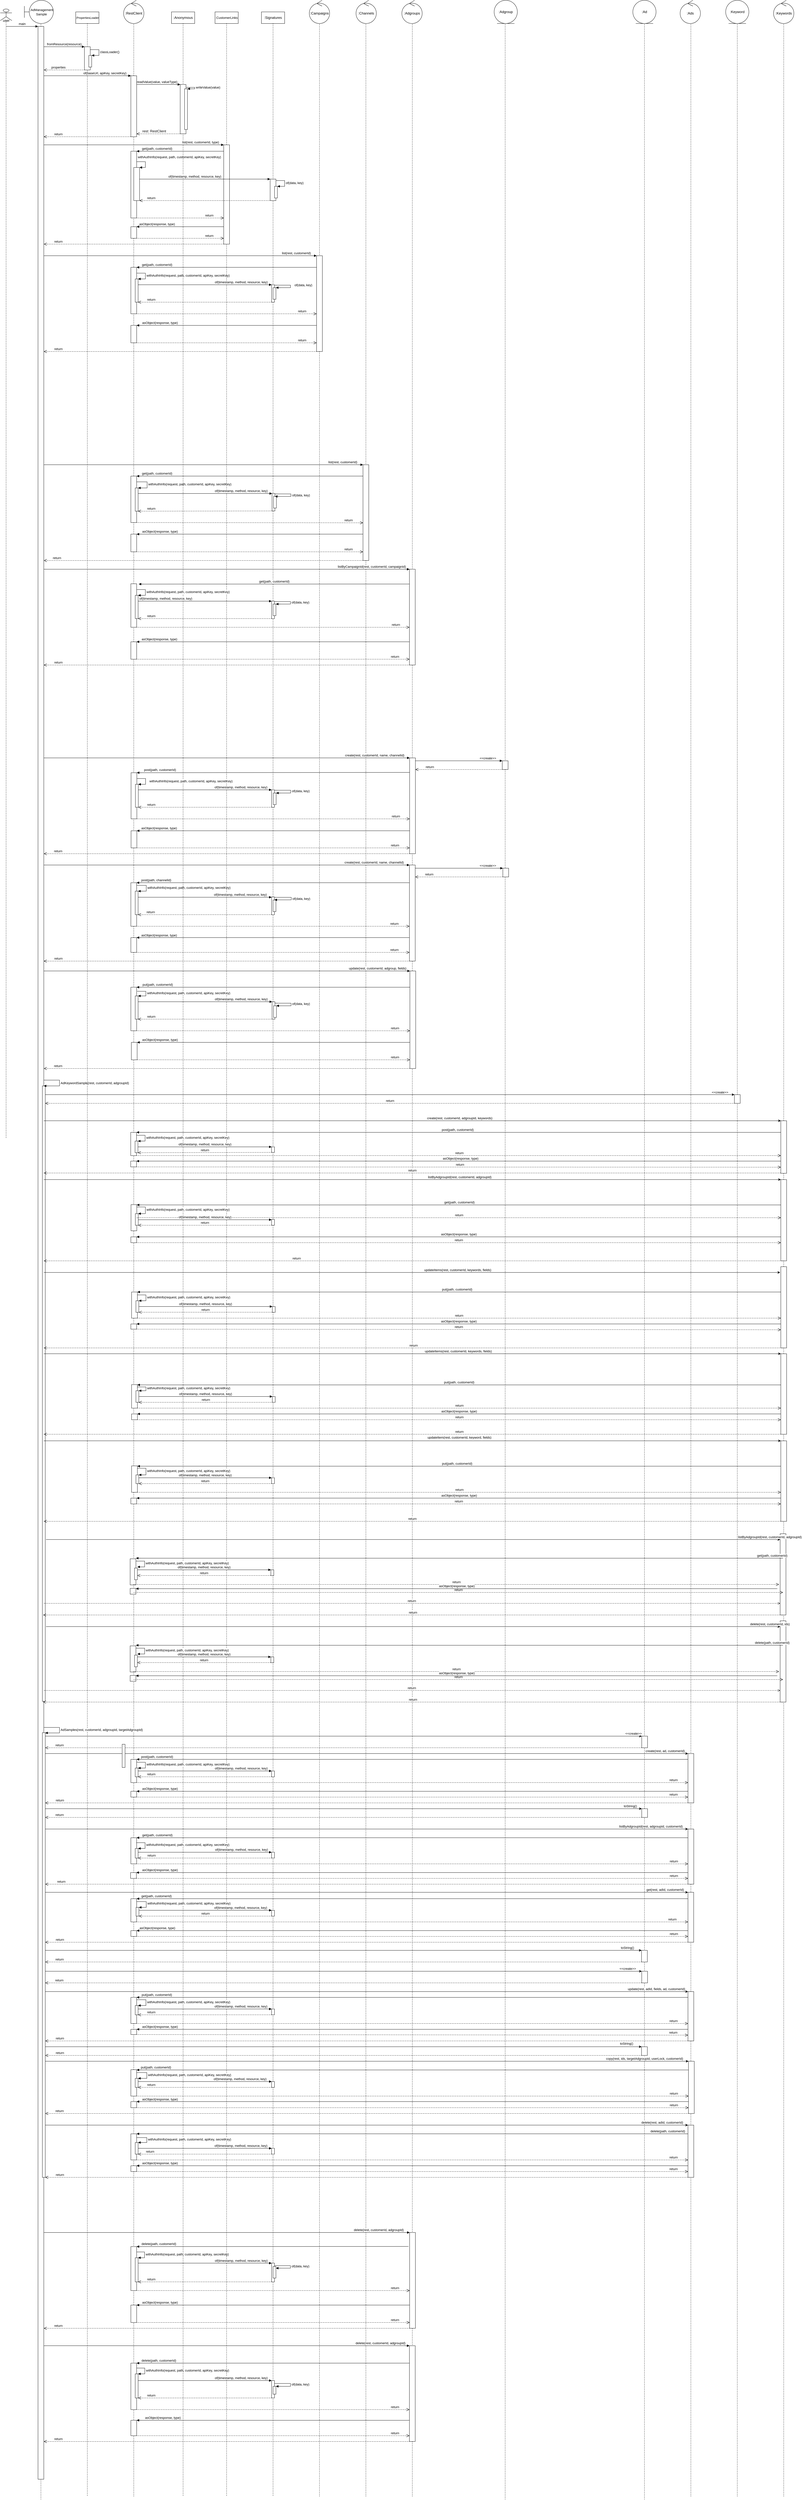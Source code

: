 <mxfile version="15.8.8" type="github">
  <diagram id="kgpKYQtTHZ0yAKxKKP6v" name="Page-1">
    <mxGraphModel dx="981" dy="520" grid="1" gridSize="10" guides="1" tooltips="1" connect="1" arrows="1" fold="1" page="1" pageScale="1" pageWidth="3000" pageHeight="8700" math="0" shadow="0">
      <root>
        <mxCell id="0" />
        <mxCell id="1" parent="0" />
        <mxCell id="t21uhHJnaAxaSKALmI4W-12" value=":Signatures" style="shape=umlLifeline;perimeter=lifelinePerimeter;whiteSpace=wrap;html=1;container=1;collapsible=0;recursiveResize=0;outlineConnect=0;" parent="1" vertex="1">
          <mxGeometry x="920" y="80" width="80" height="8560" as="geometry" />
        </mxCell>
        <mxCell id="RSPn8jp4cOme0zsPs-lQ-29" value="" style="html=1;points=[];perimeter=orthogonalPerimeter;" parent="t21uhHJnaAxaSKALmI4W-12" vertex="1">
          <mxGeometry x="30" y="576" width="20" height="74" as="geometry" />
        </mxCell>
        <mxCell id="RSPn8jp4cOme0zsPs-lQ-32" value="" style="html=1;points=[];perimeter=orthogonalPerimeter;" parent="t21uhHJnaAxaSKALmI4W-12" vertex="1">
          <mxGeometry x="45" y="601" width="10" height="40" as="geometry" />
        </mxCell>
        <mxCell id="RSPn8jp4cOme0zsPs-lQ-33" value="of(data, key)" style="edgeStyle=orthogonalEdgeStyle;html=1;align=left;spacingLeft=2;endArrow=block;rounded=0;entryX=1;entryY=0;" parent="t21uhHJnaAxaSKALmI4W-12" target="RSPn8jp4cOme0zsPs-lQ-32" edge="1">
          <mxGeometry relative="1" as="geometry">
            <mxPoint x="50" y="581" as="sourcePoint" />
            <Array as="points">
              <mxPoint x="80" y="581" />
            </Array>
          </mxGeometry>
        </mxCell>
        <mxCell id="RSPn8jp4cOme0zsPs-lQ-42" value="" style="html=1;points=[];perimeter=orthogonalPerimeter;" parent="t21uhHJnaAxaSKALmI4W-12" vertex="1">
          <mxGeometry x="35" y="940" width="10" height="60" as="geometry" />
        </mxCell>
        <mxCell id="RSPn8jp4cOme0zsPs-lQ-45" value="" style="html=1;points=[];perimeter=orthogonalPerimeter;" parent="t21uhHJnaAxaSKALmI4W-12" vertex="1">
          <mxGeometry x="40" y="950" width="10" height="40" as="geometry" />
        </mxCell>
        <mxCell id="RSPn8jp4cOme0zsPs-lQ-46" value="&lt;span style=&quot;text-align: center&quot;&gt;of(data, key)&lt;/span&gt;" style="edgeStyle=orthogonalEdgeStyle;html=1;align=left;spacingLeft=2;endArrow=block;rounded=0;exitX=1.08;exitY=0.023;exitDx=0;exitDy=0;exitPerimeter=0;" parent="t21uhHJnaAxaSKALmI4W-12" source="RSPn8jp4cOme0zsPs-lQ-42" target="RSPn8jp4cOme0zsPs-lQ-45" edge="1">
          <mxGeometry x="-0.039" y="10" relative="1" as="geometry">
            <mxPoint x="70" y="910" as="sourcePoint" />
            <Array as="points">
              <mxPoint x="100" y="941" />
              <mxPoint x="100" y="950" />
            </Array>
            <mxPoint as="offset" />
          </mxGeometry>
        </mxCell>
        <mxCell id="ojJPA6o6ByZG6HDqNjk_-237" value="" style="html=1;points=[];perimeter=orthogonalPerimeter;" parent="t21uhHJnaAxaSKALmI4W-12" vertex="1">
          <mxGeometry x="35" y="4160" width="10" height="20" as="geometry" />
        </mxCell>
        <mxCell id="ojJPA6o6ByZG6HDqNjk_-226" value="" style="html=1;points=[];perimeter=orthogonalPerimeter;" parent="t21uhHJnaAxaSKALmI4W-12" vertex="1">
          <mxGeometry x="35" y="3910" width="10" height="19" as="geometry" />
        </mxCell>
        <mxCell id="ojJPA6o6ByZG6HDqNjk_-270" value="" style="html=1;points=[];perimeter=orthogonalPerimeter;" parent="t21uhHJnaAxaSKALmI4W-12" vertex="1">
          <mxGeometry x="35" y="5050" width="10" height="20" as="geometry" />
        </mxCell>
        <mxCell id="RSPn8jp4cOme0zsPs-lQ-155" value="" style="html=1;points=[];perimeter=orthogonalPerimeter;" parent="t21uhHJnaAxaSKALmI4W-12" vertex="1">
          <mxGeometry x="35" y="2680" width="10" height="60" as="geometry" />
        </mxCell>
        <mxCell id="RSPn8jp4cOme0zsPs-lQ-178" value="" style="html=1;points=[];perimeter=orthogonalPerimeter;" parent="t21uhHJnaAxaSKALmI4W-12" vertex="1">
          <mxGeometry x="35" y="3049" width="10" height="61" as="geometry" />
        </mxCell>
        <mxCell id="RSPn8jp4cOme0zsPs-lQ-179" value="" style="html=1;points=[];perimeter=orthogonalPerimeter;" parent="t21uhHJnaAxaSKALmI4W-12" vertex="1">
          <mxGeometry x="40" y="3059.5" width="10" height="40" as="geometry" />
        </mxCell>
        <mxCell id="RSPn8jp4cOme0zsPs-lQ-180" value="&lt;span style=&quot;text-align: center&quot;&gt;of(data, key)&lt;/span&gt;" style="edgeStyle=orthogonalEdgeStyle;html=1;align=left;spacingLeft=2;endArrow=block;rounded=0;exitX=1.08;exitY=0.023;exitDx=0;exitDy=0;exitPerimeter=0;" parent="t21uhHJnaAxaSKALmI4W-12" source="RSPn8jp4cOme0zsPs-lQ-178" target="RSPn8jp4cOme0zsPs-lQ-179" edge="1">
          <mxGeometry relative="1" as="geometry">
            <mxPoint x="-3327.32" y="2779" as="sourcePoint" />
            <Array as="points">
              <mxPoint x="102.68" y="3050" />
              <mxPoint x="102.68" y="3059" />
            </Array>
          </mxGeometry>
        </mxCell>
        <mxCell id="RSPn8jp4cOme0zsPs-lQ-229" value="" style="html=1;points=[];perimeter=orthogonalPerimeter;" parent="t21uhHJnaAxaSKALmI4W-12" vertex="1">
          <mxGeometry x="35" y="7755.5" width="10" height="64.5" as="geometry" />
        </mxCell>
        <mxCell id="RSPn8jp4cOme0zsPs-lQ-230" value="" style="html=1;points=[];perimeter=orthogonalPerimeter;" parent="t21uhHJnaAxaSKALmI4W-12" vertex="1">
          <mxGeometry x="40" y="7767" width="10" height="40" as="geometry" />
        </mxCell>
        <mxCell id="RSPn8jp4cOme0zsPs-lQ-231" value="of(data, key)" style="edgeStyle=orthogonalEdgeStyle;html=1;align=left;spacingLeft=2;endArrow=block;rounded=0;exitX=1.08;exitY=0.023;exitDx=0;exitDy=0;exitPerimeter=0;" parent="t21uhHJnaAxaSKALmI4W-12" target="RSPn8jp4cOme0zsPs-lQ-230" edge="1">
          <mxGeometry relative="1" as="geometry">
            <mxPoint x="45.8" y="7764.249" as="sourcePoint" />
            <Array as="points">
              <mxPoint x="100.0" y="7763.8" />
              <mxPoint x="100.0" y="7772.8" />
            </Array>
          </mxGeometry>
        </mxCell>
        <mxCell id="RSPn8jp4cOme0zsPs-lQ-248" value="of(data, key)" style="edgeStyle=orthogonalEdgeStyle;html=1;align=left;spacingLeft=2;endArrow=block;rounded=0;" parent="t21uhHJnaAxaSKALmI4W-12" source="RSPn8jp4cOme0zsPs-lQ-246" target="RSPn8jp4cOme0zsPs-lQ-247" edge="1">
          <mxGeometry relative="1" as="geometry">
            <mxPoint x="45.8" y="8162.69" as="sourcePoint" />
            <Array as="points">
              <mxPoint x="100" y="8170" />
              <mxPoint x="100" y="8180" />
            </Array>
          </mxGeometry>
        </mxCell>
        <mxCell id="RSPn8jp4cOme0zsPs-lQ-246" value="" style="html=1;points=[];perimeter=orthogonalPerimeter;" parent="t21uhHJnaAxaSKALmI4W-12" vertex="1">
          <mxGeometry x="35" y="8160" width="10" height="60" as="geometry" />
        </mxCell>
        <mxCell id="RSPn8jp4cOme0zsPs-lQ-247" value="" style="html=1;points=[];perimeter=orthogonalPerimeter;" parent="t21uhHJnaAxaSKALmI4W-12" vertex="1">
          <mxGeometry x="40" y="8180" width="10" height="27" as="geometry" />
        </mxCell>
        <mxCell id="t21uhHJnaAxaSKALmI4W-7" value="" style="shape=umlLifeline;perimeter=lifelinePerimeter;whiteSpace=wrap;html=1;container=1;collapsible=0;recursiveResize=0;outlineConnect=0;size=0;" parent="1" vertex="1">
          <mxGeometry x="120" y="80" width="80" height="8570" as="geometry" />
        </mxCell>
        <mxCell id="t21uhHJnaAxaSKALmI4W-32" value="" style="html=1;points=[];perimeter=orthogonalPerimeter;" parent="t21uhHJnaAxaSKALmI4W-7" vertex="1">
          <mxGeometry x="30" y="50" width="20" height="8450" as="geometry" />
        </mxCell>
        <mxCell id="ojJPA6o6ByZG6HDqNjk_-9" value="" style="html=1;points=[];perimeter=orthogonalPerimeter;" parent="t21uhHJnaAxaSKALmI4W-7" vertex="1">
          <mxGeometry x="45" y="3700" width="10" height="2120" as="geometry" />
        </mxCell>
        <mxCell id="ojJPA6o6ByZG6HDqNjk_-7" value="AdKeywordSample(rest, customerId, adgroupId)" style="edgeStyle=orthogonalEdgeStyle;html=1;align=left;spacingLeft=2;endArrow=block;rounded=0;" parent="t21uhHJnaAxaSKALmI4W-7" edge="1">
          <mxGeometry relative="1" as="geometry">
            <mxPoint x="50" y="3680" as="sourcePoint" />
            <Array as="points">
              <mxPoint x="104" y="3680" />
              <mxPoint x="104" y="3700" />
            </Array>
            <mxPoint x="50" y="3700" as="targetPoint" />
          </mxGeometry>
        </mxCell>
        <mxCell id="P8Z2xPmQyaoyNLTZKpPo-104" value="" style="html=1;points=[];perimeter=orthogonalPerimeter;" vertex="1" parent="t21uhHJnaAxaSKALmI4W-7">
          <mxGeometry x="45" y="5928" width="10" height="1532" as="geometry" />
        </mxCell>
        <mxCell id="t21uhHJnaAxaSKALmI4W-8" value="&lt;font style=&quot;font-size: 10px&quot;&gt;:PropertiesLoader&lt;/font&gt;" style="shape=umlLifeline;perimeter=lifelinePerimeter;whiteSpace=wrap;html=1;container=1;collapsible=0;recursiveResize=0;outlineConnect=0;" parent="1" vertex="1">
          <mxGeometry x="280" y="80" width="80" height="8560" as="geometry" />
        </mxCell>
        <mxCell id="t21uhHJnaAxaSKALmI4W-35" value="" style="html=1;points=[];perimeter=orthogonalPerimeter;" parent="t21uhHJnaAxaSKALmI4W-8" vertex="1">
          <mxGeometry x="30" y="120" width="20" height="80" as="geometry" />
        </mxCell>
        <mxCell id="t21uhHJnaAxaSKALmI4W-38" value="" style="html=1;points=[];perimeter=orthogonalPerimeter;" parent="t21uhHJnaAxaSKALmI4W-8" vertex="1">
          <mxGeometry x="45" y="150" width="10" height="40" as="geometry" />
        </mxCell>
        <mxCell id="t21uhHJnaAxaSKALmI4W-39" value="classLoader()" style="edgeStyle=orthogonalEdgeStyle;html=1;align=left;spacingLeft=2;endArrow=block;rounded=0;entryX=1;entryY=0;" parent="t21uhHJnaAxaSKALmI4W-8" target="t21uhHJnaAxaSKALmI4W-38" edge="1">
          <mxGeometry relative="1" as="geometry">
            <mxPoint x="50" y="130" as="sourcePoint" />
            <Array as="points">
              <mxPoint x="80" y="130" />
            </Array>
          </mxGeometry>
        </mxCell>
        <mxCell id="t21uhHJnaAxaSKALmI4W-9" value="" style="shape=umlLifeline;perimeter=lifelinePerimeter;whiteSpace=wrap;html=1;container=1;collapsible=0;recursiveResize=0;outlineConnect=0;size=0;" parent="1" vertex="1">
          <mxGeometry x="440" y="80" width="80" height="8560" as="geometry" />
        </mxCell>
        <mxCell id="RSPn8jp4cOme0zsPs-lQ-1" value="" style="html=1;points=[];perimeter=orthogonalPerimeter;" parent="t21uhHJnaAxaSKALmI4W-9" vertex="1">
          <mxGeometry x="30" y="220" width="20" height="210" as="geometry" />
        </mxCell>
        <mxCell id="RSPn8jp4cOme0zsPs-lQ-18" value="" style="html=1;points=[];perimeter=orthogonalPerimeter;" parent="t21uhHJnaAxaSKALmI4W-9" vertex="1">
          <mxGeometry x="30" y="480" width="20" height="230" as="geometry" />
        </mxCell>
        <mxCell id="RSPn8jp4cOme0zsPs-lQ-24" value="" style="html=1;points=[];perimeter=orthogonalPerimeter;" parent="t21uhHJnaAxaSKALmI4W-9" vertex="1">
          <mxGeometry x="30" y="740" width="20" height="40" as="geometry" />
        </mxCell>
        <mxCell id="RSPn8jp4cOme0zsPs-lQ-27" value="" style="html=1;points=[];perimeter=orthogonalPerimeter;" parent="t21uhHJnaAxaSKALmI4W-9" vertex="1">
          <mxGeometry x="40" y="536" width="20" height="114" as="geometry" />
        </mxCell>
        <mxCell id="RSPn8jp4cOme0zsPs-lQ-28" value="&lt;span style=&quot;text-align: center ; background-color: rgb(255 , 255 , 255)&quot;&gt;withAuthInfo(request, path, customerId, apiKey, secretKey)&lt;/span&gt;" style="edgeStyle=orthogonalEdgeStyle;html=1;align=left;spacingLeft=2;endArrow=block;rounded=0;entryX=1;entryY=0;" parent="t21uhHJnaAxaSKALmI4W-9" target="RSPn8jp4cOme0zsPs-lQ-27" edge="1">
          <mxGeometry x="-1" y="16" relative="1" as="geometry">
            <mxPoint x="50" y="516" as="sourcePoint" />
            <Array as="points">
              <mxPoint x="80" y="516" />
            </Array>
            <mxPoint as="offset" />
          </mxGeometry>
        </mxCell>
        <mxCell id="RSPn8jp4cOme0zsPs-lQ-37" value="" style="html=1;points=[];perimeter=orthogonalPerimeter;" parent="t21uhHJnaAxaSKALmI4W-9" vertex="1">
          <mxGeometry x="30" y="880" width="20" height="160" as="geometry" />
        </mxCell>
        <mxCell id="RSPn8jp4cOme0zsPs-lQ-40" value="" style="html=1;points=[];perimeter=orthogonalPerimeter;" parent="t21uhHJnaAxaSKALmI4W-9" vertex="1">
          <mxGeometry x="45" y="920" width="10" height="80" as="geometry" />
        </mxCell>
        <mxCell id="RSPn8jp4cOme0zsPs-lQ-41" value="&lt;span style=&quot;text-align: center&quot;&gt;withAuthInfo(request, path, customerId, apiKey, secretKey)&lt;/span&gt;" style="edgeStyle=orthogonalEdgeStyle;html=1;align=left;spacingLeft=2;endArrow=block;rounded=0;entryX=1;entryY=0;" parent="t21uhHJnaAxaSKALmI4W-9" target="RSPn8jp4cOme0zsPs-lQ-40" edge="1">
          <mxGeometry relative="1" as="geometry">
            <mxPoint x="50" y="900" as="sourcePoint" />
            <Array as="points">
              <mxPoint x="80" y="900" />
            </Array>
          </mxGeometry>
        </mxCell>
        <mxCell id="RSPn8jp4cOme0zsPs-lQ-47" value="" style="html=1;points=[];perimeter=orthogonalPerimeter;" parent="t21uhHJnaAxaSKALmI4W-9" vertex="1">
          <mxGeometry x="30" y="1080" width="20" height="60" as="geometry" />
        </mxCell>
        <mxCell id="ojJPA6o6ByZG6HDqNjk_-234" value="" style="html=1;points=[];perimeter=orthogonalPerimeter;" parent="t21uhHJnaAxaSKALmI4W-9" vertex="1">
          <mxGeometry x="30.0" y="4220" width="20" height="20" as="geometry" />
        </mxCell>
        <mxCell id="ojJPA6o6ByZG6HDqNjk_-245" value="" style="html=1;points=[];perimeter=orthogonalPerimeter;" parent="t21uhHJnaAxaSKALmI4W-9" vertex="1">
          <mxGeometry x="30" y="4520" width="20" height="18" as="geometry" />
        </mxCell>
        <mxCell id="ojJPA6o6ByZG6HDqNjk_-267" value="" style="html=1;points=[];perimeter=orthogonalPerimeter;" parent="t21uhHJnaAxaSKALmI4W-9" vertex="1">
          <mxGeometry x="30.0" y="5120" width="20" height="20" as="geometry" />
        </mxCell>
        <mxCell id="RSPn8jp4cOme0zsPs-lQ-69" value="" style="html=1;points=[];perimeter=orthogonalPerimeter;" parent="t21uhHJnaAxaSKALmI4W-9" vertex="1">
          <mxGeometry x="30" y="1799.17" width="20" height="60.83" as="geometry" />
        </mxCell>
        <mxCell id="RSPn8jp4cOme0zsPs-lQ-66" value="" style="html=1;points=[];perimeter=orthogonalPerimeter;" parent="t21uhHJnaAxaSKALmI4W-9" vertex="1">
          <mxGeometry x="30.0" y="1599.17" width="20" height="160" as="geometry" />
        </mxCell>
        <mxCell id="RSPn8jp4cOme0zsPs-lQ-67" value="" style="html=1;points=[];perimeter=orthogonalPerimeter;" parent="t21uhHJnaAxaSKALmI4W-9" vertex="1">
          <mxGeometry x="45" y="1640" width="10" height="80" as="geometry" />
        </mxCell>
        <mxCell id="RSPn8jp4cOme0zsPs-lQ-68" value="&lt;span style=&quot;text-align: center&quot;&gt;withAuthInfo(request, path, customerId, apiKey, secretKey)&lt;/span&gt;" style="edgeStyle=orthogonalEdgeStyle;html=1;align=left;spacingLeft=2;endArrow=block;rounded=0;verticalAlign=middle;labelBorderColor=none;" parent="t21uhHJnaAxaSKALmI4W-9" source="RSPn8jp4cOme0zsPs-lQ-66" target="RSPn8jp4cOme0zsPs-lQ-67" edge="1">
          <mxGeometry relative="1" as="geometry">
            <mxPoint x="55.58" y="1619.17" as="sourcePoint" />
            <Array as="points">
              <mxPoint x="86" y="1619" />
              <mxPoint x="86" y="1640" />
            </Array>
          </mxGeometry>
        </mxCell>
        <mxCell id="RSPn8jp4cOme0zsPs-lQ-176" value="" style="html=1;points=[];perimeter=orthogonalPerimeter;" parent="t21uhHJnaAxaSKALmI4W-9" vertex="1">
          <mxGeometry x="30" y="3189" width="20" height="51" as="geometry" />
        </mxCell>
        <mxCell id="RSPn8jp4cOme0zsPs-lQ-173" value="" style="html=1;points=[];perimeter=orthogonalPerimeter;" parent="t21uhHJnaAxaSKALmI4W-9" vertex="1">
          <mxGeometry x="30" y="3000" width="20" height="150" as="geometry" />
        </mxCell>
        <mxCell id="RSPn8jp4cOme0zsPs-lQ-174" value="" style="html=1;points=[];perimeter=orthogonalPerimeter;" parent="t21uhHJnaAxaSKALmI4W-9" vertex="1">
          <mxGeometry x="44.94" y="3029" width="10" height="81" as="geometry" />
        </mxCell>
        <mxCell id="RSPn8jp4cOme0zsPs-lQ-175" value="&lt;span style=&quot;text-align: center&quot;&gt;withAuthInfo(request, path, customerId, apiKey, secretKey)&lt;/span&gt;" style="edgeStyle=orthogonalEdgeStyle;html=1;align=left;spacingLeft=2;endArrow=block;rounded=0;" parent="t21uhHJnaAxaSKALmI4W-9" target="RSPn8jp4cOme0zsPs-lQ-174" edge="1" source="RSPn8jp4cOme0zsPs-lQ-173">
          <mxGeometry relative="1" as="geometry">
            <mxPoint x="52.68" y="3009" as="sourcePoint" />
            <Array as="points">
              <mxPoint x="83" y="3009" />
              <mxPoint x="83" y="3029" />
            </Array>
          </mxGeometry>
        </mxCell>
        <mxCell id="RSPn8jp4cOme0zsPs-lQ-192" value="" style="html=1;points=[];perimeter=orthogonalPerimeter;" parent="t21uhHJnaAxaSKALmI4W-9" vertex="1">
          <mxGeometry x="30" y="3360" width="20" height="150" as="geometry" />
        </mxCell>
        <mxCell id="RSPn8jp4cOme0zsPs-lQ-193" value="" style="html=1;points=[];perimeter=orthogonalPerimeter;" parent="t21uhHJnaAxaSKALmI4W-9" vertex="1">
          <mxGeometry x="44.94" y="3390" width="10" height="80" as="geometry" />
        </mxCell>
        <mxCell id="RSPn8jp4cOme0zsPs-lQ-224" value="" style="html=1;points=[];perimeter=orthogonalPerimeter;" parent="t21uhHJnaAxaSKALmI4W-9" vertex="1">
          <mxGeometry x="30" y="7698.5" width="20" height="151.5" as="geometry" />
        </mxCell>
        <mxCell id="RSPn8jp4cOme0zsPs-lQ-225" value="" style="html=1;points=[];perimeter=orthogonalPerimeter;" parent="t21uhHJnaAxaSKALmI4W-9" vertex="1">
          <mxGeometry x="45" y="7737" width="10" height="83" as="geometry" />
        </mxCell>
        <mxCell id="RSPn8jp4cOme0zsPs-lQ-226" value="&lt;span style=&quot;text-align: center&quot;&gt;withAuthInfo(request, path, customerId, apiKey, secretKey)&lt;/span&gt;" style="edgeStyle=orthogonalEdgeStyle;html=1;align=left;spacingLeft=2;endArrow=block;rounded=0;" parent="t21uhHJnaAxaSKALmI4W-9" target="RSPn8jp4cOme0zsPs-lQ-225" edge="1" source="RSPn8jp4cOme0zsPs-lQ-224">
          <mxGeometry relative="1" as="geometry">
            <mxPoint x="46.68" y="7717" as="sourcePoint" />
            <Array as="points">
              <mxPoint x="77" y="7717" />
              <mxPoint x="77" y="7737" />
            </Array>
          </mxGeometry>
        </mxCell>
        <mxCell id="RSPn8jp4cOme0zsPs-lQ-227" value="" style="html=1;points=[];perimeter=orthogonalPerimeter;" parent="t21uhHJnaAxaSKALmI4W-9" vertex="1">
          <mxGeometry x="30" y="7900" width="20" height="60" as="geometry" />
        </mxCell>
        <mxCell id="RSPn8jp4cOme0zsPs-lQ-241" value="" style="html=1;points=[];perimeter=orthogonalPerimeter;" parent="t21uhHJnaAxaSKALmI4W-9" vertex="1">
          <mxGeometry x="30" y="8100" width="20" height="160" as="geometry" />
        </mxCell>
        <mxCell id="RSPn8jp4cOme0zsPs-lQ-242" value="" style="html=1;points=[];perimeter=orthogonalPerimeter;" parent="t21uhHJnaAxaSKALmI4W-9" vertex="1">
          <mxGeometry x="45" y="8137" width="10" height="83" as="geometry" />
        </mxCell>
        <mxCell id="RSPn8jp4cOme0zsPs-lQ-243" value="&lt;span style=&quot;text-align: center&quot;&gt;withAuthInfo(request, path, customerId, apiKey, secretKey)&lt;/span&gt;" style="edgeStyle=orthogonalEdgeStyle;html=1;align=left;spacingLeft=2;endArrow=block;rounded=0;" parent="t21uhHJnaAxaSKALmI4W-9" target="RSPn8jp4cOme0zsPs-lQ-242" edge="1" source="RSPn8jp4cOme0zsPs-lQ-241">
          <mxGeometry relative="1" as="geometry">
            <mxPoint x="47.68" y="8117.0" as="sourcePoint" />
            <Array as="points">
              <mxPoint x="78" y="8117" />
              <mxPoint x="78" y="8137" />
            </Array>
          </mxGeometry>
        </mxCell>
        <mxCell id="RSPn8jp4cOme0zsPs-lQ-244" value="" style="html=1;points=[];perimeter=orthogonalPerimeter;" parent="t21uhHJnaAxaSKALmI4W-9" vertex="1">
          <mxGeometry x="30" y="8297" width="20" height="53" as="geometry" />
        </mxCell>
        <mxCell id="t21uhHJnaAxaSKALmI4W-10" value=":Anonymous" style="shape=umlLifeline;perimeter=lifelinePerimeter;whiteSpace=wrap;html=1;container=1;collapsible=0;recursiveResize=0;outlineConnect=0;" parent="1" vertex="1">
          <mxGeometry x="610" y="80" width="80" height="8560" as="geometry" />
        </mxCell>
        <mxCell id="RSPn8jp4cOme0zsPs-lQ-4" value="" style="html=1;points=[];perimeter=orthogonalPerimeter;" parent="t21uhHJnaAxaSKALmI4W-10" vertex="1">
          <mxGeometry x="30" y="250" width="20" height="170" as="geometry" />
        </mxCell>
        <mxCell id="RSPn8jp4cOme0zsPs-lQ-7" value="" style="html=1;points=[];perimeter=orthogonalPerimeter;" parent="t21uhHJnaAxaSKALmI4W-10" vertex="1">
          <mxGeometry x="45" y="265" width="10" height="140" as="geometry" />
        </mxCell>
        <mxCell id="RSPn8jp4cOme0zsPs-lQ-8" value="writeValue(value)" style="edgeStyle=orthogonalEdgeStyle;html=1;align=left;spacingLeft=2;endArrow=block;rounded=0;" parent="t21uhHJnaAxaSKALmI4W-10" source="RSPn8jp4cOme0zsPs-lQ-4" target="RSPn8jp4cOme0zsPs-lQ-7" edge="1">
          <mxGeometry relative="1" as="geometry">
            <mxPoint x="50" y="260" as="sourcePoint" />
            <Array as="points">
              <mxPoint x="80" y="260" />
              <mxPoint x="80" y="265" />
            </Array>
          </mxGeometry>
        </mxCell>
        <mxCell id="t21uhHJnaAxaSKALmI4W-11" value="&lt;font style=&quot;font-size: 11px&quot;&gt;:CustomerLinks&lt;/font&gt;" style="shape=umlLifeline;perimeter=lifelinePerimeter;whiteSpace=wrap;html=1;container=1;collapsible=0;recursiveResize=0;outlineConnect=0;" parent="1" vertex="1">
          <mxGeometry x="760" y="80" width="80" height="8560" as="geometry" />
        </mxCell>
        <mxCell id="RSPn8jp4cOme0zsPs-lQ-21" value="" style="html=1;points=[];perimeter=orthogonalPerimeter;" parent="t21uhHJnaAxaSKALmI4W-11" vertex="1">
          <mxGeometry x="30" y="458" width="20" height="342" as="geometry" />
        </mxCell>
        <mxCell id="t21uhHJnaAxaSKALmI4W-13" value="" style="shape=umlLifeline;perimeter=lifelinePerimeter;whiteSpace=wrap;html=1;container=1;collapsible=0;recursiveResize=0;outlineConnect=0;size=0;" parent="1" vertex="1">
          <mxGeometry x="1080" y="80" width="80" height="8560" as="geometry" />
        </mxCell>
        <mxCell id="RSPn8jp4cOme0zsPs-lQ-34" value="" style="html=1;points=[];perimeter=orthogonalPerimeter;" parent="t21uhHJnaAxaSKALmI4W-13" vertex="1">
          <mxGeometry x="30" y="840" width="20" height="330" as="geometry" />
        </mxCell>
        <mxCell id="RSPn8jp4cOme0zsPs-lQ-71" value="" style="html=1;points=[];perimeter=orthogonalPerimeter;" parent="t21uhHJnaAxaSKALmI4W-13" vertex="1">
          <mxGeometry x="-123.42" y="1659.17" width="10" height="60" as="geometry" />
        </mxCell>
        <mxCell id="RSPn8jp4cOme0zsPs-lQ-72" value="" style="html=1;points=[];perimeter=orthogonalPerimeter;" parent="t21uhHJnaAxaSKALmI4W-13" vertex="1">
          <mxGeometry x="-118.42" y="1669.17" width="10" height="40" as="geometry" />
        </mxCell>
        <mxCell id="RSPn8jp4cOme0zsPs-lQ-73" value="&lt;span style=&quot;text-align: center&quot;&gt;of(data, key)&lt;/span&gt;" style="edgeStyle=orthogonalEdgeStyle;html=1;align=left;spacingLeft=2;endArrow=block;rounded=0;exitX=1.08;exitY=0.023;exitDx=0;exitDy=0;exitPerimeter=0;" parent="t21uhHJnaAxaSKALmI4W-13" source="RSPn8jp4cOme0zsPs-lQ-71" target="RSPn8jp4cOme0zsPs-lQ-72" edge="1">
          <mxGeometry relative="1" as="geometry">
            <mxPoint x="-1008.42" y="1549.17" as="sourcePoint" />
            <Array as="points">
              <mxPoint x="-58.42" y="1660.17" />
              <mxPoint x="-58.42" y="1669.17" />
            </Array>
          </mxGeometry>
        </mxCell>
        <mxCell id="RSPn8jp4cOme0zsPs-lQ-76" value="list(rest, customerId)" style="html=1;verticalAlign=bottom;endArrow=block;entryX=0;entryY=0;rounded=0;" parent="t21uhHJnaAxaSKALmI4W-13" target="RSPn8jp4cOme0zsPs-lQ-74" edge="1">
          <mxGeometry x="0.873" relative="1" as="geometry">
            <mxPoint x="-910" y="1560" as="sourcePoint" />
            <mxPoint as="offset" />
          </mxGeometry>
        </mxCell>
        <mxCell id="RSPn8jp4cOme0zsPs-lQ-82" value="" style="html=1;points=[];perimeter=orthogonalPerimeter;" parent="t21uhHJnaAxaSKALmI4W-13" vertex="1">
          <mxGeometry x="-610" y="1970" width="20" height="150" as="geometry" />
        </mxCell>
        <mxCell id="RSPn8jp4cOme0zsPs-lQ-83" value="" style="html=1;points=[];perimeter=orthogonalPerimeter;" parent="t21uhHJnaAxaSKALmI4W-13" vertex="1">
          <mxGeometry x="-595" y="2010" width="10" height="80" as="geometry" />
        </mxCell>
        <mxCell id="RSPn8jp4cOme0zsPs-lQ-84" value="&lt;span style=&quot;text-align: center&quot;&gt;withAuthInfo(request, path, customerId, apiKey, secretKey)&lt;/span&gt;" style="edgeStyle=orthogonalEdgeStyle;html=1;align=left;spacingLeft=2;endArrow=block;rounded=0;entryX=1;entryY=0;" parent="t21uhHJnaAxaSKALmI4W-13" target="RSPn8jp4cOme0zsPs-lQ-83" edge="1">
          <mxGeometry relative="1" as="geometry">
            <mxPoint x="-590" y="1990" as="sourcePoint" />
            <Array as="points">
              <mxPoint x="-560" y="1990" />
            </Array>
          </mxGeometry>
        </mxCell>
        <mxCell id="RSPn8jp4cOme0zsPs-lQ-85" value="" style="html=1;points=[];perimeter=orthogonalPerimeter;" parent="t21uhHJnaAxaSKALmI4W-13" vertex="1">
          <mxGeometry x="-610" y="2170" width="20" height="60" as="geometry" />
        </mxCell>
        <mxCell id="RSPn8jp4cOme0zsPs-lQ-87" value="" style="html=1;points=[];perimeter=orthogonalPerimeter;" parent="t21uhHJnaAxaSKALmI4W-13" vertex="1">
          <mxGeometry x="-125" y="2030" width="10" height="60" as="geometry" />
        </mxCell>
        <mxCell id="RSPn8jp4cOme0zsPs-lQ-88" value="" style="html=1;points=[];perimeter=orthogonalPerimeter;" parent="t21uhHJnaAxaSKALmI4W-13" vertex="1">
          <mxGeometry x="-120" y="2040" width="10" height="40" as="geometry" />
        </mxCell>
        <mxCell id="RSPn8jp4cOme0zsPs-lQ-89" value="&lt;span style=&quot;text-align: center&quot;&gt;of(data, key)&lt;/span&gt;" style="edgeStyle=orthogonalEdgeStyle;html=1;align=left;spacingLeft=2;endArrow=block;rounded=0;exitX=1.08;exitY=0.023;exitDx=0;exitDy=0;exitPerimeter=0;" parent="t21uhHJnaAxaSKALmI4W-13" source="RSPn8jp4cOme0zsPs-lQ-87" target="RSPn8jp4cOme0zsPs-lQ-88" edge="1">
          <mxGeometry relative="1" as="geometry">
            <mxPoint x="-1010" y="1920" as="sourcePoint" />
            <Array as="points">
              <mxPoint x="-60" y="2031" />
              <mxPoint x="-60" y="2040" />
            </Array>
          </mxGeometry>
        </mxCell>
        <mxCell id="RSPn8jp4cOme0zsPs-lQ-95" value="of(timestamp, method, resource, key)" style="html=1;verticalAlign=bottom;endArrow=block;entryX=0;entryY=0;rounded=0;" parent="t21uhHJnaAxaSKALmI4W-13" source="RSPn8jp4cOme0zsPs-lQ-83" target="RSPn8jp4cOme0zsPs-lQ-87" edge="1">
          <mxGeometry x="-0.587" relative="1" as="geometry">
            <mxPoint x="-580" y="2030" as="sourcePoint" />
            <mxPoint as="offset" />
          </mxGeometry>
        </mxCell>
        <mxCell id="RSPn8jp4cOme0zsPs-lQ-96" value="return" style="html=1;verticalAlign=bottom;endArrow=open;dashed=1;endSize=8;rounded=0;" parent="t21uhHJnaAxaSKALmI4W-13" source="RSPn8jp4cOme0zsPs-lQ-87" target="RSPn8jp4cOme0zsPs-lQ-83" edge="1">
          <mxGeometry x="0.804" relative="1" as="geometry">
            <mxPoint x="-580" y="2087" as="targetPoint" />
            <Array as="points">
              <mxPoint x="-160" y="2090" />
            </Array>
            <mxPoint as="offset" />
          </mxGeometry>
        </mxCell>
        <mxCell id="t21uhHJnaAxaSKALmI4W-14" value="" style="shape=umlLifeline;perimeter=lifelinePerimeter;whiteSpace=wrap;html=1;container=1;collapsible=0;recursiveResize=0;outlineConnect=0;size=0;" parent="1" vertex="1">
          <mxGeometry x="1240" y="80" width="80" height="8560" as="geometry" />
        </mxCell>
        <mxCell id="RSPn8jp4cOme0zsPs-lQ-74" value="" style="html=1;points=[];perimeter=orthogonalPerimeter;" parent="t21uhHJnaAxaSKALmI4W-14" vertex="1">
          <mxGeometry x="30" y="1560" width="20" height="330" as="geometry" />
        </mxCell>
        <mxCell id="t21uhHJnaAxaSKALmI4W-15" value="" style="shape=umlLifeline;perimeter=lifelinePerimeter;whiteSpace=wrap;html=1;container=1;collapsible=0;recursiveResize=0;outlineConnect=0;size=0;" parent="1" vertex="1">
          <mxGeometry x="1400" y="80" width="80" height="8560" as="geometry" />
        </mxCell>
        <mxCell id="RSPn8jp4cOme0zsPs-lQ-90" value="" style="html=1;points=[];perimeter=orthogonalPerimeter;" parent="t21uhHJnaAxaSKALmI4W-15" vertex="1">
          <mxGeometry x="30" y="1920" width="20" height="330" as="geometry" />
        </mxCell>
        <mxCell id="RSPn8jp4cOme0zsPs-lQ-150" value="" style="html=1;points=[];perimeter=orthogonalPerimeter;" parent="t21uhHJnaAxaSKALmI4W-15" vertex="1">
          <mxGeometry x="-929.32" y="2621" width="20" height="159" as="geometry" />
        </mxCell>
        <mxCell id="RSPn8jp4cOme0zsPs-lQ-151" value="" style="html=1;points=[];perimeter=orthogonalPerimeter;" parent="t21uhHJnaAxaSKALmI4W-15" vertex="1">
          <mxGeometry x="-914.32" y="2661" width="10" height="79" as="geometry" />
        </mxCell>
        <mxCell id="RSPn8jp4cOme0zsPs-lQ-152" value="&lt;span style=&quot;text-align: center&quot;&gt;withAuthInfo(request, path, customerId, apiKey, secretKey)&lt;/span&gt;" style="edgeStyle=orthogonalEdgeStyle;html=1;align=left;spacingLeft=2;endArrow=block;rounded=0;entryX=1;entryY=0;" parent="t21uhHJnaAxaSKALmI4W-15" target="RSPn8jp4cOme0zsPs-lQ-151" edge="1">
          <mxGeometry x="0.039" y="9" relative="1" as="geometry">
            <mxPoint x="-909.32" y="2641" as="sourcePoint" />
            <Array as="points">
              <mxPoint x="-879.32" y="2641" />
            </Array>
            <mxPoint as="offset" />
          </mxGeometry>
        </mxCell>
        <mxCell id="RSPn8jp4cOme0zsPs-lQ-153" value="" style="html=1;points=[];perimeter=orthogonalPerimeter;" parent="t21uhHJnaAxaSKALmI4W-15" vertex="1">
          <mxGeometry x="-929.32" y="2821" width="20" height="59" as="geometry" />
        </mxCell>
        <mxCell id="RSPn8jp4cOme0zsPs-lQ-154" value="return" style="html=1;verticalAlign=bottom;endArrow=open;dashed=1;endSize=8;rounded=0;" parent="t21uhHJnaAxaSKALmI4W-15" target="RSPn8jp4cOme0zsPs-lQ-160" edge="1" source="RSPn8jp4cOme0zsPs-lQ-153">
          <mxGeometry x="0.892" relative="1" as="geometry">
            <mxPoint x="-2369.32" y="2718" as="targetPoint" />
            <mxPoint x="-909.32" y="2878" as="sourcePoint" />
            <Array as="points">
              <mxPoint x="-840" y="2880" />
            </Array>
            <mxPoint as="offset" />
          </mxGeometry>
        </mxCell>
        <mxCell id="RSPn8jp4cOme0zsPs-lQ-156" value="" style="html=1;points=[];perimeter=orthogonalPerimeter;" parent="t21uhHJnaAxaSKALmI4W-15" vertex="1">
          <mxGeometry x="-439.32" y="2691" width="10" height="40" as="geometry" />
        </mxCell>
        <mxCell id="RSPn8jp4cOme0zsPs-lQ-160" value="" style="html=1;points=[];perimeter=orthogonalPerimeter;" parent="t21uhHJnaAxaSKALmI4W-15" vertex="1">
          <mxGeometry x="30.68" y="2570" width="20" height="330" as="geometry" />
        </mxCell>
        <mxCell id="RSPn8jp4cOme0zsPs-lQ-162" value="return" style="html=1;verticalAlign=bottom;endArrow=open;dashed=1;endSize=8;rounded=0;" parent="t21uhHJnaAxaSKALmI4W-15" source="RSPn8jp4cOme0zsPs-lQ-150" target="RSPn8jp4cOme0zsPs-lQ-160" edge="1">
          <mxGeometry x="0.898" relative="1" as="geometry">
            <mxPoint x="-279.82" y="2773.0" as="targetPoint" />
            <Array as="points">
              <mxPoint x="-870" y="2780" />
            </Array>
            <mxPoint as="offset" />
          </mxGeometry>
        </mxCell>
        <mxCell id="RSPn8jp4cOme0zsPs-lQ-163" value="post(path, customerId)" style="html=1;verticalAlign=bottom;endArrow=block;rounded=0;" parent="t21uhHJnaAxaSKALmI4W-15" target="RSPn8jp4cOme0zsPs-lQ-150" edge="1" source="RSPn8jp4cOme0zsPs-lQ-160">
          <mxGeometry x="0.831" y="-1" relative="1" as="geometry">
            <mxPoint x="30.68" y="2622" as="sourcePoint" />
            <mxPoint x="-589.32" y="2611" as="targetPoint" />
            <Array as="points">
              <mxPoint x="-10" y="2620" />
            </Array>
            <mxPoint as="offset" />
          </mxGeometry>
        </mxCell>
        <mxCell id="RSPn8jp4cOme0zsPs-lQ-164" value="asObject(response, type)" style="html=1;verticalAlign=bottom;endArrow=block;rounded=0;" parent="t21uhHJnaAxaSKALmI4W-15" target="RSPn8jp4cOme0zsPs-lQ-153" edge="1" source="RSPn8jp4cOme0zsPs-lQ-160">
          <mxGeometry x="0.837" relative="1" as="geometry">
            <mxPoint x="30.68" y="2821" as="sourcePoint" />
            <mxPoint x="-589.32" y="2811" as="targetPoint" />
            <mxPoint as="offset" />
          </mxGeometry>
        </mxCell>
        <mxCell id="RSPn8jp4cOme0zsPs-lQ-251" value="" style="html=1;points=[];perimeter=orthogonalPerimeter;" parent="t21uhHJnaAxaSKALmI4W-15" vertex="1">
          <mxGeometry x="30.0" y="8040" width="20" height="330" as="geometry" />
        </mxCell>
        <mxCell id="RSPn8jp4cOme0zsPs-lQ-183" value="" style="html=1;points=[];perimeter=orthogonalPerimeter;" parent="t21uhHJnaAxaSKALmI4W-15" vertex="1">
          <mxGeometry x="30" y="2939" width="20" height="331" as="geometry" />
        </mxCell>
        <mxCell id="RSPn8jp4cOme0zsPs-lQ-234" value="" style="html=1;points=[];perimeter=orthogonalPerimeter;" parent="t21uhHJnaAxaSKALmI4W-15" vertex="1">
          <mxGeometry x="30.68" y="7650" width="20" height="330" as="geometry" />
        </mxCell>
        <mxCell id="t21uhHJnaAxaSKALmI4W-17" value=":Adgroup" style="shape=umlLifeline;perimeter=lifelinePerimeter;whiteSpace=wrap;html=1;container=1;collapsible=0;recursiveResize=0;outlineConnect=0;size=0;" parent="1" vertex="1">
          <mxGeometry x="1720" y="80" width="80" height="8570" as="geometry" />
        </mxCell>
        <mxCell id="RSPn8jp4cOme0zsPs-lQ-170" value="" style="html=1;points=[];perimeter=orthogonalPerimeter;" parent="t21uhHJnaAxaSKALmI4W-17" vertex="1">
          <mxGeometry x="30" y="2580" width="20" height="30" as="geometry" />
        </mxCell>
        <mxCell id="t21uhHJnaAxaSKALmI4W-20" value="" style="shape=umlLifeline;perimeter=lifelinePerimeter;whiteSpace=wrap;html=1;container=1;collapsible=0;recursiveResize=0;outlineConnect=0;size=0;" parent="1" vertex="1">
          <mxGeometry x="2200" y="80" width="80" height="8570" as="geometry" />
        </mxCell>
        <mxCell id="t21uhHJnaAxaSKALmI4W-21" value="" style="shape=umlLifeline;perimeter=lifelinePerimeter;whiteSpace=wrap;html=1;container=1;collapsible=0;recursiveResize=0;outlineConnect=0;size=0;" parent="1" vertex="1">
          <mxGeometry x="2360" y="80" width="80" height="8560" as="geometry" />
        </mxCell>
        <mxCell id="t21uhHJnaAxaSKALmI4W-22" value=":Keyword" style="shape=umlLifeline;perimeter=lifelinePerimeter;whiteSpace=wrap;html=1;container=1;collapsible=0;recursiveResize=0;outlineConnect=0;size=0;" parent="1" vertex="1">
          <mxGeometry x="2520" y="80" width="80" height="8560" as="geometry" />
        </mxCell>
        <mxCell id="ojJPA6o6ByZG6HDqNjk_-6" value="" style="html=1;points=[];perimeter=orthogonalPerimeter;" parent="t21uhHJnaAxaSKALmI4W-22" vertex="1">
          <mxGeometry x="30" y="3730" width="20" height="30" as="geometry" />
        </mxCell>
        <mxCell id="t21uhHJnaAxaSKALmI4W-23" value=":Keywords" style="shape=umlLifeline;perimeter=lifelinePerimeter;whiteSpace=wrap;html=1;container=1;collapsible=0;recursiveResize=0;outlineConnect=0;size=0;" parent="1" vertex="1">
          <mxGeometry x="2680" y="80" width="80" height="8560" as="geometry" />
        </mxCell>
        <mxCell id="5wbNs9bkeLBiKccFJ7b6-97" value="" style="html=1;points=[];perimeter=orthogonalPerimeter;" parent="t21uhHJnaAxaSKALmI4W-23" vertex="1">
          <mxGeometry x="27.68" y="5242.67" width="20" height="280" as="geometry" />
        </mxCell>
        <mxCell id="5wbNs9bkeLBiKccFJ7b6-98" value="return" style="html=1;verticalAlign=bottom;endArrow=open;dashed=1;endSize=8;exitX=-0.121;exitY=1;rounded=0;exitDx=0;exitDy=0;exitPerimeter=0;" parent="t21uhHJnaAxaSKALmI4W-23" edge="1">
          <mxGeometry relative="1" as="geometry">
            <mxPoint x="-2512.32" y="5522.67" as="targetPoint" />
            <mxPoint x="37.43" y="5522.67" as="sourcePoint" />
          </mxGeometry>
        </mxCell>
        <mxCell id="5wbNs9bkeLBiKccFJ7b6-99" value="return" style="html=1;verticalAlign=bottom;endArrow=none;dashed=1;endSize=8;rounded=0;startArrow=open;startFill=0;endFill=0;" parent="t21uhHJnaAxaSKALmI4W-23" edge="1">
          <mxGeometry relative="1" as="geometry">
            <mxPoint x="-2512.32" y="5482.67" as="targetPoint" />
            <mxPoint x="27.68" y="5482.67" as="sourcePoint" />
          </mxGeometry>
        </mxCell>
        <mxCell id="5wbNs9bkeLBiKccFJ7b6-102" value="listByAdgroupId(rest, customerId, adgroupId)" style="html=1;verticalAlign=bottom;endArrow=classic;rounded=0;startArrow=none;startFill=0;endFill=1;" parent="t21uhHJnaAxaSKALmI4W-23" edge="1">
          <mxGeometry x="0.972" relative="1" as="geometry">
            <mxPoint x="-2502.32" y="5262.67" as="sourcePoint" />
            <mxPoint x="27.68" y="5262.67" as="targetPoint" />
            <mxPoint as="offset" />
          </mxGeometry>
        </mxCell>
        <mxCell id="5wbNs9bkeLBiKccFJ7b6-104" value="" style="html=1;points=[];perimeter=orthogonalPerimeter;" parent="t21uhHJnaAxaSKALmI4W-23" vertex="1">
          <mxGeometry x="30" y="4922.67" width="20" height="277.33" as="geometry" />
        </mxCell>
        <mxCell id="5wbNs9bkeLBiKccFJ7b6-111" value="" style="html=1;points=[];perimeter=orthogonalPerimeter;" parent="t21uhHJnaAxaSKALmI4W-23" vertex="1">
          <mxGeometry x="30" y="4622.67" width="20" height="277.33" as="geometry" />
        </mxCell>
        <mxCell id="5wbNs9bkeLBiKccFJ7b6-118" value="" style="html=1;points=[];perimeter=orthogonalPerimeter;" parent="t21uhHJnaAxaSKALmI4W-23" vertex="1">
          <mxGeometry x="30" y="4322.67" width="20" height="280" as="geometry" />
        </mxCell>
        <mxCell id="5wbNs9bkeLBiKccFJ7b6-119" value="return" style="html=1;verticalAlign=bottom;endArrow=open;dashed=1;endSize=8;exitX=-0.121;exitY=1;rounded=0;exitDx=0;exitDy=0;exitPerimeter=0;" parent="t21uhHJnaAxaSKALmI4W-23" edge="1">
          <mxGeometry relative="1" as="geometry">
            <mxPoint x="-2510" y="4602.67" as="targetPoint" />
            <mxPoint x="37.43" y="4602.67" as="sourcePoint" />
          </mxGeometry>
        </mxCell>
        <mxCell id="5wbNs9bkeLBiKccFJ7b6-123" value="updateItems(rest, customerId, keywords, fields)" style="html=1;verticalAlign=bottom;endArrow=classic;rounded=0;startArrow=none;startFill=0;endFill=1;" parent="t21uhHJnaAxaSKALmI4W-23" edge="1">
          <mxGeometry x="0.124" relative="1" as="geometry">
            <mxPoint x="-2510" y="4342.67" as="sourcePoint" />
            <mxPoint x="27.68" y="4342.67" as="targetPoint" />
            <mxPoint as="offset" />
          </mxGeometry>
        </mxCell>
        <mxCell id="5wbNs9bkeLBiKccFJ7b6-125" value="" style="html=1;points=[];perimeter=orthogonalPerimeter;" parent="t21uhHJnaAxaSKALmI4W-23" vertex="1">
          <mxGeometry x="30" y="4022.67" width="20" height="280" as="geometry" />
        </mxCell>
        <mxCell id="5wbNs9bkeLBiKccFJ7b6-126" value="return" style="html=1;verticalAlign=bottom;endArrow=open;dashed=1;endSize=8;exitX=-0.121;exitY=1;rounded=0;exitDx=0;exitDy=0;exitPerimeter=0;" parent="t21uhHJnaAxaSKALmI4W-23" edge="1">
          <mxGeometry x="0.316" relative="1" as="geometry">
            <mxPoint x="-2510" y="4302.67" as="targetPoint" />
            <mxPoint x="37.43" y="4302.67" as="sourcePoint" />
            <mxPoint as="offset" />
          </mxGeometry>
        </mxCell>
        <mxCell id="5wbNs9bkeLBiKccFJ7b6-132" value="" style="html=1;points=[];perimeter=orthogonalPerimeter;" parent="t21uhHJnaAxaSKALmI4W-23" vertex="1">
          <mxGeometry x="30" y="3820" width="20" height="181" as="geometry" />
        </mxCell>
        <mxCell id="t21uhHJnaAxaSKALmI4W-29" value="" style="shape=umlLifeline;participant=umlActor;perimeter=lifelinePerimeter;whiteSpace=wrap;html=1;container=1;collapsible=0;recursiveResize=0;verticalAlign=top;spacingTop=36;outlineConnect=0;" parent="1" vertex="1">
          <mxGeometry x="20" y="70" width="40" height="3890" as="geometry" />
        </mxCell>
        <mxCell id="ZcE_kDsura3HNuptTC8Y-46" value="user" style="text;html=1;align=center;verticalAlign=middle;resizable=0;points=[];autosize=1;strokeColor=none;fillColor=none;" parent="t21uhHJnaAxaSKALmI4W-29" vertex="1">
          <mxGeometry y="30" width="40" height="20" as="geometry" />
        </mxCell>
        <mxCell id="t21uhHJnaAxaSKALmI4W-33" value="main" style="html=1;verticalAlign=bottom;endArrow=block;entryX=0;entryY=0;rounded=0;" parent="1" source="t21uhHJnaAxaSKALmI4W-29" target="t21uhHJnaAxaSKALmI4W-32" edge="1">
          <mxGeometry relative="1" as="geometry">
            <mxPoint x="90" y="150" as="sourcePoint" />
          </mxGeometry>
        </mxCell>
        <mxCell id="t21uhHJnaAxaSKALmI4W-36" value="fromResource(resource)" style="html=1;verticalAlign=bottom;endArrow=block;entryX=0;entryY=0;rounded=0;" parent="1" target="t21uhHJnaAxaSKALmI4W-35" edge="1">
          <mxGeometry relative="1" as="geometry">
            <mxPoint x="170" y="200" as="sourcePoint" />
          </mxGeometry>
        </mxCell>
        <mxCell id="t21uhHJnaAxaSKALmI4W-37" value="properties" style="html=1;verticalAlign=bottom;endArrow=open;dashed=1;endSize=8;rounded=0;" parent="1" edge="1">
          <mxGeometry x="0.286" relative="1" as="geometry">
            <mxPoint x="170" y="280" as="targetPoint" />
            <mxPoint x="310" y="280" as="sourcePoint" />
            <mxPoint as="offset" />
          </mxGeometry>
        </mxCell>
        <mxCell id="RSPn8jp4cOme0zsPs-lQ-2" value="of(baseUrl, apiKey, secretKey)" style="html=1;verticalAlign=bottom;endArrow=block;entryX=0;entryY=0;rounded=0;" parent="1" target="RSPn8jp4cOme0zsPs-lQ-1" edge="1">
          <mxGeometry x="0.4" relative="1" as="geometry">
            <mxPoint x="170" y="300" as="sourcePoint" />
            <mxPoint as="offset" />
          </mxGeometry>
        </mxCell>
        <mxCell id="RSPn8jp4cOme0zsPs-lQ-3" value="return" style="html=1;verticalAlign=bottom;endArrow=open;dashed=1;endSize=8;rounded=0;" parent="1" source="RSPn8jp4cOme0zsPs-lQ-1" target="t21uhHJnaAxaSKALmI4W-32" edge="1">
          <mxGeometry x="0.667" relative="1" as="geometry">
            <mxPoint x="170" y="510" as="targetPoint" />
            <Array as="points">
              <mxPoint x="220" y="510" />
            </Array>
            <mxPoint as="offset" />
          </mxGeometry>
        </mxCell>
        <mxCell id="RSPn8jp4cOme0zsPs-lQ-6" value="&lt;span style=&quot;color: rgb(15 , 15 , 15) ; font-size: 12px&quot;&gt;rest: RestClient&lt;/span&gt;" style="html=1;verticalAlign=bottom;endArrow=open;dashed=1;endSize=8;rounded=0;" parent="1" source="RSPn8jp4cOme0zsPs-lQ-4" target="RSPn8jp4cOme0zsPs-lQ-1" edge="1">
          <mxGeometry x="0.2" relative="1" as="geometry">
            <mxPoint x="490" y="539" as="targetPoint" />
            <Array as="points">
              <mxPoint x="540" y="500" />
            </Array>
            <mxPoint as="offset" />
          </mxGeometry>
        </mxCell>
        <mxCell id="RSPn8jp4cOme0zsPs-lQ-5" value="readValue(value, valueType)" style="html=1;verticalAlign=bottom;endArrow=block;rounded=0;" parent="1" source="RSPn8jp4cOme0zsPs-lQ-1" target="RSPn8jp4cOme0zsPs-lQ-4" edge="1">
          <mxGeometry x="-0.067" relative="1" as="geometry">
            <mxPoint x="490" y="330" as="sourcePoint" />
            <mxPoint as="offset" />
            <Array as="points">
              <mxPoint x="600" y="330" />
            </Array>
          </mxGeometry>
        </mxCell>
        <mxCell id="RSPn8jp4cOme0zsPs-lQ-20" value="return" style="html=1;verticalAlign=bottom;endArrow=open;dashed=1;endSize=8;rounded=0;" parent="1" target="RSPn8jp4cOme0zsPs-lQ-21" edge="1" source="RSPn8jp4cOme0zsPs-lQ-18">
          <mxGeometry x="0.667" relative="1" as="geometry">
            <mxPoint x="170" y="796" as="targetPoint" />
            <mxPoint x="470" y="796" as="sourcePoint" />
            <Array as="points">
              <mxPoint x="580" y="790" />
            </Array>
            <mxPoint as="offset" />
          </mxGeometry>
        </mxCell>
        <mxCell id="RSPn8jp4cOme0zsPs-lQ-19" value="get(path, customerId)" style="html=1;verticalAlign=bottom;endArrow=block;rounded=0;" parent="1" source="RSPn8jp4cOme0zsPs-lQ-21" target="RSPn8jp4cOme0zsPs-lQ-18" edge="1">
          <mxGeometry x="0.533" relative="1" as="geometry">
            <mxPoint x="170" y="556" as="sourcePoint" />
            <Array as="points">
              <mxPoint x="560" y="560" />
            </Array>
            <mxPoint as="offset" />
          </mxGeometry>
        </mxCell>
        <mxCell id="RSPn8jp4cOme0zsPs-lQ-22" value="list(rest, customerId, type)" style="html=1;verticalAlign=bottom;endArrow=block;entryX=0;entryY=0;rounded=0;" parent="1" target="RSPn8jp4cOme0zsPs-lQ-21" edge="1">
          <mxGeometry x="0.742" relative="1" as="geometry">
            <mxPoint x="170" y="538.0" as="sourcePoint" />
            <mxPoint as="offset" />
          </mxGeometry>
        </mxCell>
        <mxCell id="RSPn8jp4cOme0zsPs-lQ-23" value="return" style="html=1;verticalAlign=bottom;endArrow=open;dashed=1;endSize=8;rounded=0;" parent="1" source="RSPn8jp4cOme0zsPs-lQ-21" edge="1" target="t21uhHJnaAxaSKALmI4W-32">
          <mxGeometry x="0.839" relative="1" as="geometry">
            <mxPoint x="170" y="886" as="targetPoint" />
            <mxPoint x="790" y="916.82" as="sourcePoint" />
            <Array as="points">
              <mxPoint x="310" y="880" />
            </Array>
            <mxPoint as="offset" />
          </mxGeometry>
        </mxCell>
        <mxCell id="RSPn8jp4cOme0zsPs-lQ-25" value="asObject(response, type)" style="html=1;verticalAlign=bottom;endArrow=block;rounded=0;" parent="1" target="RSPn8jp4cOme0zsPs-lQ-24" edge="1" source="RSPn8jp4cOme0zsPs-lQ-21">
          <mxGeometry x="0.533" relative="1" as="geometry">
            <mxPoint x="790" y="808" as="sourcePoint" />
            <mxPoint as="offset" />
          </mxGeometry>
        </mxCell>
        <mxCell id="RSPn8jp4cOme0zsPs-lQ-26" value="return" style="html=1;verticalAlign=bottom;endArrow=open;dashed=1;endSize=8;rounded=0;" parent="1" source="RSPn8jp4cOme0zsPs-lQ-24" target="RSPn8jp4cOme0zsPs-lQ-21" edge="1">
          <mxGeometry x="0.667" relative="1" as="geometry">
            <mxPoint x="788" y="864.88" as="targetPoint" />
            <Array as="points">
              <mxPoint x="510" y="860" />
            </Array>
            <mxPoint as="offset" />
          </mxGeometry>
        </mxCell>
        <mxCell id="RSPn8jp4cOme0zsPs-lQ-30" value="of(timestamp, method, resource, key)" style="html=1;verticalAlign=bottom;endArrow=block;entryX=0;entryY=0;rounded=0;" parent="1" target="RSPn8jp4cOme0zsPs-lQ-29" edge="1">
          <mxGeometry x="-0.156" relative="1" as="geometry">
            <mxPoint x="500" y="656" as="sourcePoint" />
            <mxPoint as="offset" />
          </mxGeometry>
        </mxCell>
        <mxCell id="RSPn8jp4cOme0zsPs-lQ-31" value="return" style="html=1;verticalAlign=bottom;endArrow=open;dashed=1;endSize=8;rounded=0;" parent="1" source="RSPn8jp4cOme0zsPs-lQ-29" target="RSPn8jp4cOme0zsPs-lQ-27" edge="1">
          <mxGeometry x="0.822" relative="1" as="geometry">
            <mxPoint x="500" y="732" as="targetPoint" />
            <Array as="points">
              <mxPoint x="550" y="730" />
            </Array>
            <mxPoint as="offset" />
          </mxGeometry>
        </mxCell>
        <mxCell id="RSPn8jp4cOme0zsPs-lQ-36" value="return" style="html=1;verticalAlign=bottom;endArrow=open;dashed=1;endSize=8;rounded=0;" parent="1" edge="1" source="RSPn8jp4cOme0zsPs-lQ-34">
          <mxGeometry x="0.894" relative="1" as="geometry">
            <mxPoint x="170" y="1250" as="targetPoint" />
            <mxPoint x="1110" y="1250" as="sourcePoint" />
            <mxPoint as="offset" />
          </mxGeometry>
        </mxCell>
        <mxCell id="RSPn8jp4cOme0zsPs-lQ-35" value="list(rest, customerId)" style="html=1;verticalAlign=bottom;endArrow=block;rounded=0;" parent="1" source="t21uhHJnaAxaSKALmI4W-32" target="RSPn8jp4cOme0zsPs-lQ-34" edge="1">
          <mxGeometry x="0.851" relative="1" as="geometry">
            <mxPoint x="159.324" y="920" as="sourcePoint" />
            <Array as="points">
              <mxPoint x="1090" y="920" />
            </Array>
            <mxPoint as="offset" />
          </mxGeometry>
        </mxCell>
        <mxCell id="RSPn8jp4cOme0zsPs-lQ-39" value="return" style="html=1;verticalAlign=bottom;endArrow=open;dashed=1;endSize=8;rounded=0;" parent="1" source="RSPn8jp4cOme0zsPs-lQ-37" target="RSPn8jp4cOme0zsPs-lQ-34" edge="1">
          <mxGeometry x="0.839" relative="1" as="geometry">
            <mxPoint x="1119.5" y="1112" as="targetPoint" />
            <Array as="points">
              <mxPoint x="530" y="1120" />
            </Array>
            <mxPoint as="offset" />
          </mxGeometry>
        </mxCell>
        <mxCell id="RSPn8jp4cOme0zsPs-lQ-38" value="get(path, customerId)" style="html=1;verticalAlign=bottom;endArrow=block;entryX=1;entryY=0;rounded=0;" parent="1" source="RSPn8jp4cOme0zsPs-lQ-34" target="RSPn8jp4cOme0zsPs-lQ-37" edge="1">
          <mxGeometry x="0.774" relative="1" as="geometry">
            <mxPoint x="540" y="960" as="sourcePoint" />
            <mxPoint as="offset" />
          </mxGeometry>
        </mxCell>
        <mxCell id="RSPn8jp4cOme0zsPs-lQ-43" value="of(timestamp, method, resource, key)" style="html=1;verticalAlign=bottom;endArrow=block;rounded=0;" parent="1" source="RSPn8jp4cOme0zsPs-lQ-40" target="RSPn8jp4cOme0zsPs-lQ-42" edge="1">
          <mxGeometry x="0.543" relative="1" as="geometry">
            <mxPoint x="500" y="1020" as="sourcePoint" />
            <Array as="points">
              <mxPoint x="930" y="1020" />
            </Array>
            <mxPoint as="offset" />
          </mxGeometry>
        </mxCell>
        <mxCell id="RSPn8jp4cOme0zsPs-lQ-44" value="return" style="html=1;verticalAlign=bottom;endArrow=open;dashed=1;endSize=8;rounded=0;" parent="1" source="RSPn8jp4cOme0zsPs-lQ-42" target="RSPn8jp4cOme0zsPs-lQ-40" edge="1">
          <mxGeometry x="0.804" relative="1" as="geometry">
            <mxPoint x="500" y="1077" as="targetPoint" />
            <mxPoint as="offset" />
            <Array as="points">
              <mxPoint x="520" y="1080" />
            </Array>
          </mxGeometry>
        </mxCell>
        <mxCell id="RSPn8jp4cOme0zsPs-lQ-48" value="asObject(response, type)" style="html=1;verticalAlign=bottom;endArrow=block;entryX=1;entryY=0;rounded=0;" parent="1" source="RSPn8jp4cOme0zsPs-lQ-34" target="RSPn8jp4cOme0zsPs-lQ-47" edge="1">
          <mxGeometry x="0.742" relative="1" as="geometry">
            <mxPoint x="550" y="1160" as="sourcePoint" />
            <mxPoint as="offset" />
          </mxGeometry>
        </mxCell>
        <mxCell id="RSPn8jp4cOme0zsPs-lQ-78" value="get(path, customerId)" style="html=1;verticalAlign=bottom;endArrow=block;entryX=1;entryY=0;rounded=0;" parent="1" source="RSPn8jp4cOme0zsPs-lQ-74" target="RSPn8jp4cOme0zsPs-lQ-66" edge="1">
          <mxGeometry x="0.821" relative="1" as="geometry">
            <mxPoint x="545.58" y="1679.17" as="sourcePoint" />
            <mxPoint as="offset" />
          </mxGeometry>
        </mxCell>
        <mxCell id="RSPn8jp4cOme0zsPs-lQ-81" value="asObject(response, type)" style="html=1;verticalAlign=bottom;endArrow=block;entryX=1;entryY=0;rounded=0;" parent="1" source="RSPn8jp4cOme0zsPs-lQ-74" target="RSPn8jp4cOme0zsPs-lQ-69" edge="1">
          <mxGeometry x="0.795" relative="1" as="geometry">
            <mxPoint x="555.58" y="1879.17" as="sourcePoint" />
            <mxPoint as="offset" />
          </mxGeometry>
        </mxCell>
        <mxCell id="RSPn8jp4cOme0zsPs-lQ-77" value="return" style="html=1;verticalAlign=bottom;endArrow=open;dashed=1;endSize=8;rounded=0;" parent="1" source="RSPn8jp4cOme0zsPs-lQ-66" target="RSPn8jp4cOme0zsPs-lQ-74" edge="1">
          <mxGeometry x="0.872" relative="1" as="geometry">
            <mxPoint x="1279.5" y="1831.17" as="targetPoint" />
            <Array as="points">
              <mxPoint x="1240" y="1840" />
            </Array>
            <mxPoint as="offset" />
          </mxGeometry>
        </mxCell>
        <mxCell id="RSPn8jp4cOme0zsPs-lQ-92" value="listByCampaignId(rest, customerId, campaignId)" style="html=1;verticalAlign=bottom;endArrow=block;entryX=0;entryY=0;rounded=0;" parent="1" target="RSPn8jp4cOme0zsPs-lQ-90" edge="1">
          <mxGeometry x="0.794" relative="1" as="geometry">
            <mxPoint x="170" y="2000" as="sourcePoint" />
            <mxPoint as="offset" />
          </mxGeometry>
        </mxCell>
        <mxCell id="RSPn8jp4cOme0zsPs-lQ-93" value="return" style="html=1;verticalAlign=bottom;endArrow=open;dashed=1;endSize=8;rounded=0;" parent="1" source="RSPn8jp4cOme0zsPs-lQ-82" target="RSPn8jp4cOme0zsPs-lQ-90" edge="1">
          <mxGeometry x="0.899" relative="1" as="geometry">
            <mxPoint x="1119.5" y="2202.0" as="targetPoint" />
            <Array as="points">
              <mxPoint x="560" y="2200" />
            </Array>
            <mxPoint as="offset" />
          </mxGeometry>
        </mxCell>
        <mxCell id="RSPn8jp4cOme0zsPs-lQ-94" value="get(path, customerId)" style="html=1;verticalAlign=bottom;endArrow=block;entryX=1.357;entryY=0.008;rounded=0;entryDx=0;entryDy=0;entryPerimeter=0;" parent="1" target="RSPn8jp4cOme0zsPs-lQ-82" edge="1">
          <mxGeometry relative="1" as="geometry">
            <mxPoint x="1430" y="2051" as="sourcePoint" />
            <mxPoint x="810" y="2040" as="targetPoint" />
          </mxGeometry>
        </mxCell>
        <mxCell id="RSPn8jp4cOme0zsPs-lQ-97" value="asObject(response, type)" style="html=1;verticalAlign=bottom;endArrow=block;rounded=0;" parent="1" target="RSPn8jp4cOme0zsPs-lQ-85" edge="1" source="RSPn8jp4cOme0zsPs-lQ-90">
          <mxGeometry x="0.835" relative="1" as="geometry">
            <mxPoint x="1430" y="2250" as="sourcePoint" />
            <mxPoint x="810" y="2240" as="targetPoint" />
            <mxPoint as="offset" />
          </mxGeometry>
        </mxCell>
        <mxCell id="RSPn8jp4cOme0zsPs-lQ-91" value="return" style="html=1;verticalAlign=bottom;endArrow=open;dashed=1;endSize=8;rounded=0;exitX=0;exitY=1;exitDx=0;exitDy=0;exitPerimeter=0;" parent="1" source="RSPn8jp4cOme0zsPs-lQ-90" target="t21uhHJnaAxaSKALmI4W-32" edge="1">
          <mxGeometry x="0.921" relative="1" as="geometry">
            <mxPoint x="170" y="2340" as="targetPoint" />
            <mxPoint x="1110" y="2340" as="sourcePoint" />
            <mxPoint as="offset" />
          </mxGeometry>
        </mxCell>
        <mxCell id="RSPn8jp4cOme0zsPs-lQ-172" value="return" style="html=1;verticalAlign=bottom;endArrow=open;dashed=1;endSize=8;rounded=0;" parent="1" source="RSPn8jp4cOme0zsPs-lQ-170" target="RSPn8jp4cOme0zsPs-lQ-160" edge="1">
          <mxGeometry x="0.67" relative="1" as="geometry">
            <mxPoint x="1690" y="2736" as="targetPoint" />
            <Array as="points">
              <mxPoint x="1670" y="2690" />
            </Array>
            <mxPoint as="offset" />
          </mxGeometry>
        </mxCell>
        <mxCell id="RSPn8jp4cOme0zsPs-lQ-171" value="&amp;lt;&amp;lt;create&amp;gt;&amp;gt;" style="html=1;verticalAlign=bottom;endArrow=block;rounded=0;" parent="1" source="RSPn8jp4cOme0zsPs-lQ-160" target="RSPn8jp4cOme0zsPs-lQ-170" edge="1">
          <mxGeometry x="0.666" relative="1" as="geometry">
            <mxPoint x="1690" y="2660" as="sourcePoint" />
            <Array as="points">
              <mxPoint x="1690" y="2660" />
            </Array>
            <mxPoint as="offset" />
          </mxGeometry>
        </mxCell>
        <mxCell id="RSPn8jp4cOme0zsPs-lQ-177" value="return" style="html=1;verticalAlign=bottom;endArrow=open;dashed=1;endSize=8;rounded=0;" parent="1" target="RSPn8jp4cOme0zsPs-lQ-183" edge="1" source="RSPn8jp4cOme0zsPs-lQ-176">
          <mxGeometry x="0.888" relative="1" as="geometry">
            <mxPoint x="-2367.32" y="3086" as="targetPoint" />
            <mxPoint x="492.68" y="3326" as="sourcePoint" />
            <Array as="points">
              <mxPoint x="560" y="3320" />
            </Array>
            <mxPoint as="offset" />
          </mxGeometry>
        </mxCell>
        <mxCell id="RSPn8jp4cOme0zsPs-lQ-181" value="of(timestamp, method, resource, key)" style="html=1;verticalAlign=bottom;endArrow=block;rounded=0;" parent="1" source="RSPn8jp4cOme0zsPs-lQ-174" target="RSPn8jp4cOme0zsPs-lQ-178" edge="1">
          <mxGeometry x="0.532" relative="1" as="geometry">
            <mxPoint x="502.68" y="3129" as="sourcePoint" />
            <Array as="points">
              <mxPoint x="920" y="3130" />
            </Array>
            <mxPoint as="offset" />
          </mxGeometry>
        </mxCell>
        <mxCell id="RSPn8jp4cOme0zsPs-lQ-182" value="return" style="html=1;verticalAlign=bottom;endArrow=open;dashed=1;endSize=8;rounded=0;" parent="1" source="RSPn8jp4cOme0zsPs-lQ-178" target="RSPn8jp4cOme0zsPs-lQ-174" edge="1">
          <mxGeometry x="0.816" relative="1" as="geometry">
            <mxPoint x="502.68" y="3186" as="targetPoint" />
            <Array as="points">
              <mxPoint x="920" y="3190" />
            </Array>
            <mxPoint as="offset" />
          </mxGeometry>
        </mxCell>
        <mxCell id="RSPn8jp4cOme0zsPs-lQ-184" value="create(rest, customerId, name, channelId)" style="html=1;verticalAlign=bottom;endArrow=block;entryX=0;entryY=0;rounded=0;" parent="1" target="RSPn8jp4cOme0zsPs-lQ-183" edge="1">
          <mxGeometry x="0.806" relative="1" as="geometry">
            <mxPoint x="170" y="3019" as="sourcePoint" />
            <mxPoint as="offset" />
          </mxGeometry>
        </mxCell>
        <mxCell id="RSPn8jp4cOme0zsPs-lQ-185" value="return" style="html=1;verticalAlign=bottom;endArrow=open;dashed=1;endSize=8;rounded=0;" parent="1" source="RSPn8jp4cOme0zsPs-lQ-173" target="RSPn8jp4cOme0zsPs-lQ-183" edge="1">
          <mxGeometry x="0.888" relative="1" as="geometry">
            <mxPoint x="-277.82" y="3141.0" as="targetPoint" />
            <Array as="points">
              <mxPoint x="530" y="3230" />
            </Array>
            <mxPoint as="offset" />
          </mxGeometry>
        </mxCell>
        <mxCell id="RSPn8jp4cOme0zsPs-lQ-186" value="post(path, channelId)" style="html=1;verticalAlign=bottom;endArrow=block;rounded=0;" parent="1" source="RSPn8jp4cOme0zsPs-lQ-183" target="RSPn8jp4cOme0zsPs-lQ-173" edge="1">
          <mxGeometry x="0.857" relative="1" as="geometry">
            <mxPoint x="1432.68" y="3070" as="sourcePoint" />
            <mxPoint x="-587.32" y="2979" as="targetPoint" />
            <Array as="points">
              <mxPoint x="1400" y="3080" />
            </Array>
            <mxPoint as="offset" />
          </mxGeometry>
        </mxCell>
        <mxCell id="RSPn8jp4cOme0zsPs-lQ-187" value="asObject(response, type)" style="html=1;verticalAlign=bottom;endArrow=block;rounded=0;" parent="1" source="RSPn8jp4cOme0zsPs-lQ-183" target="RSPn8jp4cOme0zsPs-lQ-176" edge="1">
          <mxGeometry x="0.836" y="1" relative="1" as="geometry">
            <mxPoint x="1432.68" y="3269" as="sourcePoint" />
            <mxPoint x="-587.32" y="3179" as="targetPoint" />
            <mxPoint as="offset" />
          </mxGeometry>
        </mxCell>
        <mxCell id="RSPn8jp4cOme0zsPs-lQ-188" value="return" style="html=1;verticalAlign=bottom;endArrow=open;dashed=1;endSize=8;rounded=0;" parent="1" source="RSPn8jp4cOme0zsPs-lQ-183" target="t21uhHJnaAxaSKALmI4W-32" edge="1">
          <mxGeometry x="0.921" relative="1" as="geometry">
            <mxPoint x="172.68" y="3349" as="targetPoint" />
            <mxPoint x="-287.32" y="3279" as="sourcePoint" />
            <Array as="points">
              <mxPoint x="1410" y="3350" />
            </Array>
            <mxPoint as="offset" />
          </mxGeometry>
        </mxCell>
        <mxCell id="RSPn8jp4cOme0zsPs-lQ-189" value="" style="html=1;points=[];perimeter=orthogonalPerimeter;" parent="1" vertex="1">
          <mxGeometry x="1752" y="3030" width="20" height="30" as="geometry" />
        </mxCell>
        <mxCell id="RSPn8jp4cOme0zsPs-lQ-190" value="return" style="html=1;verticalAlign=bottom;endArrow=open;dashed=1;endSize=8;rounded=0;" parent="1" source="RSPn8jp4cOme0zsPs-lQ-189" target="RSPn8jp4cOme0zsPs-lQ-183" edge="1">
          <mxGeometry x="0.684" relative="1" as="geometry">
            <mxPoint x="1440.5" y="3056.5" as="targetPoint" />
            <Array as="points">
              <mxPoint x="1710" y="3060" />
            </Array>
            <mxPoint as="offset" />
          </mxGeometry>
        </mxCell>
        <mxCell id="RSPn8jp4cOme0zsPs-lQ-191" value="&amp;lt;&amp;lt;create&amp;gt;&amp;gt;" style="html=1;verticalAlign=bottom;endArrow=block;rounded=0;" parent="1" source="RSPn8jp4cOme0zsPs-lQ-183" target="RSPn8jp4cOme0zsPs-lQ-189" edge="1">
          <mxGeometry x="0.652" relative="1" as="geometry">
            <mxPoint x="1440.5" y="3028" as="sourcePoint" />
            <Array as="points">
              <mxPoint x="1750" y="3030" />
            </Array>
            <mxPoint as="offset" />
          </mxGeometry>
        </mxCell>
        <mxCell id="RSPn8jp4cOme0zsPs-lQ-194" value="&lt;span style=&quot;text-align: center&quot;&gt;withAuthInfo(request, path, customerId, apiKey, secretKey)&lt;/span&gt;" style="edgeStyle=orthogonalEdgeStyle;html=1;align=left;spacingLeft=2;endArrow=block;rounded=0;entryX=1;entryY=0;" parent="1" target="RSPn8jp4cOme0zsPs-lQ-193" edge="1">
          <mxGeometry relative="1" as="geometry">
            <mxPoint x="491.68" y="3454" as="sourcePoint" />
            <Array as="points">
              <mxPoint x="521.68" y="3454" />
            </Array>
          </mxGeometry>
        </mxCell>
        <mxCell id="RSPn8jp4cOme0zsPs-lQ-195" value="" style="html=1;points=[];perimeter=orthogonalPerimeter;" parent="1" vertex="1">
          <mxGeometry x="471.68" y="3630" width="20" height="60" as="geometry" />
        </mxCell>
        <mxCell id="RSPn8jp4cOme0zsPs-lQ-196" value="return" style="html=1;verticalAlign=bottom;endArrow=open;dashed=1;endSize=8;rounded=0;" parent="1" target="RSPn8jp4cOme0zsPs-lQ-202" edge="1" source="RSPn8jp4cOme0zsPs-lQ-195">
          <mxGeometry x="0.89" relative="1" as="geometry">
            <mxPoint x="-968.32" y="3531" as="targetPoint" />
            <mxPoint x="491.68" y="3691" as="sourcePoint" />
            <Array as="points">
              <mxPoint x="590" y="3690" />
            </Array>
            <mxPoint as="offset" />
          </mxGeometry>
        </mxCell>
        <mxCell id="RSPn8jp4cOme0zsPs-lQ-197" value="" style="html=1;points=[];perimeter=orthogonalPerimeter;" parent="1" vertex="1">
          <mxGeometry x="956.68" y="3490" width="10" height="60" as="geometry" />
        </mxCell>
        <mxCell id="RSPn8jp4cOme0zsPs-lQ-198" value="" style="html=1;points=[];perimeter=orthogonalPerimeter;" parent="1" vertex="1">
          <mxGeometry x="961.68" y="3504" width="10" height="40" as="geometry" />
        </mxCell>
        <mxCell id="RSPn8jp4cOme0zsPs-lQ-199" value="&lt;span style=&quot;text-align: center&quot;&gt;of(data, key)&lt;/span&gt;" style="edgeStyle=orthogonalEdgeStyle;html=1;align=left;spacingLeft=2;endArrow=block;rounded=0;" parent="1" source="RSPn8jp4cOme0zsPs-lQ-197" target="RSPn8jp4cOme0zsPs-lQ-198" edge="1">
          <mxGeometry relative="1" as="geometry">
            <mxPoint x="-1008.32" y="3304" as="sourcePoint" />
            <Array as="points">
              <mxPoint x="1022" y="3495" />
              <mxPoint x="1022" y="3504" />
            </Array>
          </mxGeometry>
        </mxCell>
        <mxCell id="RSPn8jp4cOme0zsPs-lQ-200" value="of(timestamp, method, resource, key)" style="html=1;verticalAlign=bottom;endArrow=block;rounded=0;" parent="1" target="RSPn8jp4cOme0zsPs-lQ-197" edge="1" source="RSPn8jp4cOme0zsPs-lQ-193">
          <mxGeometry x="0.538" relative="1" as="geometry">
            <mxPoint x="501.68" y="3494" as="sourcePoint" />
            <Array as="points">
              <mxPoint x="930" y="3490" />
            </Array>
            <mxPoint as="offset" />
          </mxGeometry>
        </mxCell>
        <mxCell id="RSPn8jp4cOme0zsPs-lQ-201" value="return" style="html=1;verticalAlign=bottom;endArrow=open;dashed=1;endSize=8;rounded=0;" parent="1" source="RSPn8jp4cOme0zsPs-lQ-197" edge="1" target="RSPn8jp4cOme0zsPs-lQ-193">
          <mxGeometry x="0.805" relative="1" as="geometry">
            <mxPoint x="501.68" y="3551" as="targetPoint" />
            <Array as="points">
              <mxPoint x="520" y="3550" />
            </Array>
            <mxPoint as="offset" />
          </mxGeometry>
        </mxCell>
        <mxCell id="RSPn8jp4cOme0zsPs-lQ-202" value="" style="html=1;points=[];perimeter=orthogonalPerimeter;" parent="1" vertex="1">
          <mxGeometry x="1431.68" y="3384" width="20" height="336" as="geometry" />
        </mxCell>
        <mxCell id="RSPn8jp4cOme0zsPs-lQ-203" value="update(rest, customerId, adgroup, fields)" style="html=1;verticalAlign=bottom;endArrow=block;entryX=0;entryY=0;rounded=0;" parent="1" target="RSPn8jp4cOme0zsPs-lQ-202" edge="1">
          <mxGeometry x="0.823" relative="1" as="geometry">
            <mxPoint x="170" y="3384" as="sourcePoint" />
            <mxPoint as="offset" />
          </mxGeometry>
        </mxCell>
        <mxCell id="RSPn8jp4cOme0zsPs-lQ-204" value="return" style="html=1;verticalAlign=bottom;endArrow=open;dashed=1;endSize=8;rounded=0;" parent="1" source="RSPn8jp4cOme0zsPs-lQ-192" target="RSPn8jp4cOme0zsPs-lQ-202" edge="1">
          <mxGeometry x="0.89" relative="1" as="geometry">
            <mxPoint x="1121.18" y="3586.0" as="targetPoint" />
            <Array as="points">
              <mxPoint x="1410" y="3590" />
            </Array>
            <mxPoint as="offset" />
          </mxGeometry>
        </mxCell>
        <mxCell id="RSPn8jp4cOme0zsPs-lQ-205" value="put(path, customerId)" style="html=1;verticalAlign=bottom;endArrow=block;rounded=0;" parent="1" target="RSPn8jp4cOme0zsPs-lQ-192" edge="1" source="RSPn8jp4cOme0zsPs-lQ-202">
          <mxGeometry x="0.847" relative="1" as="geometry">
            <mxPoint x="1431.68" y="3435" as="sourcePoint" />
            <mxPoint x="811.68" y="3424" as="targetPoint" />
            <Array as="points">
              <mxPoint x="1380" y="3440" />
            </Array>
            <mxPoint as="offset" />
          </mxGeometry>
        </mxCell>
        <mxCell id="RSPn8jp4cOme0zsPs-lQ-206" value="asObject(response, type)" style="html=1;verticalAlign=bottom;endArrow=block;rounded=0;" parent="1" target="RSPn8jp4cOme0zsPs-lQ-195" edge="1" source="RSPn8jp4cOme0zsPs-lQ-202">
          <mxGeometry x="0.833" relative="1" as="geometry">
            <mxPoint x="1431.68" y="3634" as="sourcePoint" />
            <mxPoint x="811.68" y="3624" as="targetPoint" />
            <mxPoint as="offset" />
          </mxGeometry>
        </mxCell>
        <mxCell id="RSPn8jp4cOme0zsPs-lQ-207" value="return" style="html=1;verticalAlign=bottom;endArrow=open;dashed=1;endSize=8;rounded=0;" parent="1" source="RSPn8jp4cOme0zsPs-lQ-202" edge="1" target="t21uhHJnaAxaSKALmI4W-32">
          <mxGeometry x="0.923" relative="1" as="geometry">
            <mxPoint x="171.68" y="3714" as="targetPoint" />
            <mxPoint x="1111.68" y="3724" as="sourcePoint" />
            <Array as="points">
              <mxPoint x="1350" y="3720" />
            </Array>
            <mxPoint as="offset" />
          </mxGeometry>
        </mxCell>
        <mxCell id="RSPn8jp4cOme0zsPs-lQ-228" value="return" style="html=1;verticalAlign=bottom;endArrow=open;dashed=1;endSize=8;rounded=0;" parent="1" target="RSPn8jp4cOme0zsPs-lQ-234" edge="1" source="RSPn8jp4cOme0zsPs-lQ-227">
          <mxGeometry x="0.892" relative="1" as="geometry">
            <mxPoint x="-973.32" y="7874" as="targetPoint" />
            <mxPoint x="486.68" y="8034" as="sourcePoint" />
            <Array as="points">
              <mxPoint x="1360" y="8040" />
            </Array>
            <mxPoint as="offset" />
          </mxGeometry>
        </mxCell>
        <mxCell id="RSPn8jp4cOme0zsPs-lQ-232" value="of(timestamp, method,&amp;nbsp;resource,&amp;nbsp;key)" style="html=1;verticalAlign=bottom;endArrow=block;entryX=0;entryY=0;rounded=0;" parent="1" target="RSPn8jp4cOme0zsPs-lQ-229" edge="1" source="RSPn8jp4cOme0zsPs-lQ-225">
          <mxGeometry x="0.543" relative="1" as="geometry">
            <mxPoint x="496.68" y="7837" as="sourcePoint" />
            <mxPoint as="offset" />
          </mxGeometry>
        </mxCell>
        <mxCell id="RSPn8jp4cOme0zsPs-lQ-233" value="return" style="html=1;verticalAlign=bottom;endArrow=open;dashed=1;endSize=8;rounded=0;" parent="1" source="RSPn8jp4cOme0zsPs-lQ-229" edge="1" target="RSPn8jp4cOme0zsPs-lQ-225">
          <mxGeometry x="0.804" relative="1" as="geometry">
            <mxPoint x="496.68" y="7894" as="targetPoint" />
            <Array as="points">
              <mxPoint x="940" y="7900" />
            </Array>
            <mxPoint as="offset" />
          </mxGeometry>
        </mxCell>
        <mxCell id="RSPn8jp4cOme0zsPs-lQ-235" value="delete(rest, customerId, adgroupId)" style="html=1;verticalAlign=bottom;endArrow=block;rounded=0;" parent="1" target="RSPn8jp4cOme0zsPs-lQ-234" edge="1" source="t21uhHJnaAxaSKALmI4W-32">
          <mxGeometry x="0.83" relative="1" as="geometry">
            <mxPoint x="156.004" y="7727" as="sourcePoint" />
            <mxPoint as="offset" />
          </mxGeometry>
        </mxCell>
        <mxCell id="RSPn8jp4cOme0zsPs-lQ-236" value="return" style="html=1;verticalAlign=bottom;endArrow=open;dashed=1;endSize=8;rounded=0;" parent="1" source="RSPn8jp4cOme0zsPs-lQ-224" target="RSPn8jp4cOme0zsPs-lQ-234" edge="1">
          <mxGeometry x="0.892" relative="1" as="geometry">
            <mxPoint x="1116.18" y="7929" as="targetPoint" />
            <Array as="points">
              <mxPoint x="510" y="7930" />
            </Array>
            <mxPoint as="offset" />
          </mxGeometry>
        </mxCell>
        <mxCell id="RSPn8jp4cOme0zsPs-lQ-237" value="delete(path, customerId)" style="html=1;verticalAlign=bottom;endArrow=block;rounded=0;" parent="1" target="RSPn8jp4cOme0zsPs-lQ-224" edge="1">
          <mxGeometry x="0.837" relative="1" as="geometry">
            <mxPoint x="1426.68" y="7778" as="sourcePoint" />
            <mxPoint x="806.68" y="7767" as="targetPoint" />
            <mxPoint as="offset" />
          </mxGeometry>
        </mxCell>
        <mxCell id="RSPn8jp4cOme0zsPs-lQ-238" value="asObject(response, type)" style="html=1;verticalAlign=bottom;endArrow=block;rounded=0;" parent="1" target="RSPn8jp4cOme0zsPs-lQ-227" edge="1" source="RSPn8jp4cOme0zsPs-lQ-234">
          <mxGeometry x="0.83" relative="1" as="geometry">
            <mxPoint x="1426.68" y="7977" as="sourcePoint" />
            <mxPoint x="806.68" y="7967" as="targetPoint" />
            <mxPoint as="offset" />
          </mxGeometry>
        </mxCell>
        <mxCell id="RSPn8jp4cOme0zsPs-lQ-239" value="return" style="html=1;verticalAlign=bottom;endArrow=open;dashed=1;endSize=8;rounded=0;" parent="1" source="RSPn8jp4cOme0zsPs-lQ-234" edge="1" target="t21uhHJnaAxaSKALmI4W-32">
          <mxGeometry x="0.921" relative="1" as="geometry">
            <mxPoint x="166.68" y="8057" as="targetPoint" />
            <mxPoint x="1106.68" y="8067" as="sourcePoint" />
            <Array as="points">
              <mxPoint x="1390" y="8060" />
            </Array>
            <mxPoint as="offset" />
          </mxGeometry>
        </mxCell>
        <mxCell id="ojJPA6o6ByZG6HDqNjk_-4" value="&amp;lt;&amp;lt;create&amp;gt;&amp;gt;" style="html=1;verticalAlign=bottom;endArrow=classic;rounded=0;startArrow=none;startFill=0;endFill=1;" parent="1" source="ojJPA6o6ByZG6HDqNjk_-9" target="ojJPA6o6ByZG6HDqNjk_-6" edge="1">
          <mxGeometry x="0.958" y="-1" relative="1" as="geometry">
            <mxPoint x="170" y="3814" as="sourcePoint" />
            <mxPoint x="2550.0" y="3814" as="targetPoint" />
            <mxPoint as="offset" />
            <Array as="points">
              <mxPoint x="2540" y="3810" />
            </Array>
          </mxGeometry>
        </mxCell>
        <mxCell id="ojJPA6o6ByZG6HDqNjk_-5" value="return" style="html=1;verticalAlign=bottom;endArrow=open;dashed=1;endSize=8;rounded=0;" parent="1" source="ojJPA6o6ByZG6HDqNjk_-6" target="ojJPA6o6ByZG6HDqNjk_-9" edge="1">
          <mxGeometry relative="1" as="geometry">
            <mxPoint x="170" y="3835" as="targetPoint" />
            <mxPoint x="2548.75" y="3835" as="sourcePoint" />
            <Array as="points">
              <mxPoint x="2540" y="3840" />
            </Array>
          </mxGeometry>
        </mxCell>
        <mxCell id="ojJPA6o6ByZG6HDqNjk_-222" value="" style="html=1;points=[];perimeter=orthogonalPerimeter;" parent="1" vertex="1">
          <mxGeometry x="469.5" y="3940" width="20" height="80" as="geometry" />
        </mxCell>
        <mxCell id="ojJPA6o6ByZG6HDqNjk_-223" value="" style="html=1;points=[];perimeter=orthogonalPerimeter;" parent="1" vertex="1">
          <mxGeometry x="469.5" y="4039" width="20" height="20" as="geometry" />
        </mxCell>
        <mxCell id="ojJPA6o6ByZG6HDqNjk_-224" value="" style="html=1;points=[];perimeter=orthogonalPerimeter;" parent="1" vertex="1">
          <mxGeometry x="484.44" y="3970" width="10" height="40" as="geometry" />
        </mxCell>
        <mxCell id="ojJPA6o6ByZG6HDqNjk_-225" value="&lt;span style=&quot;text-align: center&quot;&gt;withAuthInfo(request, path, customerId, apiKey, secretKey)&lt;/span&gt;" style="edgeStyle=orthogonalEdgeStyle;html=1;align=left;spacingLeft=2;endArrow=block;rounded=0;" parent="1" source="ojJPA6o6ByZG6HDqNjk_-222" target="ojJPA6o6ByZG6HDqNjk_-224" edge="1">
          <mxGeometry relative="1" as="geometry">
            <mxPoint x="489.44" y="3945" as="sourcePoint" />
            <Array as="points">
              <mxPoint x="519" y="3950" />
              <mxPoint x="519" y="3970" />
            </Array>
            <mxPoint x="494.44" y="3965" as="targetPoint" />
          </mxGeometry>
        </mxCell>
        <mxCell id="ojJPA6o6ByZG6HDqNjk_-227" value="post(path, customerId)" style="html=1;verticalAlign=bottom;endArrow=block;rounded=0;" parent="1" source="5wbNs9bkeLBiKccFJ7b6-132" target="ojJPA6o6ByZG6HDqNjk_-222" edge="1">
          <mxGeometry x="0.004" relative="1" as="geometry">
            <mxPoint x="2719.5" y="3935" as="sourcePoint" />
            <mxPoint x="489.5" y="3935" as="targetPoint" />
            <mxPoint as="offset" />
            <Array as="points">
              <mxPoint x="2690" y="3940" />
              <mxPoint x="2680" y="3940" />
            </Array>
          </mxGeometry>
        </mxCell>
        <mxCell id="ojJPA6o6ByZG6HDqNjk_-228" value="return" style="html=1;verticalAlign=bottom;endArrow=open;dashed=1;endSize=8;rounded=0;" parent="1" source="ojJPA6o6ByZG6HDqNjk_-222" target="5wbNs9bkeLBiKccFJ7b6-132" edge="1">
          <mxGeometry x="0.002" relative="1" as="geometry">
            <mxPoint x="2391" y="4025.5" as="targetPoint" />
            <mxPoint x="481.5" y="4025.5" as="sourcePoint" />
            <Array as="points">
              <mxPoint x="530" y="4020" />
            </Array>
            <mxPoint as="offset" />
          </mxGeometry>
        </mxCell>
        <mxCell id="ojJPA6o6ByZG6HDqNjk_-229" value="return" style="html=1;verticalAlign=bottom;endArrow=open;dashed=1;endSize=8;rounded=0;" parent="1" source="ojJPA6o6ByZG6HDqNjk_-223" target="5wbNs9bkeLBiKccFJ7b6-132" edge="1">
          <mxGeometry x="0.004" relative="1" as="geometry">
            <mxPoint x="2710" y="4053" as="targetPoint" />
            <mxPoint x="481.5" y="4053" as="sourcePoint" />
            <Array as="points">
              <mxPoint x="2680" y="4060" />
            </Array>
            <mxPoint as="offset" />
          </mxGeometry>
        </mxCell>
        <mxCell id="ojJPA6o6ByZG6HDqNjk_-231" value="return" style="html=1;verticalAlign=bottom;endArrow=open;dashed=1;endSize=8;rounded=0;" parent="1" source="ojJPA6o6ByZG6HDqNjk_-226" target="ojJPA6o6ByZG6HDqNjk_-224" edge="1">
          <mxGeometry relative="1" as="geometry">
            <mxPoint x="494.44" y="3994.6" as="targetPoint" />
            <mxPoint x="-6445.5" y="3764" as="sourcePoint" />
            <Array as="points">
              <mxPoint x="500" y="4010" />
            </Array>
          </mxGeometry>
        </mxCell>
        <mxCell id="ojJPA6o6ByZG6HDqNjk_-232" value="of(timestamp, method,&amp;nbsp;resource,&amp;nbsp;key)" style="html=1;verticalAlign=bottom;endArrow=block;rounded=0;" parent="1" source="ojJPA6o6ByZG6HDqNjk_-224" target="ojJPA6o6ByZG6HDqNjk_-226" edge="1">
          <mxGeometry relative="1" as="geometry">
            <mxPoint x="494.44" y="3975" as="sourcePoint" />
          </mxGeometry>
        </mxCell>
        <mxCell id="ojJPA6o6ByZG6HDqNjk_-233" value="" style="html=1;points=[];perimeter=orthogonalPerimeter;" parent="1" vertex="1">
          <mxGeometry x="470.5" y="4189" width="20" height="90" as="geometry" />
        </mxCell>
        <mxCell id="ojJPA6o6ByZG6HDqNjk_-235" value="" style="html=1;points=[];perimeter=orthogonalPerimeter;" parent="1" vertex="1">
          <mxGeometry x="485.44" y="4220" width="10" height="40" as="geometry" />
        </mxCell>
        <mxCell id="ojJPA6o6ByZG6HDqNjk_-236" value="&lt;span style=&quot;text-align: center&quot;&gt;withAuthInfo(request, path, customerId, apiKey, secretKey)&lt;/span&gt;" style="edgeStyle=orthogonalEdgeStyle;html=1;align=left;spacingLeft=2;endArrow=block;rounded=0;" parent="1" target="ojJPA6o6ByZG6HDqNjk_-235" edge="1">
          <mxGeometry relative="1" as="geometry">
            <mxPoint x="490.44" y="4197" as="sourcePoint" />
            <Array as="points">
              <mxPoint x="520" y="4197" />
              <mxPoint x="520" y="4220" />
            </Array>
            <mxPoint x="495.44" y="4217" as="targetPoint" />
          </mxGeometry>
        </mxCell>
        <mxCell id="ojJPA6o6ByZG6HDqNjk_-238" value="get(path, customerId)" style="html=1;verticalAlign=bottom;endArrow=block;rounded=0;" parent="1" source="5wbNs9bkeLBiKccFJ7b6-125" target="ojJPA6o6ByZG6HDqNjk_-233" edge="1">
          <mxGeometry x="-0.001" relative="1" as="geometry">
            <mxPoint x="2720.5" y="4187" as="sourcePoint" />
            <mxPoint x="490.5" y="4187" as="targetPoint" />
            <mxPoint as="offset" />
            <Array as="points">
              <mxPoint x="520" y="4190" />
            </Array>
          </mxGeometry>
        </mxCell>
        <mxCell id="ojJPA6o6ByZG6HDqNjk_-239" value="return" style="html=1;verticalAlign=bottom;endArrow=open;dashed=1;endSize=8;rounded=0;" parent="1" source="ojJPA6o6ByZG6HDqNjk_-233" target="5wbNs9bkeLBiKccFJ7b6-125" edge="1">
          <mxGeometry relative="1" as="geometry">
            <mxPoint x="2706.68" y="4277.5" as="targetPoint" />
            <mxPoint x="482.5" y="4277.5" as="sourcePoint" />
          </mxGeometry>
        </mxCell>
        <mxCell id="ojJPA6o6ByZG6HDqNjk_-240" value="return" style="html=1;verticalAlign=bottom;endArrow=open;dashed=1;endSize=8;rounded=0;" parent="1" source="ojJPA6o6ByZG6HDqNjk_-234" target="5wbNs9bkeLBiKccFJ7b6-125" edge="1">
          <mxGeometry relative="1" as="geometry">
            <mxPoint x="2727" y="4311" as="targetPoint" />
            <mxPoint x="489" y="4311" as="sourcePoint" />
            <Array as="points">
              <mxPoint x="540" y="4320" />
              <mxPoint x="2690" y="4320" />
            </Array>
          </mxGeometry>
        </mxCell>
        <mxCell id="ojJPA6o6ByZG6HDqNjk_-241" value="asObject(response, type)" style="html=1;verticalAlign=bottom;endArrow=block;rounded=0;" parent="1" source="5wbNs9bkeLBiKccFJ7b6-125" target="ojJPA6o6ByZG6HDqNjk_-234" edge="1">
          <mxGeometry relative="1" as="geometry">
            <mxPoint x="2701" y="4292" as="sourcePoint" />
            <mxPoint x="490.5" y="4292" as="targetPoint" />
          </mxGeometry>
        </mxCell>
        <mxCell id="ojJPA6o6ByZG6HDqNjk_-242" value="return" style="html=1;verticalAlign=bottom;endArrow=open;dashed=1;endSize=8;rounded=0;" parent="1" source="ojJPA6o6ByZG6HDqNjk_-237" target="ojJPA6o6ByZG6HDqNjk_-235" edge="1">
          <mxGeometry relative="1" as="geometry">
            <mxPoint x="495" y="4247" as="targetPoint" />
            <mxPoint x="-6444.5" y="4016" as="sourcePoint" />
            <Array as="points">
              <mxPoint x="890" y="4260" />
              <mxPoint x="680" y="4260" />
              <mxPoint x="530" y="4260" />
            </Array>
          </mxGeometry>
        </mxCell>
        <mxCell id="ojJPA6o6ByZG6HDqNjk_-243" value="of(timestamp, method,&amp;nbsp;resource,&amp;nbsp;key)" style="html=1;verticalAlign=bottom;endArrow=block;rounded=0;" parent="1" source="ojJPA6o6ByZG6HDqNjk_-235" target="ojJPA6o6ByZG6HDqNjk_-237" edge="1">
          <mxGeometry relative="1" as="geometry">
            <mxPoint x="495.44" y="4227" as="sourcePoint" />
            <Array as="points">
              <mxPoint x="510" y="4241" />
            </Array>
          </mxGeometry>
        </mxCell>
        <mxCell id="ojJPA6o6ByZG6HDqNjk_-244" value="" style="html=1;points=[];perimeter=orthogonalPerimeter;" parent="1" vertex="1">
          <mxGeometry x="472.5" y="4490" width="20" height="90" as="geometry" />
        </mxCell>
        <mxCell id="ojJPA6o6ByZG6HDqNjk_-246" value="" style="html=1;points=[];perimeter=orthogonalPerimeter;" parent="1" vertex="1">
          <mxGeometry x="487.44" y="4520" width="10" height="40" as="geometry" />
        </mxCell>
        <mxCell id="ojJPA6o6ByZG6HDqNjk_-247" value="&lt;span style=&quot;text-align: center&quot;&gt;withAuthInfo(request, path, customerId, apiKey, secretKey)&lt;/span&gt;" style="edgeStyle=orthogonalEdgeStyle;html=1;align=left;spacingLeft=2;endArrow=block;rounded=0;" parent="1" source="ojJPA6o6ByZG6HDqNjk_-244" target="ojJPA6o6ByZG6HDqNjk_-246" edge="1">
          <mxGeometry relative="1" as="geometry">
            <mxPoint x="492.44" y="4504" as="sourcePoint" />
            <Array as="points">
              <mxPoint x="522" y="4500" />
              <mxPoint x="522" y="4520" />
            </Array>
            <mxPoint x="497.44" y="4524" as="targetPoint" />
          </mxGeometry>
        </mxCell>
        <mxCell id="ojJPA6o6ByZG6HDqNjk_-248" value="" style="html=1;points=[];perimeter=orthogonalPerimeter;" parent="1" vertex="1">
          <mxGeometry x="957.5" y="4540" width="10" height="20" as="geometry" />
        </mxCell>
        <mxCell id="ojJPA6o6ByZG6HDqNjk_-249" value="put(path, customerId)" style="html=1;verticalAlign=bottom;endArrow=block;rounded=0;" parent="1" source="5wbNs9bkeLBiKccFJ7b6-118" target="ojJPA6o6ByZG6HDqNjk_-244" edge="1">
          <mxGeometry x="0.007" relative="1" as="geometry">
            <mxPoint x="2722.5" y="4494" as="sourcePoint" />
            <mxPoint x="492.5" y="4494" as="targetPoint" />
            <mxPoint as="offset" />
            <Array as="points">
              <mxPoint x="2640" y="4490" />
            </Array>
          </mxGeometry>
        </mxCell>
        <mxCell id="ojJPA6o6ByZG6HDqNjk_-250" value="return" style="html=1;verticalAlign=bottom;endArrow=open;dashed=1;endSize=8;rounded=0;" parent="1" source="ojJPA6o6ByZG6HDqNjk_-244" target="5wbNs9bkeLBiKccFJ7b6-118" edge="1">
          <mxGeometry relative="1" as="geometry">
            <mxPoint x="2708.68" y="4584.5" as="targetPoint" />
            <mxPoint x="484.5" y="4584.5" as="sourcePoint" />
            <Array as="points">
              <mxPoint x="2680" y="4580" />
            </Array>
          </mxGeometry>
        </mxCell>
        <mxCell id="ojJPA6o6ByZG6HDqNjk_-251" value="return" style="html=1;verticalAlign=bottom;endArrow=open;dashed=1;endSize=8;rounded=0;" parent="1" source="ojJPA6o6ByZG6HDqNjk_-245" target="5wbNs9bkeLBiKccFJ7b6-118" edge="1">
          <mxGeometry relative="1" as="geometry">
            <mxPoint x="2722.5" y="4612" as="targetPoint" />
            <mxPoint x="484.5" y="4612" as="sourcePoint" />
            <Array as="points">
              <mxPoint x="2700" y="4620" />
            </Array>
          </mxGeometry>
        </mxCell>
        <mxCell id="ojJPA6o6ByZG6HDqNjk_-252" value="asObject(response, type)" style="html=1;verticalAlign=bottom;endArrow=block;rounded=0;" parent="1" source="5wbNs9bkeLBiKccFJ7b6-118" target="ojJPA6o6ByZG6HDqNjk_-245" edge="1">
          <mxGeometry relative="1" as="geometry">
            <mxPoint x="2703" y="4599" as="sourcePoint" />
            <mxPoint x="492.5" y="4599" as="targetPoint" />
          </mxGeometry>
        </mxCell>
        <mxCell id="ojJPA6o6ByZG6HDqNjk_-253" value="return" style="html=1;verticalAlign=bottom;endArrow=open;dashed=1;endSize=8;rounded=0;exitX=-0.08;exitY=0.98;exitDx=0;exitDy=0;exitPerimeter=0;" parent="1" source="ojJPA6o6ByZG6HDqNjk_-248" target="ojJPA6o6ByZG6HDqNjk_-246" edge="1">
          <mxGeometry relative="1" as="geometry">
            <mxPoint x="497.44" y="4553.6" as="targetPoint" />
            <mxPoint x="-6442.5" y="4323" as="sourcePoint" />
          </mxGeometry>
        </mxCell>
        <mxCell id="ojJPA6o6ByZG6HDqNjk_-254" value="of(timestamp, method,&amp;nbsp;resource,&amp;nbsp;key)" style="html=1;verticalAlign=bottom;endArrow=block;entryX=0;entryY=0;rounded=0;" parent="1" source="ojJPA6o6ByZG6HDqNjk_-246" target="ojJPA6o6ByZG6HDqNjk_-248" edge="1">
          <mxGeometry relative="1" as="geometry">
            <mxPoint x="497.44" y="4534" as="sourcePoint" />
          </mxGeometry>
        </mxCell>
        <mxCell id="ojJPA6o6ByZG6HDqNjk_-255" value="" style="html=1;points=[];perimeter=orthogonalPerimeter;" parent="1" vertex="1">
          <mxGeometry x="472.5" y="4809" width="20" height="81" as="geometry" />
        </mxCell>
        <mxCell id="ojJPA6o6ByZG6HDqNjk_-256" value="" style="html=1;points=[];perimeter=orthogonalPerimeter;" parent="1" vertex="1">
          <mxGeometry x="472.5" y="4910" width="20" height="20" as="geometry" />
        </mxCell>
        <mxCell id="ojJPA6o6ByZG6HDqNjk_-257" value="" style="html=1;points=[];perimeter=orthogonalPerimeter;" parent="1" vertex="1">
          <mxGeometry x="487.44" y="4830" width="10" height="40" as="geometry" />
        </mxCell>
        <mxCell id="ojJPA6o6ByZG6HDqNjk_-258" value="&lt;span style=&quot;text-align: center&quot;&gt;withAuthInfo(request, path, customerId, apiKey, secretKey)&lt;/span&gt;" style="edgeStyle=orthogonalEdgeStyle;html=1;align=left;spacingLeft=2;endArrow=block;rounded=0;" parent="1" source="ojJPA6o6ByZG6HDqNjk_-255" target="ojJPA6o6ByZG6HDqNjk_-257" edge="1">
          <mxGeometry relative="1" as="geometry">
            <mxPoint x="492.44" y="4817" as="sourcePoint" />
            <Array as="points">
              <mxPoint x="522" y="4817" />
              <mxPoint x="522" y="4830" />
            </Array>
            <mxPoint x="497.44" y="4837" as="targetPoint" />
          </mxGeometry>
        </mxCell>
        <mxCell id="ojJPA6o6ByZG6HDqNjk_-259" value="" style="html=1;points=[];perimeter=orthogonalPerimeter;" parent="1" vertex="1">
          <mxGeometry x="957.5" y="4850" width="10" height="20" as="geometry" />
        </mxCell>
        <mxCell id="ojJPA6o6ByZG6HDqNjk_-260" value="put(path, customerId)" style="html=1;verticalAlign=bottom;endArrow=block;rounded=0;" parent="1" source="5wbNs9bkeLBiKccFJ7b6-111" target="ojJPA6o6ByZG6HDqNjk_-255" edge="1">
          <mxGeometry x="0.0" relative="1" as="geometry">
            <mxPoint x="2722.5" y="4807" as="sourcePoint" />
            <mxPoint x="492.5" y="4807" as="targetPoint" />
            <mxPoint as="offset" />
            <Array as="points">
              <mxPoint x="510" y="4810" />
            </Array>
          </mxGeometry>
        </mxCell>
        <mxCell id="ojJPA6o6ByZG6HDqNjk_-261" value="return" style="html=1;verticalAlign=bottom;endArrow=open;dashed=1;endSize=8;rounded=0;" parent="1" source="ojJPA6o6ByZG6HDqNjk_-255" target="5wbNs9bkeLBiKccFJ7b6-111" edge="1">
          <mxGeometry relative="1" as="geometry">
            <mxPoint x="2708.68" y="4897.5" as="targetPoint" />
            <mxPoint x="484.5" y="4897.5" as="sourcePoint" />
            <Array as="points">
              <mxPoint x="2690" y="4890" />
            </Array>
          </mxGeometry>
        </mxCell>
        <mxCell id="ojJPA6o6ByZG6HDqNjk_-262" value="return" style="html=1;verticalAlign=bottom;endArrow=open;dashed=1;endSize=8;rounded=0;" parent="1" source="ojJPA6o6ByZG6HDqNjk_-256" target="5wbNs9bkeLBiKccFJ7b6-111" edge="1">
          <mxGeometry relative="1" as="geometry">
            <mxPoint x="2722.5" y="4925" as="targetPoint" />
            <mxPoint x="484.5" y="4925" as="sourcePoint" />
            <Array as="points">
              <mxPoint x="2690" y="4930" />
            </Array>
          </mxGeometry>
        </mxCell>
        <mxCell id="ojJPA6o6ByZG6HDqNjk_-264" value="return" style="html=1;verticalAlign=bottom;endArrow=open;dashed=1;endSize=8;rounded=0;" parent="1" source="ojJPA6o6ByZG6HDqNjk_-259" target="ojJPA6o6ByZG6HDqNjk_-257" edge="1">
          <mxGeometry relative="1" as="geometry">
            <mxPoint x="497.44" y="4866.6" as="targetPoint" />
            <mxPoint x="-6442.5" y="4636" as="sourcePoint" />
            <Array as="points">
              <mxPoint x="900" y="4870" />
            </Array>
          </mxGeometry>
        </mxCell>
        <mxCell id="ojJPA6o6ByZG6HDqNjk_-265" value="of(timestamp, method,&amp;nbsp;resource,&amp;nbsp;key)" style="html=1;verticalAlign=bottom;endArrow=block;rounded=0;" parent="1" source="ojJPA6o6ByZG6HDqNjk_-257" target="ojJPA6o6ByZG6HDqNjk_-259" edge="1">
          <mxGeometry relative="1" as="geometry">
            <mxPoint x="497.44" y="4847" as="sourcePoint" />
          </mxGeometry>
        </mxCell>
        <mxCell id="ojJPA6o6ByZG6HDqNjk_-266" value="" style="html=1;points=[];perimeter=orthogonalPerimeter;" parent="1" vertex="1">
          <mxGeometry x="472.5" y="5089" width="20" height="91" as="geometry" />
        </mxCell>
        <mxCell id="ojJPA6o6ByZG6HDqNjk_-268" value="" style="html=1;points=[];perimeter=orthogonalPerimeter;" parent="1" vertex="1">
          <mxGeometry x="487.44" y="5120" width="10" height="30" as="geometry" />
        </mxCell>
        <mxCell id="ojJPA6o6ByZG6HDqNjk_-269" value="&lt;span style=&quot;text-align: center&quot;&gt;withAuthInfo(request, path, customerId, apiKey, secretKey)&lt;/span&gt;" style="edgeStyle=orthogonalEdgeStyle;html=1;align=left;spacingLeft=2;endArrow=block;rounded=0;" parent="1" source="ojJPA6o6ByZG6HDqNjk_-266" target="ojJPA6o6ByZG6HDqNjk_-268" edge="1">
          <mxGeometry relative="1" as="geometry">
            <mxPoint x="492.44" y="5097" as="sourcePoint" />
            <Array as="points">
              <mxPoint x="522" y="5097" />
              <mxPoint x="522" y="5120" />
            </Array>
            <mxPoint x="497.44" y="5117" as="targetPoint" />
          </mxGeometry>
        </mxCell>
        <mxCell id="ojJPA6o6ByZG6HDqNjk_-271" value="put(path, customerId)" style="html=1;verticalAlign=bottom;endArrow=block;rounded=0;" parent="1" source="5wbNs9bkeLBiKccFJ7b6-104" target="ojJPA6o6ByZG6HDqNjk_-266" edge="1">
          <mxGeometry x="0.007" relative="1" as="geometry">
            <mxPoint x="2722.5" y="5087" as="sourcePoint" />
            <mxPoint x="492.5" y="5087" as="targetPoint" />
            <mxPoint as="offset" />
            <Array as="points">
              <mxPoint x="500" y="5090" />
            </Array>
          </mxGeometry>
        </mxCell>
        <mxCell id="ojJPA6o6ByZG6HDqNjk_-272" value="return" style="html=1;verticalAlign=bottom;endArrow=open;dashed=1;endSize=8;rounded=0;" parent="1" source="ojJPA6o6ByZG6HDqNjk_-266" target="5wbNs9bkeLBiKccFJ7b6-104" edge="1">
          <mxGeometry relative="1" as="geometry">
            <mxPoint x="2708.68" y="5177.5" as="targetPoint" />
            <mxPoint x="484.5" y="5177.5" as="sourcePoint" />
            <Array as="points">
              <mxPoint x="540" y="5180" />
            </Array>
          </mxGeometry>
        </mxCell>
        <mxCell id="ojJPA6o6ByZG6HDqNjk_-273" value="return" style="html=1;verticalAlign=bottom;endArrow=open;dashed=1;endSize=8;rounded=0;" parent="1" source="ojJPA6o6ByZG6HDqNjk_-267" target="5wbNs9bkeLBiKccFJ7b6-104" edge="1">
          <mxGeometry relative="1" as="geometry">
            <mxPoint x="2722.5" y="5205" as="targetPoint" />
            <mxPoint x="485" y="5205" as="sourcePoint" />
            <Array as="points">
              <mxPoint x="500" y="5220" />
              <mxPoint x="540" y="5220" />
              <mxPoint x="600" y="5220" />
            </Array>
          </mxGeometry>
        </mxCell>
        <mxCell id="ojJPA6o6ByZG6HDqNjk_-274" value="asObject(response, type)" style="html=1;verticalAlign=bottom;endArrow=block;rounded=0;" parent="1" source="5wbNs9bkeLBiKccFJ7b6-104" target="ojJPA6o6ByZG6HDqNjk_-267" edge="1">
          <mxGeometry x="-0.001" relative="1" as="geometry">
            <mxPoint x="2703" y="5192" as="sourcePoint" />
            <mxPoint x="492.5" y="5192" as="targetPoint" />
            <mxPoint as="offset" />
          </mxGeometry>
        </mxCell>
        <mxCell id="ojJPA6o6ByZG6HDqNjk_-275" value="return" style="html=1;verticalAlign=bottom;endArrow=open;dashed=1;endSize=8;rounded=0;" parent="1" source="ojJPA6o6ByZG6HDqNjk_-270" target="ojJPA6o6ByZG6HDqNjk_-268" edge="1">
          <mxGeometry relative="1" as="geometry">
            <mxPoint x="497.44" y="5146.6" as="targetPoint" />
            <mxPoint x="-6442.5" y="4916" as="sourcePoint" />
            <Array as="points">
              <mxPoint x="520" y="5150" />
            </Array>
          </mxGeometry>
        </mxCell>
        <mxCell id="ojJPA6o6ByZG6HDqNjk_-276" value="of(timestamp, method,&amp;nbsp;resource,&amp;nbsp;key)" style="html=1;verticalAlign=bottom;endArrow=block;rounded=0;" parent="1" source="ojJPA6o6ByZG6HDqNjk_-268" target="ojJPA6o6ByZG6HDqNjk_-270" edge="1">
          <mxGeometry relative="1" as="geometry">
            <mxPoint x="492" y="5127" as="sourcePoint" />
            <Array as="points">
              <mxPoint x="500" y="5130" />
            </Array>
          </mxGeometry>
        </mxCell>
        <mxCell id="ojJPA6o6ByZG6HDqNjk_-277" value="" style="html=1;points=[];perimeter=orthogonalPerimeter;" parent="1" vertex="1">
          <mxGeometry x="467.5" y="5409" width="20" height="90" as="geometry" />
        </mxCell>
        <mxCell id="ojJPA6o6ByZG6HDqNjk_-278" value="" style="html=1;points=[];perimeter=orthogonalPerimeter;" parent="1" vertex="1">
          <mxGeometry x="467.5" y="5511" width="20" height="20" as="geometry" />
        </mxCell>
        <mxCell id="ojJPA6o6ByZG6HDqNjk_-279" value="" style="html=1;points=[];perimeter=orthogonalPerimeter;" parent="1" vertex="1">
          <mxGeometry x="482.44" y="5441" width="10" height="40" as="geometry" />
        </mxCell>
        <mxCell id="ojJPA6o6ByZG6HDqNjk_-280" value="&lt;span style=&quot;text-align: center&quot;&gt;withAuthInfo(request, path, customerId, apiKey, secretKey)&lt;/span&gt;" style="edgeStyle=orthogonalEdgeStyle;html=1;align=left;spacingLeft=2;endArrow=block;rounded=0;entryX=1;entryY=0;" parent="1" edge="1">
          <mxGeometry relative="1" as="geometry">
            <mxPoint x="487.44" y="5417" as="sourcePoint" />
            <Array as="points">
              <mxPoint x="517.44" y="5417" />
            </Array>
            <mxPoint x="492.44" y="5437" as="targetPoint" />
          </mxGeometry>
        </mxCell>
        <mxCell id="ojJPA6o6ByZG6HDqNjk_-281" value="" style="html=1;points=[];perimeter=orthogonalPerimeter;" parent="1" vertex="1">
          <mxGeometry x="952.5" y="5447" width="10" height="20" as="geometry" />
        </mxCell>
        <mxCell id="ojJPA6o6ByZG6HDqNjk_-282" value="get(path, customerId)" style="html=1;verticalAlign=bottom;endArrow=block;entryX=1;entryY=0;rounded=0;" parent="1" edge="1">
          <mxGeometry x="-0.966" relative="1" as="geometry">
            <mxPoint x="2717.5" y="5407" as="sourcePoint" />
            <mxPoint x="487.5" y="5407" as="targetPoint" />
            <mxPoint as="offset" />
          </mxGeometry>
        </mxCell>
        <mxCell id="ojJPA6o6ByZG6HDqNjk_-283" value="return" style="html=1;verticalAlign=bottom;endArrow=open;dashed=1;endSize=8;exitX=1;exitY=0.95;rounded=0;" parent="1" edge="1">
          <mxGeometry relative="1" as="geometry">
            <mxPoint x="2703.68" y="5497.5" as="targetPoint" />
            <mxPoint x="479.5" y="5497.5" as="sourcePoint" />
          </mxGeometry>
        </mxCell>
        <mxCell id="ojJPA6o6ByZG6HDqNjk_-284" value="return" style="html=1;verticalAlign=bottom;endArrow=open;dashed=1;endSize=8;exitX=1;exitY=0.95;rounded=0;" parent="1" edge="1">
          <mxGeometry relative="1" as="geometry">
            <mxPoint x="2717.5" y="5525" as="targetPoint" />
            <mxPoint x="479.5" y="5525" as="sourcePoint" />
          </mxGeometry>
        </mxCell>
        <mxCell id="ojJPA6o6ByZG6HDqNjk_-285" value="asObject(response, type)" style="html=1;verticalAlign=bottom;endArrow=block;rounded=0;" parent="1" edge="1">
          <mxGeometry relative="1" as="geometry">
            <mxPoint x="2698" y="5512" as="sourcePoint" />
            <mxPoint x="487.5" y="5512" as="targetPoint" />
          </mxGeometry>
        </mxCell>
        <mxCell id="ojJPA6o6ByZG6HDqNjk_-286" value="return" style="html=1;verticalAlign=bottom;endArrow=open;dashed=1;endSize=8;rounded=0;exitX=-0.08;exitY=0.98;exitDx=0;exitDy=0;exitPerimeter=0;" parent="1" source="ojJPA6o6ByZG6HDqNjk_-281" edge="1">
          <mxGeometry relative="1" as="geometry">
            <mxPoint x="492.44" y="5466.6" as="targetPoint" />
            <mxPoint x="-6447.5" y="5236" as="sourcePoint" />
          </mxGeometry>
        </mxCell>
        <mxCell id="ojJPA6o6ByZG6HDqNjk_-287" value="of(timestamp, method,&amp;nbsp;resource,&amp;nbsp;key)" style="html=1;verticalAlign=bottom;endArrow=block;entryX=0;entryY=0;rounded=0;" parent="1" target="ojJPA6o6ByZG6HDqNjk_-281" edge="1">
          <mxGeometry relative="1" as="geometry">
            <mxPoint x="492.44" y="5447" as="sourcePoint" />
          </mxGeometry>
        </mxCell>
        <mxCell id="ojJPA6o6ByZG6HDqNjk_-332" value="" style="html=1;points=[];perimeter=orthogonalPerimeter;" parent="1" vertex="1">
          <mxGeometry x="2707.68" y="5622.67" width="20" height="280" as="geometry" />
        </mxCell>
        <mxCell id="ojJPA6o6ByZG6HDqNjk_-333" value="return" style="html=1;verticalAlign=bottom;endArrow=open;dashed=1;endSize=8;exitX=-0.121;exitY=1;rounded=0;exitDx=0;exitDy=0;exitPerimeter=0;" parent="1" edge="1">
          <mxGeometry relative="1" as="geometry">
            <mxPoint x="167.68" y="5902.67" as="targetPoint" />
            <mxPoint x="2717.43" y="5902.67" as="sourcePoint" />
          </mxGeometry>
        </mxCell>
        <mxCell id="ojJPA6o6ByZG6HDqNjk_-334" value="return" style="html=1;verticalAlign=bottom;endArrow=none;dashed=1;endSize=8;rounded=0;startArrow=open;startFill=0;endFill=0;" parent="1" edge="1">
          <mxGeometry relative="1" as="geometry">
            <mxPoint x="167.68" y="5862.67" as="targetPoint" />
            <mxPoint x="2707.68" y="5862.67" as="sourcePoint" />
          </mxGeometry>
        </mxCell>
        <mxCell id="ojJPA6o6ByZG6HDqNjk_-335" value="delete(rest, customerId, ids)" style="html=1;verticalAlign=bottom;endArrow=classic;rounded=0;startArrow=none;startFill=0;endFill=1;" parent="1" edge="1">
          <mxGeometry x="0.972" relative="1" as="geometry">
            <mxPoint x="177.68" y="5642.67" as="sourcePoint" />
            <mxPoint x="2707.68" y="5642.67" as="targetPoint" />
            <mxPoint as="offset" />
          </mxGeometry>
        </mxCell>
        <mxCell id="ojJPA6o6ByZG6HDqNjk_-336" value="" style="html=1;points=[];perimeter=orthogonalPerimeter;" parent="1" vertex="1">
          <mxGeometry x="467.5" y="5709" width="20" height="90" as="geometry" />
        </mxCell>
        <mxCell id="ojJPA6o6ByZG6HDqNjk_-337" value="" style="html=1;points=[];perimeter=orthogonalPerimeter;" parent="1" vertex="1">
          <mxGeometry x="467.5" y="5811" width="20" height="20" as="geometry" />
        </mxCell>
        <mxCell id="ojJPA6o6ByZG6HDqNjk_-338" value="" style="html=1;points=[];perimeter=orthogonalPerimeter;" parent="1" vertex="1">
          <mxGeometry x="482.44" y="5741" width="10" height="40" as="geometry" />
        </mxCell>
        <mxCell id="ojJPA6o6ByZG6HDqNjk_-339" value="&lt;span style=&quot;text-align: center&quot;&gt;withAuthInfo(request, path, customerId, apiKey, secretKey)&lt;/span&gt;" style="edgeStyle=orthogonalEdgeStyle;html=1;align=left;spacingLeft=2;endArrow=block;rounded=0;entryX=1;entryY=0;" parent="1" edge="1">
          <mxGeometry relative="1" as="geometry">
            <mxPoint x="487.44" y="5717" as="sourcePoint" />
            <Array as="points">
              <mxPoint x="517.44" y="5717" />
            </Array>
            <mxPoint x="492.44" y="5737" as="targetPoint" />
          </mxGeometry>
        </mxCell>
        <mxCell id="ojJPA6o6ByZG6HDqNjk_-340" value="" style="html=1;points=[];perimeter=orthogonalPerimeter;" parent="1" vertex="1">
          <mxGeometry x="952.5" y="5747" width="10" height="20" as="geometry" />
        </mxCell>
        <mxCell id="ojJPA6o6ByZG6HDqNjk_-341" value="delete(path, customerId)" style="html=1;verticalAlign=bottom;endArrow=block;entryX=1;entryY=0;rounded=0;" parent="1" edge="1">
          <mxGeometry x="-0.966" relative="1" as="geometry">
            <mxPoint x="2717.5" y="5707" as="sourcePoint" />
            <mxPoint x="487.5" y="5707" as="targetPoint" />
            <mxPoint as="offset" />
          </mxGeometry>
        </mxCell>
        <mxCell id="ojJPA6o6ByZG6HDqNjk_-342" value="return" style="html=1;verticalAlign=bottom;endArrow=open;dashed=1;endSize=8;exitX=1;exitY=0.95;rounded=0;" parent="1" edge="1">
          <mxGeometry relative="1" as="geometry">
            <mxPoint x="2703.68" y="5797.5" as="targetPoint" />
            <mxPoint x="479.5" y="5797.5" as="sourcePoint" />
          </mxGeometry>
        </mxCell>
        <mxCell id="ojJPA6o6ByZG6HDqNjk_-343" value="return" style="html=1;verticalAlign=bottom;endArrow=open;dashed=1;endSize=8;exitX=1;exitY=0.95;rounded=0;" parent="1" edge="1">
          <mxGeometry relative="1" as="geometry">
            <mxPoint x="2717.5" y="5825" as="targetPoint" />
            <mxPoint x="479.5" y="5825" as="sourcePoint" />
          </mxGeometry>
        </mxCell>
        <mxCell id="ojJPA6o6ByZG6HDqNjk_-344" value="asObject(response, type)" style="html=1;verticalAlign=bottom;endArrow=block;rounded=0;" parent="1" edge="1">
          <mxGeometry relative="1" as="geometry">
            <mxPoint x="2698.0" y="5812" as="sourcePoint" />
            <mxPoint x="487.5" y="5812" as="targetPoint" />
          </mxGeometry>
        </mxCell>
        <mxCell id="ojJPA6o6ByZG6HDqNjk_-345" value="return" style="html=1;verticalAlign=bottom;endArrow=open;dashed=1;endSize=8;rounded=0;exitX=-0.08;exitY=0.98;exitDx=0;exitDy=0;exitPerimeter=0;" parent="1" source="ojJPA6o6ByZG6HDqNjk_-340" edge="1">
          <mxGeometry relative="1" as="geometry">
            <mxPoint x="492.44" y="5766.6" as="targetPoint" />
            <mxPoint x="-6447.5" y="5536" as="sourcePoint" />
          </mxGeometry>
        </mxCell>
        <mxCell id="ojJPA6o6ByZG6HDqNjk_-346" value="of(timestamp, method,&amp;nbsp;resource,&amp;nbsp;key)" style="html=1;verticalAlign=bottom;endArrow=block;entryX=0;entryY=0;rounded=0;" parent="1" target="ojJPA6o6ByZG6HDqNjk_-340" edge="1">
          <mxGeometry relative="1" as="geometry">
            <mxPoint x="492.44" y="5747" as="sourcePoint" />
          </mxGeometry>
        </mxCell>
        <mxCell id="iqze9EmBJgqLhUWoQqhc-1" value="&lt;font style=&quot;font-size: 11px&quot;&gt;:AdManagement&lt;br&gt;Sample&lt;/font&gt;" style="shape=umlBoundary;whiteSpace=wrap;html=1;" parent="1" vertex="1">
          <mxGeometry x="103" y="40" width="100" height="80" as="geometry" />
        </mxCell>
        <mxCell id="iqze9EmBJgqLhUWoQqhc-2" value=":RestClient" style="ellipse;shape=umlControl;whiteSpace=wrap;html=1;" parent="1" vertex="1">
          <mxGeometry x="445" y="40" width="70" height="80" as="geometry" />
        </mxCell>
        <mxCell id="iqze9EmBJgqLhUWoQqhc-3" value=":Campaigns" style="ellipse;shape=umlControl;whiteSpace=wrap;html=1;" parent="1" vertex="1">
          <mxGeometry x="1085" y="40" width="70" height="80" as="geometry" />
        </mxCell>
        <mxCell id="iqze9EmBJgqLhUWoQqhc-4" value=":Channels" style="ellipse;shape=umlControl;whiteSpace=wrap;html=1;" parent="1" vertex="1">
          <mxGeometry x="1246" y="40" width="70" height="80" as="geometry" />
        </mxCell>
        <mxCell id="iqze9EmBJgqLhUWoQqhc-5" value=":Adgroups" style="ellipse;shape=umlControl;whiteSpace=wrap;html=1;" parent="1" vertex="1">
          <mxGeometry x="1404" y="40" width="70" height="80" as="geometry" />
        </mxCell>
        <mxCell id="iqze9EmBJgqLhUWoQqhc-6" value=":Ad" style="ellipse;shape=umlEntity;whiteSpace=wrap;html=1;" parent="1" vertex="1">
          <mxGeometry x="2200" y="40" width="80" height="80" as="geometry" />
        </mxCell>
        <mxCell id="iqze9EmBJgqLhUWoQqhc-7" value=":Ads" style="ellipse;shape=umlControl;whiteSpace=wrap;html=1;" parent="1" vertex="1">
          <mxGeometry x="2363" y="40" width="70" height="80" as="geometry" />
        </mxCell>
        <mxCell id="iqze9EmBJgqLhUWoQqhc-9" value=":Keyword" style="ellipse;shape=umlEntity;whiteSpace=wrap;html=1;" parent="1" vertex="1">
          <mxGeometry x="2520" y="40" width="80" height="80" as="geometry" />
        </mxCell>
        <mxCell id="iqze9EmBJgqLhUWoQqhc-10" value=":Keywords" style="ellipse;shape=umlControl;whiteSpace=wrap;html=1;" parent="1" vertex="1">
          <mxGeometry x="2685" y="40" width="70" height="80" as="geometry" />
        </mxCell>
        <mxCell id="iqze9EmBJgqLhUWoQqhc-11" value=":Adgroup" style="ellipse;shape=umlEntity;whiteSpace=wrap;html=1;" parent="1" vertex="1">
          <mxGeometry x="1722" y="40" width="80" height="80" as="geometry" />
        </mxCell>
        <mxCell id="ojJPA6o6ByZG6HDqNjk_-263" value="asObject(response, type)" style="html=1;verticalAlign=bottom;endArrow=block;rounded=0;" parent="1" source="5wbNs9bkeLBiKccFJ7b6-111" target="ojJPA6o6ByZG6HDqNjk_-256" edge="1">
          <mxGeometry relative="1" as="geometry">
            <mxPoint x="2707.68" y="4912" as="sourcePoint" />
            <mxPoint x="497.18" y="4912" as="targetPoint" />
          </mxGeometry>
        </mxCell>
        <mxCell id="5wbNs9bkeLBiKccFJ7b6-112" value="return" style="html=1;verticalAlign=bottom;endArrow=open;dashed=1;endSize=8;rounded=0;" parent="1" source="5wbNs9bkeLBiKccFJ7b6-111" edge="1">
          <mxGeometry x="-0.127" relative="1" as="geometry">
            <mxPoint x="170" y="4980" as="targetPoint" />
            <mxPoint x="2717.43" y="4982.67" as="sourcePoint" />
            <Array as="points">
              <mxPoint x="2700" y="4980" />
            </Array>
            <mxPoint as="offset" />
          </mxGeometry>
        </mxCell>
        <mxCell id="5wbNs9bkeLBiKccFJ7b6-109" value="updateItem(rest, customerId, keyword, fields)" style="html=1;verticalAlign=bottom;endArrow=classic;rounded=0;startArrow=none;startFill=0;endFill=1;" parent="1" target="5wbNs9bkeLBiKccFJ7b6-104" edge="1">
          <mxGeometry x="0.127" y="3" relative="1" as="geometry">
            <mxPoint x="170" y="5002.67" as="sourcePoint" />
            <mxPoint x="2707.68" y="5022.67" as="targetPoint" />
            <mxPoint as="offset" />
          </mxGeometry>
        </mxCell>
        <mxCell id="5wbNs9bkeLBiKccFJ7b6-116" value="updateItems(rest, customerId, keywords, fields)" style="html=1;verticalAlign=bottom;endArrow=classic;rounded=0;startArrow=none;startFill=0;endFill=1;" parent="1" target="5wbNs9bkeLBiKccFJ7b6-111" edge="1">
          <mxGeometry x="0.124" relative="1" as="geometry">
            <mxPoint x="170" y="4702.67" as="sourcePoint" />
            <mxPoint x="2707.68" y="4722.67" as="targetPoint" />
            <mxPoint as="offset" />
          </mxGeometry>
        </mxCell>
        <mxCell id="5wbNs9bkeLBiKccFJ7b6-137" value="create(rest, customerId, adgroupId, keywords)" style="html=1;verticalAlign=bottom;endArrow=classic;rounded=0;startArrow=none;startFill=0;endFill=1;" parent="1" target="5wbNs9bkeLBiKccFJ7b6-132" edge="1">
          <mxGeometry x="0.128" relative="1" as="geometry">
            <mxPoint x="170" y="3900" as="sourcePoint" />
            <mxPoint x="2705.34" y="3908.998" as="targetPoint" />
            <mxPoint as="offset" />
          </mxGeometry>
        </mxCell>
        <mxCell id="5wbNs9bkeLBiKccFJ7b6-105" value="return" style="html=1;verticalAlign=bottom;endArrow=open;dashed=1;endSize=8;rounded=0;" parent="1" source="5wbNs9bkeLBiKccFJ7b6-104" edge="1">
          <mxGeometry relative="1" as="geometry">
            <mxPoint x="170" y="5280" as="targetPoint" />
            <mxPoint x="2717.43" y="5282.67" as="sourcePoint" />
            <Array as="points">
              <mxPoint x="190" y="5280" />
            </Array>
          </mxGeometry>
        </mxCell>
        <mxCell id="5wbNs9bkeLBiKccFJ7b6-130" value="listByAdgroupId(rest, customerId, adgroupId)" style="html=1;verticalAlign=bottom;endArrow=classic;rounded=0;startArrow=none;startFill=0;endFill=1;" parent="1" target="5wbNs9bkeLBiKccFJ7b6-125" edge="1">
          <mxGeometry x="0.128" relative="1" as="geometry">
            <mxPoint x="170" y="4102.67" as="sourcePoint" />
            <mxPoint x="2707.68" y="4122.67" as="targetPoint" />
            <mxPoint as="offset" />
          </mxGeometry>
        </mxCell>
        <mxCell id="5wbNs9bkeLBiKccFJ7b6-133" value="return" style="html=1;verticalAlign=bottom;endArrow=open;dashed=1;endSize=8;rounded=0;" parent="1" source="5wbNs9bkeLBiKccFJ7b6-132" edge="1">
          <mxGeometry relative="1" as="geometry">
            <mxPoint x="170" y="4080" as="targetPoint" />
            <mxPoint x="2717.43" y="4072.67" as="sourcePoint" />
            <Array as="points">
              <mxPoint x="2660" y="4080" />
            </Array>
          </mxGeometry>
        </mxCell>
        <mxCell id="ojJPA6o6ByZG6HDqNjk_-230" value="asObject(response, type)" style="html=1;verticalAlign=bottom;endArrow=block;rounded=0;" parent="1" source="5wbNs9bkeLBiKccFJ7b6-132" target="ojJPA6o6ByZG6HDqNjk_-223" edge="1">
          <mxGeometry x="-0.005" relative="1" as="geometry">
            <mxPoint x="2705.68" y="4040" as="sourcePoint" />
            <mxPoint x="495.18" y="4040" as="targetPoint" />
            <mxPoint as="offset" />
          </mxGeometry>
        </mxCell>
        <mxCell id="RSPn8jp4cOme0zsPs-lQ-49" value="return" style="html=1;verticalAlign=bottom;endArrow=open;dashed=1;endSize=8;rounded=0;" parent="1" source="RSPn8jp4cOme0zsPs-lQ-47" target="RSPn8jp4cOme0zsPs-lQ-34" edge="1">
          <mxGeometry x="0.839" relative="1" as="geometry">
            <mxPoint x="550" y="1217" as="targetPoint" />
            <mxPoint x="490" y="1217" as="sourcePoint" />
            <Array as="points">
              <mxPoint x="540" y="1220" />
            </Array>
            <mxPoint as="offset" />
          </mxGeometry>
        </mxCell>
        <mxCell id="RSPn8jp4cOme0zsPs-lQ-70" value="return" style="html=1;verticalAlign=bottom;endArrow=open;dashed=1;endSize=8;rounded=0;" parent="1" source="RSPn8jp4cOme0zsPs-lQ-69" target="RSPn8jp4cOme0zsPs-lQ-74" edge="1">
          <mxGeometry x="0.872" relative="1" as="geometry">
            <mxPoint x="115.58" y="1856.17" as="targetPoint" />
            <mxPoint x="495.58" y="1936.17" as="sourcePoint" />
            <Array as="points">
              <mxPoint x="520" y="1940" />
            </Array>
            <mxPoint as="offset" />
          </mxGeometry>
        </mxCell>
        <mxCell id="RSPn8jp4cOme0zsPs-lQ-80" value="return" style="html=1;verticalAlign=bottom;endArrow=open;dashed=1;endSize=8;rounded=0;" parent="1" source="RSPn8jp4cOme0zsPs-lQ-71" target="RSPn8jp4cOme0zsPs-lQ-67" edge="1">
          <mxGeometry x="0.805" relative="1" as="geometry">
            <mxPoint x="501.58" y="1796.17" as="targetPoint" />
            <Array as="points">
              <mxPoint x="530" y="1800" />
            </Array>
            <mxPoint as="offset" />
          </mxGeometry>
        </mxCell>
        <mxCell id="RSPn8jp4cOme0zsPs-lQ-79" value="of(timestamp, method, resource, key)" style="html=1;verticalAlign=bottom;endArrow=block;entryX=0;entryY=0;rounded=0;" parent="1" source="RSPn8jp4cOme0zsPs-lQ-67" target="RSPn8jp4cOme0zsPs-lQ-71" edge="1">
          <mxGeometry x="0.538" relative="1" as="geometry">
            <mxPoint x="501.58" y="1739.17" as="sourcePoint" />
            <mxPoint as="offset" />
          </mxGeometry>
        </mxCell>
        <mxCell id="RSPn8jp4cOme0zsPs-lQ-86" value="return" style="html=1;verticalAlign=bottom;endArrow=open;dashed=1;endSize=8;rounded=0;" parent="1" target="RSPn8jp4cOme0zsPs-lQ-90" edge="1" source="RSPn8jp4cOme0zsPs-lQ-85">
          <mxGeometry x="0.894" relative="1" as="geometry">
            <mxPoint x="110" y="2227" as="targetPoint" />
            <mxPoint x="490" y="2307" as="sourcePoint" />
            <Array as="points">
              <mxPoint x="570" y="2310" />
            </Array>
            <mxPoint as="offset" />
          </mxGeometry>
        </mxCell>
        <mxCell id="RSPn8jp4cOme0zsPs-lQ-157" value="&lt;span style=&quot;text-align: center&quot;&gt;of(data, key)&lt;/span&gt;" style="edgeStyle=orthogonalEdgeStyle;html=1;align=left;spacingLeft=2;endArrow=block;rounded=0;exitX=1.08;exitY=0.023;exitDx=0;exitDy=0;exitPerimeter=0;" parent="1" source="RSPn8jp4cOme0zsPs-lQ-155" target="RSPn8jp4cOme0zsPs-lQ-156" edge="1">
          <mxGeometry relative="1" as="geometry">
            <mxPoint x="-1009.32" y="2571" as="sourcePoint" />
            <Array as="points">
              <mxPoint x="1020.68" y="2762" />
              <mxPoint x="1020.68" y="2771" />
            </Array>
          </mxGeometry>
        </mxCell>
        <mxCell id="RSPn8jp4cOme0zsPs-lQ-159" value="return" style="html=1;verticalAlign=bottom;endArrow=open;dashed=1;endSize=8;rounded=0;" parent="1" source="RSPn8jp4cOme0zsPs-lQ-155" edge="1" target="RSPn8jp4cOme0zsPs-lQ-151">
          <mxGeometry x="0.807" relative="1" as="geometry">
            <mxPoint x="500.68" y="2818" as="targetPoint" />
            <Array as="points">
              <mxPoint x="940" y="2820" />
            </Array>
            <mxPoint as="offset" />
          </mxGeometry>
        </mxCell>
        <mxCell id="RSPn8jp4cOme0zsPs-lQ-158" value="of(timestamp, method, resource, key)" style="html=1;verticalAlign=bottom;endArrow=block;rounded=0;" parent="1" target="RSPn8jp4cOme0zsPs-lQ-155" edge="1" source="RSPn8jp4cOme0zsPs-lQ-151">
          <mxGeometry x="0.538" relative="1" as="geometry">
            <mxPoint x="491" y="2760" as="sourcePoint" />
            <Array as="points">
              <mxPoint x="510" y="2760" />
            </Array>
            <mxPoint as="offset" />
          </mxGeometry>
        </mxCell>
        <mxCell id="RSPn8jp4cOme0zsPs-lQ-165" value="return" style="html=1;verticalAlign=bottom;endArrow=open;dashed=1;endSize=8;rounded=0;" parent="1" source="RSPn8jp4cOme0zsPs-lQ-160" edge="1" target="t21uhHJnaAxaSKALmI4W-32">
          <mxGeometry x="0.922" relative="1" as="geometry">
            <mxPoint x="170.68" y="2981" as="targetPoint" />
            <mxPoint x="1110.68" y="2991" as="sourcePoint" />
            <Array as="points">
              <mxPoint x="260" y="2980" />
            </Array>
            <mxPoint as="offset" />
          </mxGeometry>
        </mxCell>
        <mxCell id="RSPn8jp4cOme0zsPs-lQ-161" value="create(rest, customerId, name, channelId)" style="html=1;verticalAlign=bottom;endArrow=block;rounded=0;" parent="1" target="RSPn8jp4cOme0zsPs-lQ-160" edge="1" source="t21uhHJnaAxaSKALmI4W-32">
          <mxGeometry x="0.808" relative="1" as="geometry">
            <mxPoint x="170" y="2651" as="sourcePoint" />
            <Array as="points">
              <mxPoint x="1340" y="2650" />
            </Array>
            <mxPoint as="offset" />
          </mxGeometry>
        </mxCell>
        <mxCell id="RSPn8jp4cOme0zsPs-lQ-75" value="return" style="html=1;verticalAlign=bottom;endArrow=open;dashed=1;endSize=8;rounded=0;" parent="1" edge="1" target="t21uhHJnaAxaSKALmI4W-32" source="RSPn8jp4cOme0zsPs-lQ-74">
          <mxGeometry x="0.919" relative="1" as="geometry">
            <mxPoint x="175.58" y="1969.17" as="targetPoint" />
            <mxPoint x="1279.5" y="1969.17" as="sourcePoint" />
            <Array as="points">
              <mxPoint x="1200" y="1970" />
            </Array>
            <mxPoint as="offset" />
          </mxGeometry>
        </mxCell>
        <mxCell id="P8Z2xPmQyaoyNLTZKpPo-3" value="AdSamples(rest, customerId, adgroupId, targetAdgroupId)" style="edgeStyle=orthogonalEdgeStyle;html=1;align=left;spacingLeft=2;endArrow=block;rounded=0;" edge="1" parent="1" target="P8Z2xPmQyaoyNLTZKpPo-104">
          <mxGeometry x="0.008" relative="1" as="geometry">
            <mxPoint x="170" y="5990" as="sourcePoint" />
            <Array as="points">
              <mxPoint x="224" y="5990" />
              <mxPoint x="224" y="6009" />
            </Array>
            <mxPoint x="190" y="6018" as="targetPoint" />
            <mxPoint as="offset" />
          </mxGeometry>
        </mxCell>
        <mxCell id="P8Z2xPmQyaoyNLTZKpPo-4" value="" style="html=1;points=[];perimeter=orthogonalPerimeter;" vertex="1" parent="1">
          <mxGeometry x="470" y="6100" width="20" height="80" as="geometry" />
        </mxCell>
        <mxCell id="P8Z2xPmQyaoyNLTZKpPo-5" value="" style="html=1;points=[];perimeter=orthogonalPerimeter;" vertex="1" parent="1">
          <mxGeometry x="470" y="6210" width="20" height="20" as="geometry" />
        </mxCell>
        <mxCell id="P8Z2xPmQyaoyNLTZKpPo-6" value="" style="html=1;points=[];perimeter=orthogonalPerimeter;" vertex="1" parent="1">
          <mxGeometry x="484.94" y="6130" width="10" height="30" as="geometry" />
        </mxCell>
        <mxCell id="P8Z2xPmQyaoyNLTZKpPo-7" value="&lt;span style=&quot;text-align: center&quot;&gt;withAuthInfo(request, path, customerId, apiKey, secretKey)&lt;/span&gt;" style="edgeStyle=orthogonalEdgeStyle;html=1;align=left;spacingLeft=2;endArrow=block;rounded=0;entryX=1;entryY=0;" edge="1" parent="1" target="P8Z2xPmQyaoyNLTZKpPo-6">
          <mxGeometry relative="1" as="geometry">
            <mxPoint x="489.94" y="6110" as="sourcePoint" />
            <Array as="points">
              <mxPoint x="519.94" y="6110" />
            </Array>
          </mxGeometry>
        </mxCell>
        <mxCell id="P8Z2xPmQyaoyNLTZKpPo-8" value="" style="html=1;points=[];perimeter=orthogonalPerimeter;" vertex="1" parent="1">
          <mxGeometry x="470" y="6370" width="20" height="90" as="geometry" />
        </mxCell>
        <mxCell id="P8Z2xPmQyaoyNLTZKpPo-9" value="" style="html=1;points=[];perimeter=orthogonalPerimeter;" vertex="1" parent="1">
          <mxGeometry x="485" y="6407" width="10" height="33" as="geometry" />
        </mxCell>
        <mxCell id="P8Z2xPmQyaoyNLTZKpPo-10" value="" style="html=1;points=[];perimeter=orthogonalPerimeter;" vertex="1" parent="1">
          <mxGeometry x="470" y="6580" width="20" height="80" as="geometry" />
        </mxCell>
        <mxCell id="P8Z2xPmQyaoyNLTZKpPo-11" value="" style="html=1;points=[];perimeter=orthogonalPerimeter;" vertex="1" parent="1">
          <mxGeometry x="470" y="6690" width="20" height="20" as="geometry" />
        </mxCell>
        <mxCell id="P8Z2xPmQyaoyNLTZKpPo-12" value="" style="html=1;points=[];perimeter=orthogonalPerimeter;" vertex="1" parent="1">
          <mxGeometry x="470" y="6920" width="20" height="90" as="geometry" />
        </mxCell>
        <mxCell id="P8Z2xPmQyaoyNLTZKpPo-13" value="" style="html=1;points=[];perimeter=orthogonalPerimeter;" vertex="1" parent="1">
          <mxGeometry x="484.94" y="6948" width="10" height="32" as="geometry" />
        </mxCell>
        <mxCell id="P8Z2xPmQyaoyNLTZKpPo-14" value="&lt;span style=&quot;text-align: center&quot;&gt;withAuthInfo(request, path, customerId, apiKey, secretKey)&lt;/span&gt;" style="edgeStyle=orthogonalEdgeStyle;html=1;align=left;spacingLeft=2;endArrow=block;rounded=0;" edge="1" parent="1" source="P8Z2xPmQyaoyNLTZKpPo-12" target="P8Z2xPmQyaoyNLTZKpPo-13">
          <mxGeometry relative="1" as="geometry">
            <mxPoint x="51.85" y="6848" as="sourcePoint" />
            <Array as="points">
              <mxPoint x="522" y="6928" />
              <mxPoint x="522" y="6948" />
            </Array>
          </mxGeometry>
        </mxCell>
        <mxCell id="P8Z2xPmQyaoyNLTZKpPo-15" value="" style="html=1;points=[];perimeter=orthogonalPerimeter;" vertex="1" parent="1">
          <mxGeometry x="470" y="7030" width="20" height="18" as="geometry" />
        </mxCell>
        <mxCell id="P8Z2xPmQyaoyNLTZKpPo-16" value="" style="html=1;points=[];perimeter=orthogonalPerimeter;" vertex="1" parent="1">
          <mxGeometry x="470" y="7169" width="20" height="91" as="geometry" />
        </mxCell>
        <mxCell id="P8Z2xPmQyaoyNLTZKpPo-17" value="" style="html=1;points=[];perimeter=orthogonalPerimeter;" vertex="1" parent="1">
          <mxGeometry x="484.94" y="7199" width="10" height="31" as="geometry" />
        </mxCell>
        <mxCell id="P8Z2xPmQyaoyNLTZKpPo-18" value="&lt;span style=&quot;text-align: center&quot;&gt;withAuthInfo(request, path, customerId, apiKey, secretKey)&lt;/span&gt;" style="edgeStyle=orthogonalEdgeStyle;html=1;align=left;spacingLeft=2;endArrow=block;rounded=0;" edge="1" parent="1" source="P8Z2xPmQyaoyNLTZKpPo-16" target="P8Z2xPmQyaoyNLTZKpPo-17">
          <mxGeometry relative="1" as="geometry">
            <mxPoint x="54.85" y="7099.0" as="sourcePoint" />
            <Array as="points">
              <mxPoint x="525" y="7179" />
              <mxPoint x="525" y="7199" />
            </Array>
          </mxGeometry>
        </mxCell>
        <mxCell id="P8Z2xPmQyaoyNLTZKpPo-19" value="" style="html=1;points=[];perimeter=orthogonalPerimeter;" vertex="1" parent="1">
          <mxGeometry x="470" y="7279" width="20" height="21" as="geometry" />
        </mxCell>
        <mxCell id="P8Z2xPmQyaoyNLTZKpPo-20" value="" style="html=1;points=[];perimeter=orthogonalPerimeter;" vertex="1" parent="1">
          <mxGeometry x="470" y="7390" width="20" height="90" as="geometry" />
        </mxCell>
        <mxCell id="P8Z2xPmQyaoyNLTZKpPo-21" value="" style="html=1;points=[];perimeter=orthogonalPerimeter;" vertex="1" parent="1">
          <mxGeometry x="485" y="7420" width="10" height="40" as="geometry" />
        </mxCell>
        <mxCell id="P8Z2xPmQyaoyNLTZKpPo-22" value="&lt;span style=&quot;text-align: center&quot;&gt;withAuthInfo(request, path, customerId, apiKey, secretKey)&lt;/span&gt;" style="edgeStyle=orthogonalEdgeStyle;html=1;align=left;spacingLeft=2;endArrow=block;rounded=0;" edge="1" parent="1" source="P8Z2xPmQyaoyNLTZKpPo-20" target="P8Z2xPmQyaoyNLTZKpPo-21">
          <mxGeometry relative="1" as="geometry">
            <mxPoint x="54.85" y="7323.0" as="sourcePoint" />
            <Array as="points">
              <mxPoint x="525" y="7403" />
              <mxPoint x="525" y="7420" />
            </Array>
          </mxGeometry>
        </mxCell>
        <mxCell id="P8Z2xPmQyaoyNLTZKpPo-23" value="" style="html=1;points=[];perimeter=orthogonalPerimeter;" vertex="1" parent="1">
          <mxGeometry x="470" y="7500" width="20" height="20" as="geometry" />
        </mxCell>
        <mxCell id="P8Z2xPmQyaoyNLTZKpPo-24" value="" style="html=1;points=[];perimeter=orthogonalPerimeter;" vertex="1" parent="1">
          <mxGeometry x="955" y="6140" width="10" height="20" as="geometry" />
        </mxCell>
        <mxCell id="P8Z2xPmQyaoyNLTZKpPo-25" value="" style="html=1;points=[];perimeter=orthogonalPerimeter;" vertex="1" parent="1">
          <mxGeometry x="955" y="7440" width="10" height="20" as="geometry" />
        </mxCell>
        <mxCell id="P8Z2xPmQyaoyNLTZKpPo-26" value="" style="html=1;points=[];perimeter=orthogonalPerimeter;" vertex="1" parent="1">
          <mxGeometry x="955" y="6420" width="10" height="20" as="geometry" />
        </mxCell>
        <mxCell id="P8Z2xPmQyaoyNLTZKpPo-27" value="" style="html=1;points=[];perimeter=orthogonalPerimeter;" vertex="1" parent="1">
          <mxGeometry x="955" y="6620" width="10" height="20" as="geometry" />
        </mxCell>
        <mxCell id="P8Z2xPmQyaoyNLTZKpPo-28" value="" style="html=1;points=[];perimeter=orthogonalPerimeter;" vertex="1" parent="1">
          <mxGeometry x="955" y="6960" width="10" height="20" as="geometry" />
        </mxCell>
        <mxCell id="P8Z2xPmQyaoyNLTZKpPo-29" value="" style="html=1;points=[];perimeter=orthogonalPerimeter;" vertex="1" parent="1">
          <mxGeometry x="955" y="7210" width="10" height="20" as="geometry" />
        </mxCell>
        <mxCell id="P8Z2xPmQyaoyNLTZKpPo-30" value="" style="html=1;points=[];perimeter=orthogonalPerimeter;" vertex="1" parent="1">
          <mxGeometry x="2230" y="6758" width="20" height="40" as="geometry" />
        </mxCell>
        <mxCell id="P8Z2xPmQyaoyNLTZKpPo-31" value="" style="html=1;points=[];perimeter=orthogonalPerimeter;" vertex="1" parent="1">
          <mxGeometry x="2230.68" y="6830" width="20" height="40" as="geometry" />
        </mxCell>
        <mxCell id="P8Z2xPmQyaoyNLTZKpPo-32" value="" style="html=1;points=[];perimeter=orthogonalPerimeter;" vertex="1" parent="1">
          <mxGeometry x="2230.68" y="6270" width="20" height="30" as="geometry" />
        </mxCell>
        <mxCell id="P8Z2xPmQyaoyNLTZKpPo-33" value="" style="html=1;points=[];perimeter=orthogonalPerimeter;" vertex="1" parent="1">
          <mxGeometry x="2230.68" y="6020" width="20" height="40" as="geometry" />
        </mxCell>
        <mxCell id="P8Z2xPmQyaoyNLTZKpPo-34" value="" style="html=1;points=[];perimeter=orthogonalPerimeter;" vertex="1" parent="1">
          <mxGeometry x="2230" y="7090" width="20" height="30" as="geometry" />
        </mxCell>
        <mxCell id="P8Z2xPmQyaoyNLTZKpPo-35" value="" style="html=1;points=[];perimeter=orthogonalPerimeter;" vertex="1" parent="1">
          <mxGeometry x="2390" y="6080" width="20" height="170" as="geometry" />
        </mxCell>
        <mxCell id="P8Z2xPmQyaoyNLTZKpPo-36" value="&lt;span style=&quot;color: rgba(0 , 0 , 0 , 0) ; font-family: monospace ; font-size: 0px&quot;&gt;%3CmxGraphModel%3E%3Croot%3E%3CmxCell%20id%3D%220%22%2F%3E%3CmxCell%20id%3D%221%22%20parent%3D%220%22%2F%3E%3CmxCell%20id%3D%222%22%20value%3D%22%22%20style%3D%22html%3D1%3Bpoints%3D%5B%5D%3Bperimeter%3DorthogonalPerimeter%3B%22%20vertex%3D%221%22%20parent%3D%221%22%3E%3CmxGeometry%20x%3D%22470%22%20y%3D%226260%22%20width%3D%2220%22%20height%3D%2290%22%20as%3D%22geometry%22%2F%3E%3C%2FmxCell%3E%3CmxCell%20id%3D%223%22%20value%3D%22%22%20style%3D%22html%3D1%3Bpoints%3D%5B%5D%3Bperimeter%3DorthogonalPerimeter%3B%22%20vertex%3D%221%22%20parent%3D%221%22%3E%3CmxGeometry%20x%3D%22470%22%20y%3D%226370%22%20width%3D%2220%22%20height%3D%2220%22%20as%3D%22geometry%22%2F%3E%3C%2FmxCell%3E%3CmxCell%20id%3D%224%22%20value%3D%22%22%20style%3D%22html%3D1%3Bpoints%3D%5B%5D%3Bperimeter%3DorthogonalPerimeter%3B%22%20vertex%3D%221%22%20parent%3D%221%22%3E%3CmxGeometry%20x%3D%22484.94%22%20y%3D%226290%22%20width%3D%2210%22%20height%3D%2240%22%20as%3D%22geometry%22%2F%3E%3C%2FmxCell%3E%3CmxCell%20id%3D%225%22%20value%3D%22self%20call%22%20style%3D%22edgeStyle%3DorthogonalEdgeStyle%3Bhtml%3D1%3Balign%3Dleft%3BspacingLeft%3D2%3BendArrow%3Dblock%3Brounded%3D0%3BentryX%3D1%3BentryY%3D0%3B%22%20edge%3D%221%22%20target%3D%224%22%20parent%3D%221%22%3E%3CmxGeometry%20relative%3D%221%22%20as%3D%22geometry%22%3E%3CmxPoint%20x%3D%22489.94%22%20y%3D%226270%22%20as%3D%22sourcePoint%22%2F%3E%3CArray%20as%3D%22points%22%3E%3CmxPoint%20x%3D%22519.94%22%20y%3D%226270%22%2F%3E%3C%2FArray%3E%3C%2FmxGeometry%3E%3C%2FmxCell%3E%3CmxCell%20id%3D%226%22%20value%3D%22%22%20style%3D%22html%3D1%3Bpoints%3D%5B%5D%3Bperimeter%3DorthogonalPerimeter%3B%22%20vertex%3D%221%22%20parent%3D%221%22%3E%3CmxGeometry%20x%3D%22955%22%20y%3D%226300%22%20width%3D%2210%22%20height%3D%2220%22%20as%3D%22geometry%22%2F%3E%3C%2FmxCell%3E%3CmxCell%20id%3D%227%22%20value%3D%22return%22%20style%3D%22html%3D1%3BverticalAlign%3Dbottom%3BendArrow%3Dopen%3Bdashed%3D1%3BendSize%3D8%3BexitX%3D-0.045%3BexitY%3D0.953%3Brounded%3D0%3BexitDx%3D0%3BexitDy%3D0%3BexitPerimeter%3D0%3B%22%20edge%3D%221%22%20parent%3D%221%22%3E%3CmxGeometry%20relative%3D%221%22%20as%3D%22geometry%22%3E%3CmxPoint%20x%3D%22166.68%22%20y%3D%226403%22%20as%3D%22targetPoint%22%2F%3E%3CmxPoint%20x%3D%222389.1%22%20y%3D%226402.352%22%20as%3D%22sourcePoint%22%2F%3E%3C%2FmxGeometry%3E%3C%2FmxCell%3E%3CmxCell%20id%3D%228%22%20value%3D%221.13.2%22%20style%3D%22html%3D1%3BverticalAlign%3Dbottom%3BendArrow%3Dclassic%3Brounded%3D0%3BstartArrow%3Dnone%3BstartFill%3D0%3BendFill%3D1%3B%22%20edge%3D%221%22%20parent%3D%221%22%3E%3CmxGeometry%20x%3D%220.972%22%20relative%3D%221%22%20as%3D%22geometry%22%3E%3CmxPoint%20x%3D%22166.68%22%20y%3D%226239.0%22%20as%3D%22sourcePoint%22%2F%3E%3CmxPoint%20x%3D%222384%22%20y%3D%226239.0%22%20as%3D%22targetPoint%22%2F%3E%3CmxPoint%20as%3D%22offset%22%2F%3E%3C%2FmxGeometry%3E%3C%2FmxCell%3E%3CmxCell%20id%3D%229%22%20value%3D%22callback%22%20style%3D%22html%3D1%3BverticalAlign%3Dbottom%3BendArrow%3Dblock%3BentryX%3D1%3BentryY%3D0%3Brounded%3D0%3B%22%20edge%3D%221%22%20target%3D%222%22%20parent%3D%221%22%3E%3CmxGeometry%20relative%3D%221%22%20as%3D%22geometry%22%3E%3CmxPoint%20x%3D%222399.5%22%20y%3D%226260%22%20as%3D%22sourcePoint%22%2F%3E%3C%2FmxGeometry%3E%3C%2FmxCell%3E%3CmxCell%20id%3D%2210%22%20value%3D%22return%22%20style%3D%22html%3D1%3BverticalAlign%3Dbottom%3BendArrow%3Dopen%3Bdashed%3D1%3BendSize%3D8%3BexitX%3D1%3BexitY%3D0.95%3Brounded%3D0%3B%22%20edge%3D%221%22%20source%3D%222%22%20parent%3D%221%22%3E%3CmxGeometry%20relative%3D%221%22%20as%3D%22geometry%22%3E%3CmxPoint%20x%3D%222399.5%22%20y%3D%226345.5%22%20as%3D%22targetPoint%22%2F%3E%3C%2FmxGeometry%3E%3C%2FmxCell%3E%3CmxCell%20id%3D%2211%22%20value%3D%22return%22%20style%3D%22html%3D1%3BverticalAlign%3Dbottom%3BendArrow%3Dopen%3Bdashed%3D1%3BendSize%3D8%3BexitX%3D1%3BexitY%3D0.95%3Brounded%3D0%3B%22%20edge%3D%221%22%20source%3D%223%22%20parent%3D%221%22%3E%3CmxGeometry%20relative%3D%221%22%20as%3D%22geometry%22%3E%3CmxPoint%20x%3D%222399.5%22%20y%3D%226389.0%22%20as%3D%22targetPoint%22%2F%3E%3C%2FmxGeometry%3E%3C%2FmxCell%3E%3CmxCell%20id%3D%2212%22%20value%3D%22callback%22%20style%3D%22html%3D1%3BverticalAlign%3Dbottom%3BendArrow%3Dblock%3Brounded%3D0%3B%22%20edge%3D%221%22%20target%3D%223%22%20parent%3D%221%22%3E%3CmxGeometry%20relative%3D%221%22%20as%3D%22geometry%22%3E%3CmxPoint%20x%3D%222390.0%22%20y%3D%226370%22%20as%3D%22sourcePoint%22%2F%3E%3C%2FmxGeometry%3E%3C%2FmxCell%3E%3CmxCell%20id%3D%2213%22%20value%3D%22return%22%20style%3D%22html%3D1%3BverticalAlign%3Dbottom%3BendArrow%3Dopen%3Bdashed%3D1%3BendSize%3D8%3Brounded%3D0%3BexitX%3D-0.08%3BexitY%3D0.98%3BexitDx%3D0%3BexitDy%3D0%3BexitPerimeter%3D0%3B%22%20edge%3D%221%22%20source%3D%226%22%20target%3D%224%22%20parent%3D%221%22%3E%3CmxGeometry%20relative%3D%221%22%20as%3D%22geometry%22%3E%3CmxPoint%20x%3D%22495%22%20y%3D%226329%22%20as%3D%22targetPoint%22%2F%3E%3CmxPoint%20x%3D%22635%22%20y%3D%226329%22%20as%3D%22sourcePoint%22%2F%3E%3C%2FmxGeometry%3E%3C%2FmxCell%3E%3CmxCell%20id%3D%2214%22%20value%3D%22dispatch%22%20style%3D%22html%3D1%3BverticalAlign%3Dbottom%3BendArrow%3Dblock%3BentryX%3D0%3BentryY%3D0%3Brounded%3D0%3B%22%20edge%3D%221%22%20source%3D%224%22%20target%3D%226%22%20parent%3D%221%22%3E%3CmxGeometry%20relative%3D%221%22%20as%3D%22geometry%22%3E%3CmxPoint%20x%3D%22565%22%20y%3D%226300%22%20as%3D%22sourcePoint%22%2F%3E%3C%2FmxGeometry%3E%3C%2FmxCell%3E%3C%2Froot%3E%3C%2FmxGraphModel%3E&lt;/span&gt;" style="html=1;points=[];perimeter=orthogonalPerimeter;" vertex="1" parent="1">
          <mxGeometry x="2390" y="6558" width="19.68" height="172" as="geometry" />
        </mxCell>
        <mxCell id="P8Z2xPmQyaoyNLTZKpPo-37" value="&lt;span style=&quot;color: rgba(0 , 0 , 0 , 0) ; font-family: monospace ; font-size: 0px&quot;&gt;%3CmxGraphModel%3E%3Croot%3E%3CmxCell%20id%3D%220%22%2F%3E%3CmxCell%20id%3D%221%22%20parent%3D%220%22%2F%3E%3CmxCell%20id%3D%222%22%20value%3D%22%22%20style%3D%22html%3D1%3Bpoints%3D%5B%5D%3Bperimeter%3DorthogonalPerimeter%3B%22%20vertex%3D%221%22%20parent%3D%221%22%3E%3CmxGeometry%20x%3D%22470%22%20y%3D%226260%22%20width%3D%2220%22%20height%3D%2290%22%20as%3D%22geometry%22%2F%3E%3C%2FmxCell%3E%3CmxCell%20id%3D%223%22%20value%3D%22%22%20style%3D%22html%3D1%3Bpoints%3D%5B%5D%3Bperimeter%3DorthogonalPerimeter%3B%22%20vertex%3D%221%22%20parent%3D%221%22%3E%3CmxGeometry%20x%3D%22470%22%20y%3D%226370%22%20width%3D%2220%22%20height%3D%2220%22%20as%3D%22geometry%22%2F%3E%3C%2FmxCell%3E%3CmxCell%20id%3D%224%22%20value%3D%22%22%20style%3D%22html%3D1%3Bpoints%3D%5B%5D%3Bperimeter%3DorthogonalPerimeter%3B%22%20vertex%3D%221%22%20parent%3D%221%22%3E%3CmxGeometry%20x%3D%22484.94%22%20y%3D%226290%22%20width%3D%2210%22%20height%3D%2240%22%20as%3D%22geometry%22%2F%3E%3C%2FmxCell%3E%3CmxCell%20id%3D%225%22%20value%3D%22self%20call%22%20style%3D%22edgeStyle%3DorthogonalEdgeStyle%3Bhtml%3D1%3Balign%3Dleft%3BspacingLeft%3D2%3BendArrow%3Dblock%3Brounded%3D0%3BentryX%3D1%3BentryY%3D0%3B%22%20edge%3D%221%22%20target%3D%224%22%20parent%3D%221%22%3E%3CmxGeometry%20relative%3D%221%22%20as%3D%22geometry%22%3E%3CmxPoint%20x%3D%22489.94%22%20y%3D%226270%22%20as%3D%22sourcePoint%22%2F%3E%3CArray%20as%3D%22points%22%3E%3CmxPoint%20x%3D%22519.94%22%20y%3D%226270%22%2F%3E%3C%2FArray%3E%3C%2FmxGeometry%3E%3C%2FmxCell%3E%3CmxCell%20id%3D%226%22%20value%3D%22%22%20style%3D%22html%3D1%3Bpoints%3D%5B%5D%3Bperimeter%3DorthogonalPerimeter%3B%22%20vertex%3D%221%22%20parent%3D%221%22%3E%3CmxGeometry%20x%3D%22955%22%20y%3D%226300%22%20width%3D%2210%22%20height%3D%2220%22%20as%3D%22geometry%22%2F%3E%3C%2FmxCell%3E%3CmxCell%20id%3D%227%22%20value%3D%22return%22%20style%3D%22html%3D1%3BverticalAlign%3Dbottom%3BendArrow%3Dopen%3Bdashed%3D1%3BendSize%3D8%3BexitX%3D-0.045%3BexitY%3D0.953%3Brounded%3D0%3BexitDx%3D0%3BexitDy%3D0%3BexitPerimeter%3D0%3B%22%20edge%3D%221%22%20parent%3D%221%22%3E%3CmxGeometry%20relative%3D%221%22%20as%3D%22geometry%22%3E%3CmxPoint%20x%3D%22166.68%22%20y%3D%226403%22%20as%3D%22targetPoint%22%2F%3E%3CmxPoint%20x%3D%222389.1%22%20y%3D%226402.352%22%20as%3D%22sourcePoint%22%2F%3E%3C%2FmxGeometry%3E%3C%2FmxCell%3E%3CmxCell%20id%3D%228%22%20value%3D%221.13.2%22%20style%3D%22html%3D1%3BverticalAlign%3Dbottom%3BendArrow%3Dclassic%3Brounded%3D0%3BstartArrow%3Dnone%3BstartFill%3D0%3BendFill%3D1%3B%22%20edge%3D%221%22%20parent%3D%221%22%3E%3CmxGeometry%20x%3D%220.972%22%20relative%3D%221%22%20as%3D%22geometry%22%3E%3CmxPoint%20x%3D%22166.68%22%20y%3D%226239.0%22%20as%3D%22sourcePoint%22%2F%3E%3CmxPoint%20x%3D%222384%22%20y%3D%226239.0%22%20as%3D%22targetPoint%22%2F%3E%3CmxPoint%20as%3D%22offset%22%2F%3E%3C%2FmxGeometry%3E%3C%2FmxCell%3E%3CmxCell%20id%3D%229%22%20value%3D%22callback%22%20style%3D%22html%3D1%3BverticalAlign%3Dbottom%3BendArrow%3Dblock%3BentryX%3D1%3BentryY%3D0%3Brounded%3D0%3B%22%20edge%3D%221%22%20target%3D%222%22%20parent%3D%221%22%3E%3CmxGeometry%20relative%3D%221%22%20as%3D%22geometry%22%3E%3CmxPoint%20x%3D%222399.5%22%20y%3D%226260%22%20as%3D%22sourcePoint%22%2F%3E%3C%2FmxGeometry%3E%3C%2FmxCell%3E%3CmxCell%20id%3D%2210%22%20value%3D%22return%22%20style%3D%22html%3D1%3BverticalAlign%3Dbottom%3BendArrow%3Dopen%3Bdashed%3D1%3BendSize%3D8%3BexitX%3D1%3BexitY%3D0.95%3Brounded%3D0%3B%22%20edge%3D%221%22%20source%3D%222%22%20parent%3D%221%22%3E%3CmxGeometry%20relative%3D%221%22%20as%3D%22geometry%22%3E%3CmxPoint%20x%3D%222399.5%22%20y%3D%226345.5%22%20as%3D%22targetPoint%22%2F%3E%3C%2FmxGeometry%3E%3C%2FmxCell%3E%3CmxCell%20id%3D%2211%22%20value%3D%22return%22%20style%3D%22html%3D1%3BverticalAlign%3Dbottom%3BendArrow%3Dopen%3Bdashed%3D1%3BendSize%3D8%3BexitX%3D1%3BexitY%3D0.95%3Brounded%3D0%3B%22%20edge%3D%221%22%20source%3D%223%22%20parent%3D%221%22%3E%3CmxGeometry%20relative%3D%221%22%20as%3D%22geometry%22%3E%3CmxPoint%20x%3D%222399.5%22%20y%3D%226389.0%22%20as%3D%22targetPoint%22%2F%3E%3C%2FmxGeometry%3E%3C%2FmxCell%3E%3CmxCell%20id%3D%2212%22%20value%3D%22callback%22%20style%3D%22html%3D1%3BverticalAlign%3Dbottom%3BendArrow%3Dblock%3Brounded%3D0%3B%22%20edge%3D%221%22%20target%3D%223%22%20parent%3D%221%22%3E%3CmxGeometry%20relative%3D%221%22%20as%3D%22geometry%22%3E%3CmxPoint%20x%3D%222390.0%22%20y%3D%226370%22%20as%3D%22sourcePoint%22%2F%3E%3C%2FmxGeometry%3E%3C%2FmxCell%3E%3CmxCell%20id%3D%2213%22%20value%3D%22return%22%20style%3D%22html%3D1%3BverticalAlign%3Dbottom%3BendArrow%3Dopen%3Bdashed%3D1%3BendSize%3D8%3Brounded%3D0%3BexitX%3D-0.08%3BexitY%3D0.98%3BexitDx%3D0%3BexitDy%3D0%3BexitPerimeter%3D0%3B%22%20edge%3D%221%22%20source%3D%226%22%20target%3D%224%22%20parent%3D%221%22%3E%3CmxGeometry%20relative%3D%221%22%20as%3D%22geometry%22%3E%3CmxPoint%20x%3D%22495%22%20y%3D%226329%22%20as%3D%22targetPoint%22%2F%3E%3CmxPoint%20x%3D%22635%22%20y%3D%226329%22%20as%3D%22sourcePoint%22%2F%3E%3C%2FmxGeometry%3E%3C%2FmxCell%3E%3CmxCell%20id%3D%2214%22%20value%3D%22dispatch%22%20style%3D%22html%3D1%3BverticalAlign%3Dbottom%3BendArrow%3Dblock%3BentryX%3D0%3BentryY%3D0%3Brounded%3D0%3B%22%20edge%3D%221%22%20source%3D%224%22%20target%3D%226%22%20parent%3D%221%22%3E%3CmxGeometry%20relative%3D%221%22%20as%3D%22geometry%22%3E%3CmxPoint%20x%3D%22565%22%20y%3D%226300%22%20as%3D%22sourcePoint%22%2F%3E%3C%2FmxGeometry%3E%3C%2FmxCell%3E%3C%2Froot%3E%3C%2FmxGraphModel%3E&lt;/span&gt;" style="html=1;points=[];perimeter=orthogonalPerimeter;" vertex="1" parent="1">
          <mxGeometry x="2390" y="6900" width="20" height="170" as="geometry" />
        </mxCell>
        <mxCell id="P8Z2xPmQyaoyNLTZKpPo-38" value="&lt;span style=&quot;color: rgba(0 , 0 , 0 , 0) ; font-family: monospace ; font-size: 0px&quot;&gt;%3CmxGraphModel%3E%3Croot%3E%3CmxCell%20id%3D%220%22%2F%3E%3CmxCell%20id%3D%221%22%20parent%3D%220%22%2F%3E%3CmxCell%20id%3D%222%22%20value%3D%22%22%20style%3D%22html%3D1%3Bpoints%3D%5B%5D%3Bperimeter%3DorthogonalPerimeter%3B%22%20vertex%3D%221%22%20parent%3D%221%22%3E%3CmxGeometry%20x%3D%22470%22%20y%3D%226260%22%20width%3D%2220%22%20height%3D%2290%22%20as%3D%22geometry%22%2F%3E%3C%2FmxCell%3E%3CmxCell%20id%3D%223%22%20value%3D%22%22%20style%3D%22html%3D1%3Bpoints%3D%5B%5D%3Bperimeter%3DorthogonalPerimeter%3B%22%20vertex%3D%221%22%20parent%3D%221%22%3E%3CmxGeometry%20x%3D%22470%22%20y%3D%226370%22%20width%3D%2220%22%20height%3D%2220%22%20as%3D%22geometry%22%2F%3E%3C%2FmxCell%3E%3CmxCell%20id%3D%224%22%20value%3D%22%22%20style%3D%22html%3D1%3Bpoints%3D%5B%5D%3Bperimeter%3DorthogonalPerimeter%3B%22%20vertex%3D%221%22%20parent%3D%221%22%3E%3CmxGeometry%20x%3D%22484.94%22%20y%3D%226290%22%20width%3D%2210%22%20height%3D%2240%22%20as%3D%22geometry%22%2F%3E%3C%2FmxCell%3E%3CmxCell%20id%3D%225%22%20value%3D%22self%20call%22%20style%3D%22edgeStyle%3DorthogonalEdgeStyle%3Bhtml%3D1%3Balign%3Dleft%3BspacingLeft%3D2%3BendArrow%3Dblock%3Brounded%3D0%3BentryX%3D1%3BentryY%3D0%3B%22%20edge%3D%221%22%20target%3D%224%22%20parent%3D%221%22%3E%3CmxGeometry%20relative%3D%221%22%20as%3D%22geometry%22%3E%3CmxPoint%20x%3D%22489.94%22%20y%3D%226270%22%20as%3D%22sourcePoint%22%2F%3E%3CArray%20as%3D%22points%22%3E%3CmxPoint%20x%3D%22519.94%22%20y%3D%226270%22%2F%3E%3C%2FArray%3E%3C%2FmxGeometry%3E%3C%2FmxCell%3E%3CmxCell%20id%3D%226%22%20value%3D%22%22%20style%3D%22html%3D1%3Bpoints%3D%5B%5D%3Bperimeter%3DorthogonalPerimeter%3B%22%20vertex%3D%221%22%20parent%3D%221%22%3E%3CmxGeometry%20x%3D%22955%22%20y%3D%226300%22%20width%3D%2210%22%20height%3D%2220%22%20as%3D%22geometry%22%2F%3E%3C%2FmxCell%3E%3CmxCell%20id%3D%227%22%20value%3D%22return%22%20style%3D%22html%3D1%3BverticalAlign%3Dbottom%3BendArrow%3Dopen%3Bdashed%3D1%3BendSize%3D8%3BexitX%3D-0.045%3BexitY%3D0.953%3Brounded%3D0%3BexitDx%3D0%3BexitDy%3D0%3BexitPerimeter%3D0%3B%22%20edge%3D%221%22%20parent%3D%221%22%3E%3CmxGeometry%20relative%3D%221%22%20as%3D%22geometry%22%3E%3CmxPoint%20x%3D%22166.68%22%20y%3D%226403%22%20as%3D%22targetPoint%22%2F%3E%3CmxPoint%20x%3D%222389.1%22%20y%3D%226402.352%22%20as%3D%22sourcePoint%22%2F%3E%3C%2FmxGeometry%3E%3C%2FmxCell%3E%3CmxCell%20id%3D%228%22%20value%3D%221.13.2%22%20style%3D%22html%3D1%3BverticalAlign%3Dbottom%3BendArrow%3Dclassic%3Brounded%3D0%3BstartArrow%3Dnone%3BstartFill%3D0%3BendFill%3D1%3B%22%20edge%3D%221%22%20parent%3D%221%22%3E%3CmxGeometry%20x%3D%220.972%22%20relative%3D%221%22%20as%3D%22geometry%22%3E%3CmxPoint%20x%3D%22166.68%22%20y%3D%226239.0%22%20as%3D%22sourcePoint%22%2F%3E%3CmxPoint%20x%3D%222384%22%20y%3D%226239.0%22%20as%3D%22targetPoint%22%2F%3E%3CmxPoint%20as%3D%22offset%22%2F%3E%3C%2FmxGeometry%3E%3C%2FmxCell%3E%3CmxCell%20id%3D%229%22%20value%3D%22callback%22%20style%3D%22html%3D1%3BverticalAlign%3Dbottom%3BendArrow%3Dblock%3BentryX%3D1%3BentryY%3D0%3Brounded%3D0%3B%22%20edge%3D%221%22%20target%3D%222%22%20parent%3D%221%22%3E%3CmxGeometry%20relative%3D%221%22%20as%3D%22geometry%22%3E%3CmxPoint%20x%3D%222399.5%22%20y%3D%226260%22%20as%3D%22sourcePoint%22%2F%3E%3C%2FmxGeometry%3E%3C%2FmxCell%3E%3CmxCell%20id%3D%2210%22%20value%3D%22return%22%20style%3D%22html%3D1%3BverticalAlign%3Dbottom%3BendArrow%3Dopen%3Bdashed%3D1%3BendSize%3D8%3BexitX%3D1%3BexitY%3D0.95%3Brounded%3D0%3B%22%20edge%3D%221%22%20source%3D%222%22%20parent%3D%221%22%3E%3CmxGeometry%20relative%3D%221%22%20as%3D%22geometry%22%3E%3CmxPoint%20x%3D%222399.5%22%20y%3D%226345.5%22%20as%3D%22targetPoint%22%2F%3E%3C%2FmxGeometry%3E%3C%2FmxCell%3E%3CmxCell%20id%3D%2211%22%20value%3D%22return%22%20style%3D%22html%3D1%3BverticalAlign%3Dbottom%3BendArrow%3Dopen%3Bdashed%3D1%3BendSize%3D8%3BexitX%3D1%3BexitY%3D0.95%3Brounded%3D0%3B%22%20edge%3D%221%22%20source%3D%223%22%20parent%3D%221%22%3E%3CmxGeometry%20relative%3D%221%22%20as%3D%22geometry%22%3E%3CmxPoint%20x%3D%222399.5%22%20y%3D%226389.0%22%20as%3D%22targetPoint%22%2F%3E%3C%2FmxGeometry%3E%3C%2FmxCell%3E%3CmxCell%20id%3D%2212%22%20value%3D%22callback%22%20style%3D%22html%3D1%3BverticalAlign%3Dbottom%3BendArrow%3Dblock%3Brounded%3D0%3B%22%20edge%3D%221%22%20target%3D%223%22%20parent%3D%221%22%3E%3CmxGeometry%20relative%3D%221%22%20as%3D%22geometry%22%3E%3CmxPoint%20x%3D%222390.0%22%20y%3D%226370%22%20as%3D%22sourcePoint%22%2F%3E%3C%2FmxGeometry%3E%3C%2FmxCell%3E%3CmxCell%20id%3D%2213%22%20value%3D%22return%22%20style%3D%22html%3D1%3BverticalAlign%3Dbottom%3BendArrow%3Dopen%3Bdashed%3D1%3BendSize%3D8%3Brounded%3D0%3BexitX%3D-0.08%3BexitY%3D0.98%3BexitDx%3D0%3BexitDy%3D0%3BexitPerimeter%3D0%3B%22%20edge%3D%221%22%20source%3D%226%22%20target%3D%224%22%20parent%3D%221%22%3E%3CmxGeometry%20relative%3D%221%22%20as%3D%22geometry%22%3E%3CmxPoint%20x%3D%22495%22%20y%3D%226329%22%20as%3D%22targetPoint%22%2F%3E%3CmxPoint%20x%3D%22635%22%20y%3D%226329%22%20as%3D%22sourcePoint%22%2F%3E%3C%2FmxGeometry%3E%3C%2FmxCell%3E%3CmxCell%20id%3D%2214%22%20value%3D%22dispatch%22%20style%3D%22html%3D1%3BverticalAlign%3Dbottom%3BendArrow%3Dblock%3BentryX%3D0%3BentryY%3D0%3Brounded%3D0%3B%22%20edge%3D%221%22%20source%3D%224%22%20target%3D%226%22%20parent%3D%221%22%3E%3CmxGeometry%20relative%3D%221%22%20as%3D%22geometry%22%3E%3CmxPoint%20x%3D%22565%22%20y%3D%226300%22%20as%3D%22sourcePoint%22%2F%3E%3C%2FmxGeometry%3E%3C%2FmxCell%3E%3C%2Froot%3E%3C%2FmxGraphModel%3E&lt;/span&gt;" style="html=1;points=[];perimeter=orthogonalPerimeter;" vertex="1" parent="1">
          <mxGeometry x="2391.68" y="7140" width="20" height="180" as="geometry" />
        </mxCell>
        <mxCell id="P8Z2xPmQyaoyNLTZKpPo-39" value="&lt;span style=&quot;color: rgba(0 , 0 , 0 , 0) ; font-family: monospace ; font-size: 0px&quot;&gt;%3CmxGraphModel%3E%3Croot%3E%3CmxCell%20id%3D%220%22%2F%3E%3CmxCell%20id%3D%221%22%20parent%3D%220%22%2F%3E%3CmxCell%20id%3D%222%22%20value%3D%22%22%20style%3D%22html%3D1%3Bpoints%3D%5B%5D%3Bperimeter%3DorthogonalPerimeter%3B%22%20vertex%3D%221%22%20parent%3D%221%22%3E%3CmxGeometry%20x%3D%22470%22%20y%3D%226260%22%20width%3D%2220%22%20height%3D%2290%22%20as%3D%22geometry%22%2F%3E%3C%2FmxCell%3E%3CmxCell%20id%3D%223%22%20value%3D%22%22%20style%3D%22html%3D1%3Bpoints%3D%5B%5D%3Bperimeter%3DorthogonalPerimeter%3B%22%20vertex%3D%221%22%20parent%3D%221%22%3E%3CmxGeometry%20x%3D%22470%22%20y%3D%226370%22%20width%3D%2220%22%20height%3D%2220%22%20as%3D%22geometry%22%2F%3E%3C%2FmxCell%3E%3CmxCell%20id%3D%224%22%20value%3D%22%22%20style%3D%22html%3D1%3Bpoints%3D%5B%5D%3Bperimeter%3DorthogonalPerimeter%3B%22%20vertex%3D%221%22%20parent%3D%221%22%3E%3CmxGeometry%20x%3D%22484.94%22%20y%3D%226290%22%20width%3D%2210%22%20height%3D%2240%22%20as%3D%22geometry%22%2F%3E%3C%2FmxCell%3E%3CmxCell%20id%3D%225%22%20value%3D%22self%20call%22%20style%3D%22edgeStyle%3DorthogonalEdgeStyle%3Bhtml%3D1%3Balign%3Dleft%3BspacingLeft%3D2%3BendArrow%3Dblock%3Brounded%3D0%3BentryX%3D1%3BentryY%3D0%3B%22%20edge%3D%221%22%20target%3D%224%22%20parent%3D%221%22%3E%3CmxGeometry%20relative%3D%221%22%20as%3D%22geometry%22%3E%3CmxPoint%20x%3D%22489.94%22%20y%3D%226270%22%20as%3D%22sourcePoint%22%2F%3E%3CArray%20as%3D%22points%22%3E%3CmxPoint%20x%3D%22519.94%22%20y%3D%226270%22%2F%3E%3C%2FArray%3E%3C%2FmxGeometry%3E%3C%2FmxCell%3E%3CmxCell%20id%3D%226%22%20value%3D%22%22%20style%3D%22html%3D1%3Bpoints%3D%5B%5D%3Bperimeter%3DorthogonalPerimeter%3B%22%20vertex%3D%221%22%20parent%3D%221%22%3E%3CmxGeometry%20x%3D%22955%22%20y%3D%226300%22%20width%3D%2210%22%20height%3D%2220%22%20as%3D%22geometry%22%2F%3E%3C%2FmxCell%3E%3CmxCell%20id%3D%227%22%20value%3D%22return%22%20style%3D%22html%3D1%3BverticalAlign%3Dbottom%3BendArrow%3Dopen%3Bdashed%3D1%3BendSize%3D8%3BexitX%3D-0.045%3BexitY%3D0.953%3Brounded%3D0%3BexitDx%3D0%3BexitDy%3D0%3BexitPerimeter%3D0%3B%22%20edge%3D%221%22%20parent%3D%221%22%3E%3CmxGeometry%20relative%3D%221%22%20as%3D%22geometry%22%3E%3CmxPoint%20x%3D%22166.68%22%20y%3D%226403%22%20as%3D%22targetPoint%22%2F%3E%3CmxPoint%20x%3D%222389.1%22%20y%3D%226402.352%22%20as%3D%22sourcePoint%22%2F%3E%3C%2FmxGeometry%3E%3C%2FmxCell%3E%3CmxCell%20id%3D%228%22%20value%3D%221.13.2%22%20style%3D%22html%3D1%3BverticalAlign%3Dbottom%3BendArrow%3Dclassic%3Brounded%3D0%3BstartArrow%3Dnone%3BstartFill%3D0%3BendFill%3D1%3B%22%20edge%3D%221%22%20parent%3D%221%22%3E%3CmxGeometry%20x%3D%220.972%22%20relative%3D%221%22%20as%3D%22geometry%22%3E%3CmxPoint%20x%3D%22166.68%22%20y%3D%226239.0%22%20as%3D%22sourcePoint%22%2F%3E%3CmxPoint%20x%3D%222384%22%20y%3D%226239.0%22%20as%3D%22targetPoint%22%2F%3E%3CmxPoint%20as%3D%22offset%22%2F%3E%3C%2FmxGeometry%3E%3C%2FmxCell%3E%3CmxCell%20id%3D%229%22%20value%3D%22callback%22%20style%3D%22html%3D1%3BverticalAlign%3Dbottom%3BendArrow%3Dblock%3BentryX%3D1%3BentryY%3D0%3Brounded%3D0%3B%22%20edge%3D%221%22%20target%3D%222%22%20parent%3D%221%22%3E%3CmxGeometry%20relative%3D%221%22%20as%3D%22geometry%22%3E%3CmxPoint%20x%3D%222399.5%22%20y%3D%226260%22%20as%3D%22sourcePoint%22%2F%3E%3C%2FmxGeometry%3E%3C%2FmxCell%3E%3CmxCell%20id%3D%2210%22%20value%3D%22return%22%20style%3D%22html%3D1%3BverticalAlign%3Dbottom%3BendArrow%3Dopen%3Bdashed%3D1%3BendSize%3D8%3BexitX%3D1%3BexitY%3D0.95%3Brounded%3D0%3B%22%20edge%3D%221%22%20source%3D%222%22%20parent%3D%221%22%3E%3CmxGeometry%20relative%3D%221%22%20as%3D%22geometry%22%3E%3CmxPoint%20x%3D%222399.5%22%20y%3D%226345.5%22%20as%3D%22targetPoint%22%2F%3E%3C%2FmxGeometry%3E%3C%2FmxCell%3E%3CmxCell%20id%3D%2211%22%20value%3D%22return%22%20style%3D%22html%3D1%3BverticalAlign%3Dbottom%3BendArrow%3Dopen%3Bdashed%3D1%3BendSize%3D8%3BexitX%3D1%3BexitY%3D0.95%3Brounded%3D0%3B%22%20edge%3D%221%22%20source%3D%223%22%20parent%3D%221%22%3E%3CmxGeometry%20relative%3D%221%22%20as%3D%22geometry%22%3E%3CmxPoint%20x%3D%222399.5%22%20y%3D%226389.0%22%20as%3D%22targetPoint%22%2F%3E%3C%2FmxGeometry%3E%3C%2FmxCell%3E%3CmxCell%20id%3D%2212%22%20value%3D%22callback%22%20style%3D%22html%3D1%3BverticalAlign%3Dbottom%3BendArrow%3Dblock%3Brounded%3D0%3B%22%20edge%3D%221%22%20target%3D%223%22%20parent%3D%221%22%3E%3CmxGeometry%20relative%3D%221%22%20as%3D%22geometry%22%3E%3CmxPoint%20x%3D%222390.0%22%20y%3D%226370%22%20as%3D%22sourcePoint%22%2F%3E%3C%2FmxGeometry%3E%3C%2FmxCell%3E%3CmxCell%20id%3D%2213%22%20value%3D%22return%22%20style%3D%22html%3D1%3BverticalAlign%3Dbottom%3BendArrow%3Dopen%3Bdashed%3D1%3BendSize%3D8%3Brounded%3D0%3BexitX%3D-0.08%3BexitY%3D0.98%3BexitDx%3D0%3BexitDy%3D0%3BexitPerimeter%3D0%3B%22%20edge%3D%221%22%20source%3D%226%22%20target%3D%224%22%20parent%3D%221%22%3E%3CmxGeometry%20relative%3D%221%22%20as%3D%22geometry%22%3E%3CmxPoint%20x%3D%22495%22%20y%3D%226329%22%20as%3D%22targetPoint%22%2F%3E%3CmxPoint%20x%3D%22635%22%20y%3D%226329%22%20as%3D%22sourcePoint%22%2F%3E%3C%2FmxGeometry%3E%3C%2FmxCell%3E%3CmxCell%20id%3D%2214%22%20value%3D%22dispatch%22%20style%3D%22html%3D1%3BverticalAlign%3Dbottom%3BendArrow%3Dblock%3BentryX%3D0%3BentryY%3D0%3Brounded%3D0%3B%22%20edge%3D%221%22%20source%3D%224%22%20target%3D%226%22%20parent%3D%221%22%3E%3CmxGeometry%20relative%3D%221%22%20as%3D%22geometry%22%3E%3CmxPoint%20x%3D%22565%22%20y%3D%226300%22%20as%3D%22sourcePoint%22%2F%3E%3C%2FmxGeometry%3E%3C%2FmxCell%3E%3C%2Froot%3E%3C%2FmxGraphModel%3E&lt;/span&gt;" style="html=1;points=[];perimeter=orthogonalPerimeter;" vertex="1" parent="1">
          <mxGeometry x="2390" y="7360" width="20" height="180" as="geometry" />
        </mxCell>
        <mxCell id="P8Z2xPmQyaoyNLTZKpPo-40" value="post(path, customerId)" style="html=1;verticalAlign=bottom;endArrow=block;rounded=0;" edge="1" parent="1" source="P8Z2xPmQyaoyNLTZKpPo-35" target="P8Z2xPmQyaoyNLTZKpPo-4">
          <mxGeometry x="0.927" relative="1" as="geometry">
            <mxPoint x="2399.5" y="6100" as="sourcePoint" />
            <mxPoint as="offset" />
            <Array as="points">
              <mxPoint x="2360" y="6100" />
            </Array>
          </mxGeometry>
        </mxCell>
        <mxCell id="P8Z2xPmQyaoyNLTZKpPo-41" value="return" style="html=1;verticalAlign=bottom;endArrow=open;dashed=1;endSize=8;rounded=0;" edge="1" parent="1" source="P8Z2xPmQyaoyNLTZKpPo-4" target="P8Z2xPmQyaoyNLTZKpPo-35">
          <mxGeometry x="0.947" relative="1" as="geometry">
            <mxPoint x="2399.5" y="6185.5" as="targetPoint" />
            <mxPoint as="offset" />
            <Array as="points">
              <mxPoint x="2370" y="6180" />
            </Array>
          </mxGeometry>
        </mxCell>
        <mxCell id="P8Z2xPmQyaoyNLTZKpPo-42" value="return" style="html=1;verticalAlign=bottom;endArrow=open;dashed=1;endSize=8;rounded=0;" edge="1" parent="1" source="P8Z2xPmQyaoyNLTZKpPo-5" target="P8Z2xPmQyaoyNLTZKpPo-35">
          <mxGeometry x="0.947" relative="1" as="geometry">
            <mxPoint x="2399.5" y="6229" as="targetPoint" />
            <mxPoint as="offset" />
            <Array as="points">
              <mxPoint x="2380" y="6230" />
            </Array>
          </mxGeometry>
        </mxCell>
        <mxCell id="P8Z2xPmQyaoyNLTZKpPo-43" value="asObject(response, type)" style="html=1;verticalAlign=bottom;endArrow=block;rounded=0;" edge="1" parent="1" source="P8Z2xPmQyaoyNLTZKpPo-35" target="P8Z2xPmQyaoyNLTZKpPo-5">
          <mxGeometry x="0.916" relative="1" as="geometry">
            <mxPoint x="540" y="6210" as="sourcePoint" />
            <mxPoint as="offset" />
          </mxGeometry>
        </mxCell>
        <mxCell id="P8Z2xPmQyaoyNLTZKpPo-44" value="return" style="html=1;verticalAlign=bottom;endArrow=open;dashed=1;endSize=8;rounded=0;" edge="1" parent="1" source="P8Z2xPmQyaoyNLTZKpPo-24" target="P8Z2xPmQyaoyNLTZKpPo-6">
          <mxGeometry x="0.804" relative="1" as="geometry">
            <mxPoint x="495" y="6169" as="targetPoint" />
            <mxPoint x="635" y="6169" as="sourcePoint" />
            <mxPoint as="offset" />
            <Array as="points">
              <mxPoint x="940" y="6160" />
            </Array>
          </mxGeometry>
        </mxCell>
        <mxCell id="P8Z2xPmQyaoyNLTZKpPo-45" value="of(timestamp, method,&amp;nbsp;resource,&amp;nbsp;key)" style="html=1;verticalAlign=bottom;endArrow=block;rounded=0;" edge="1" parent="1" source="P8Z2xPmQyaoyNLTZKpPo-6" target="P8Z2xPmQyaoyNLTZKpPo-24">
          <mxGeometry x="0.543" relative="1" as="geometry">
            <mxPoint x="565" y="6140" as="sourcePoint" />
            <Array as="points">
              <mxPoint x="940" y="6140" />
            </Array>
            <mxPoint as="offset" />
          </mxGeometry>
        </mxCell>
        <mxCell id="P8Z2xPmQyaoyNLTZKpPo-46" value="" style="html=1;points=[];perimeter=orthogonalPerimeter;" vertex="1" parent="1">
          <mxGeometry x="487.85" y="6610" width="10" height="30" as="geometry" />
        </mxCell>
        <mxCell id="P8Z2xPmQyaoyNLTZKpPo-47" value="&lt;span style=&quot;text-align: center&quot;&gt;withAuthInfo(request, path, customerId, apiKey, secretKey)&lt;/span&gt;" style="edgeStyle=orthogonalEdgeStyle;html=1;align=left;spacingLeft=2;endArrow=block;rounded=0;" edge="1" parent="1" target="P8Z2xPmQyaoyNLTZKpPo-46" source="P8Z2xPmQyaoyNLTZKpPo-10">
          <mxGeometry relative="1" as="geometry">
            <mxPoint x="492.85" y="6590" as="sourcePoint" />
            <Array as="points">
              <mxPoint x="523" y="6590" />
              <mxPoint x="523" y="6610" />
            </Array>
          </mxGeometry>
        </mxCell>
        <mxCell id="P8Z2xPmQyaoyNLTZKpPo-48" value="return" style="html=1;verticalAlign=bottom;endArrow=open;dashed=1;endSize=8;rounded=0;" edge="1" parent="1" source="P8Z2xPmQyaoyNLTZKpPo-36" target="P8Z2xPmQyaoyNLTZKpPo-104">
          <mxGeometry x="0.955" relative="1" as="geometry">
            <mxPoint x="170" y="6730" as="targetPoint" />
            <mxPoint x="2392.01" y="6722.352" as="sourcePoint" />
            <Array as="points">
              <mxPoint x="2380" y="6730" />
            </Array>
            <mxPoint as="offset" />
          </mxGeometry>
        </mxCell>
        <mxCell id="P8Z2xPmQyaoyNLTZKpPo-49" value="get(rest, adId, customerId)" style="html=1;verticalAlign=bottom;endArrow=classic;rounded=0;startArrow=none;startFill=0;endFill=1;" edge="1" parent="1" target="P8Z2xPmQyaoyNLTZKpPo-36" source="P8Z2xPmQyaoyNLTZKpPo-104">
          <mxGeometry x="0.928" relative="1" as="geometry">
            <mxPoint x="169.59" y="6559.0" as="sourcePoint" />
            <mxPoint x="2386.91" y="6559.0" as="targetPoint" />
            <mxPoint as="offset" />
            <Array as="points">
              <mxPoint x="1680" y="6558" />
            </Array>
          </mxGeometry>
        </mxCell>
        <mxCell id="P8Z2xPmQyaoyNLTZKpPo-50" value="get(path, customerId)" style="html=1;verticalAlign=bottom;endArrow=block;rounded=0;" edge="1" parent="1" source="P8Z2xPmQyaoyNLTZKpPo-36" target="P8Z2xPmQyaoyNLTZKpPo-10">
          <mxGeometry x="0.929" relative="1" as="geometry">
            <mxPoint x="2380" y="6580" as="sourcePoint" />
            <mxPoint as="offset" />
            <Array as="points">
              <mxPoint x="530" y="6580" />
            </Array>
          </mxGeometry>
        </mxCell>
        <mxCell id="P8Z2xPmQyaoyNLTZKpPo-51" value="return" style="html=1;verticalAlign=bottom;endArrow=open;dashed=1;endSize=8;rounded=0;" edge="1" parent="1" source="P8Z2xPmQyaoyNLTZKpPo-10" target="P8Z2xPmQyaoyNLTZKpPo-36">
          <mxGeometry x="0.943" relative="1" as="geometry">
            <mxPoint x="2394.41" y="6666.5" as="targetPoint" />
            <mxPoint x="484.91" y="6666.5" as="sourcePoint" />
            <mxPoint as="offset" />
            <Array as="points">
              <mxPoint x="2370" y="6660" />
            </Array>
          </mxGeometry>
        </mxCell>
        <mxCell id="P8Z2xPmQyaoyNLTZKpPo-52" value="return" style="html=1;verticalAlign=bottom;endArrow=open;dashed=1;endSize=8;rounded=0;" edge="1" parent="1" source="P8Z2xPmQyaoyNLTZKpPo-11" target="P8Z2xPmQyaoyNLTZKpPo-36">
          <mxGeometry x="0.948" relative="1" as="geometry">
            <mxPoint x="2394.41" y="6709.0" as="targetPoint" />
            <mxPoint x="484.91" y="6709" as="sourcePoint" />
            <mxPoint as="offset" />
            <Array as="points">
              <mxPoint x="500" y="6710" />
            </Array>
          </mxGeometry>
        </mxCell>
        <mxCell id="P8Z2xPmQyaoyNLTZKpPo-53" value="asObject(response, type)" style="html=1;verticalAlign=bottom;endArrow=block;rounded=0;" edge="1" parent="1" source="P8Z2xPmQyaoyNLTZKpPo-36" target="P8Z2xPmQyaoyNLTZKpPo-11">
          <mxGeometry x="0.926" relative="1" as="geometry">
            <mxPoint x="2392.91" y="6690" as="sourcePoint" />
            <mxPoint as="offset" />
          </mxGeometry>
        </mxCell>
        <mxCell id="P8Z2xPmQyaoyNLTZKpPo-54" value="return" style="html=1;verticalAlign=bottom;endArrow=open;dashed=1;endSize=8;rounded=0;" edge="1" parent="1" source="P8Z2xPmQyaoyNLTZKpPo-27" target="P8Z2xPmQyaoyNLTZKpPo-46">
          <mxGeometry relative="1" as="geometry">
            <mxPoint x="497.91" y="6649" as="targetPoint" />
            <mxPoint x="637.91" y="6649" as="sourcePoint" />
            <Array as="points">
              <mxPoint x="950" y="6640" />
            </Array>
          </mxGeometry>
        </mxCell>
        <mxCell id="P8Z2xPmQyaoyNLTZKpPo-55" value="of(timestamp, method,&amp;nbsp;resource,&amp;nbsp;key)" style="html=1;verticalAlign=bottom;endArrow=block;rounded=0;" edge="1" parent="1" source="P8Z2xPmQyaoyNLTZKpPo-46" target="P8Z2xPmQyaoyNLTZKpPo-27">
          <mxGeometry x="0.531" relative="1" as="geometry">
            <mxPoint x="567.91" y="6620" as="sourcePoint" />
            <Array as="points">
              <mxPoint x="930" y="6620" />
            </Array>
            <mxPoint as="offset" />
          </mxGeometry>
        </mxCell>
        <mxCell id="P8Z2xPmQyaoyNLTZKpPo-56" value="toString()" style="html=1;verticalAlign=bottom;endArrow=classic;rounded=0;startArrow=none;startFill=0;endFill=1;" edge="1" parent="1" target="P8Z2xPmQyaoyNLTZKpPo-30" source="P8Z2xPmQyaoyNLTZKpPo-104">
          <mxGeometry x="0.952" relative="1" as="geometry">
            <mxPoint x="170" y="6760" as="sourcePoint" />
            <mxPoint x="2232" y="6770" as="targetPoint" />
            <mxPoint as="offset" />
            <Array as="points">
              <mxPoint x="2140" y="6758" />
            </Array>
          </mxGeometry>
        </mxCell>
        <mxCell id="P8Z2xPmQyaoyNLTZKpPo-57" value="return" style="html=1;verticalAlign=bottom;endArrow=open;dashed=1;endSize=8;rounded=0;" edge="1" parent="1" source="P8Z2xPmQyaoyNLTZKpPo-30" target="P8Z2xPmQyaoyNLTZKpPo-104">
          <mxGeometry x="0.953" relative="1" as="geometry">
            <mxPoint x="170" y="6800" as="targetPoint" />
            <mxPoint x="2230.75" y="6794" as="sourcePoint" />
            <Array as="points">
              <mxPoint x="2220" y="6798" />
            </Array>
            <mxPoint as="offset" />
          </mxGeometry>
        </mxCell>
        <mxCell id="P8Z2xPmQyaoyNLTZKpPo-58" value="toString()" style="html=1;verticalAlign=bottom;endArrow=classic;rounded=0;startArrow=none;startFill=0;endFill=1;" edge="1" parent="1" target="P8Z2xPmQyaoyNLTZKpPo-32" source="P8Z2xPmQyaoyNLTZKpPo-104">
          <mxGeometry x="0.961" relative="1" as="geometry">
            <mxPoint x="170" y="6270" as="sourcePoint" />
            <mxPoint x="2234.68" y="6276" as="targetPoint" />
            <mxPoint as="offset" />
            <Array as="points">
              <mxPoint x="2180" y="6270" />
            </Array>
          </mxGeometry>
        </mxCell>
        <mxCell id="P8Z2xPmQyaoyNLTZKpPo-59" value="return" style="html=1;verticalAlign=bottom;endArrow=open;dashed=1;endSize=8;rounded=0;" edge="1" parent="1" source="P8Z2xPmQyaoyNLTZKpPo-32" target="P8Z2xPmQyaoyNLTZKpPo-104">
          <mxGeometry x="0.952" relative="1" as="geometry">
            <mxPoint x="170" y="6300" as="targetPoint" />
            <mxPoint x="2233.43" y="6300" as="sourcePoint" />
            <Array as="points">
              <mxPoint x="1200" y="6300" />
            </Array>
            <mxPoint as="offset" />
          </mxGeometry>
        </mxCell>
        <mxCell id="P8Z2xPmQyaoyNLTZKpPo-60" value="" style="html=1;points=[];perimeter=orthogonalPerimeter;" vertex="1" parent="1">
          <mxGeometry x="469" y="6490" width="20" height="20" as="geometry" />
        </mxCell>
        <mxCell id="P8Z2xPmQyaoyNLTZKpPo-61" value="&lt;span style=&quot;text-align: center&quot;&gt;withAuthInfo(request, path, customerId, apiKey, secretKey)&lt;/span&gt;" style="edgeStyle=orthogonalEdgeStyle;html=1;align=left;spacingLeft=2;endArrow=block;rounded=0;entryX=1;entryY=0;" edge="1" parent="1" target="P8Z2xPmQyaoyNLTZKpPo-9">
          <mxGeometry relative="1" as="geometry">
            <mxPoint x="488.94" y="6387" as="sourcePoint" />
            <Array as="points">
              <mxPoint x="518.94" y="6387" />
            </Array>
          </mxGeometry>
        </mxCell>
        <mxCell id="P8Z2xPmQyaoyNLTZKpPo-62" value="return" style="html=1;verticalAlign=bottom;endArrow=open;dashed=1;endSize=8;rounded=0;" edge="1" parent="1" source="P8Z2xPmQyaoyNLTZKpPo-64" target="P8Z2xPmQyaoyNLTZKpPo-104">
          <mxGeometry x="0.951" relative="1" as="geometry">
            <mxPoint x="170" y="6530" as="targetPoint" />
            <mxPoint x="-2324.57" y="6359.67" as="sourcePoint" />
            <Array as="points">
              <mxPoint x="2340" y="6530" />
            </Array>
            <mxPoint as="offset" />
          </mxGeometry>
        </mxCell>
        <mxCell id="P8Z2xPmQyaoyNLTZKpPo-63" value="listByAdgroupId(rest, adgroupId, customerId)" style="html=1;verticalAlign=bottom;endArrow=classic;rounded=0;startArrow=none;startFill=0;endFill=1;" edge="1" parent="1" target="P8Z2xPmQyaoyNLTZKpPo-64" source="P8Z2xPmQyaoyNLTZKpPo-104">
          <mxGeometry x="0.884" relative="1" as="geometry">
            <mxPoint x="170" y="6340" as="sourcePoint" />
            <mxPoint x="2389" y="6356" as="targetPoint" />
            <mxPoint as="offset" />
            <Array as="points">
              <mxPoint x="2370" y="6340" />
            </Array>
          </mxGeometry>
        </mxCell>
        <mxCell id="P8Z2xPmQyaoyNLTZKpPo-64" value="" style="html=1;points=[];perimeter=orthogonalPerimeter;" vertex="1" parent="1">
          <mxGeometry x="2390" y="6340" width="20" height="190" as="geometry" />
        </mxCell>
        <mxCell id="P8Z2xPmQyaoyNLTZKpPo-65" value="get(path, customerId)" style="html=1;verticalAlign=bottom;endArrow=block;rounded=0;" edge="1" parent="1" source="P8Z2xPmQyaoyNLTZKpPo-64" target="P8Z2xPmQyaoyNLTZKpPo-8">
          <mxGeometry x="0.925" relative="1" as="geometry">
            <mxPoint x="2398.5" y="6377" as="sourcePoint" />
            <mxPoint as="offset" />
            <Array as="points">
              <mxPoint x="510" y="6370" />
            </Array>
          </mxGeometry>
        </mxCell>
        <mxCell id="P8Z2xPmQyaoyNLTZKpPo-66" value="return" style="html=1;verticalAlign=bottom;endArrow=open;dashed=1;endSize=8;rounded=0;" edge="1" parent="1" source="P8Z2xPmQyaoyNLTZKpPo-8" target="P8Z2xPmQyaoyNLTZKpPo-64">
          <mxGeometry x="0.948" relative="1" as="geometry">
            <mxPoint x="2398.5" y="6462.5" as="targetPoint" />
            <mxPoint as="offset" />
            <Array as="points">
              <mxPoint x="2370" y="6460" />
            </Array>
          </mxGeometry>
        </mxCell>
        <mxCell id="P8Z2xPmQyaoyNLTZKpPo-67" value="return" style="html=1;verticalAlign=bottom;endArrow=open;dashed=1;endSize=8;rounded=0;" edge="1" parent="1" source="P8Z2xPmQyaoyNLTZKpPo-60" target="P8Z2xPmQyaoyNLTZKpPo-64">
          <mxGeometry x="0.948" relative="1" as="geometry">
            <mxPoint x="2398.5" y="6506" as="targetPoint" />
            <Array as="points">
              <mxPoint x="510" y="6510" />
            </Array>
            <mxPoint as="offset" />
          </mxGeometry>
        </mxCell>
        <mxCell id="P8Z2xPmQyaoyNLTZKpPo-68" value="asObject(response, type)" style="html=1;verticalAlign=bottom;endArrow=block;rounded=0;" edge="1" parent="1" source="P8Z2xPmQyaoyNLTZKpPo-64" target="P8Z2xPmQyaoyNLTZKpPo-60">
          <mxGeometry x="0.915" relative="1" as="geometry">
            <mxPoint x="539" y="6487" as="sourcePoint" />
            <Array as="points">
              <mxPoint x="1580" y="6490" />
            </Array>
            <mxPoint as="offset" />
          </mxGeometry>
        </mxCell>
        <mxCell id="P8Z2xPmQyaoyNLTZKpPo-69" value="return" style="html=1;verticalAlign=bottom;endArrow=open;dashed=1;endSize=8;rounded=0;" edge="1" parent="1" source="P8Z2xPmQyaoyNLTZKpPo-26" target="P8Z2xPmQyaoyNLTZKpPo-9">
          <mxGeometry x="0.799" relative="1" as="geometry">
            <mxPoint x="494" y="6446" as="targetPoint" />
            <mxPoint x="634" y="6446" as="sourcePoint" />
            <Array as="points">
              <mxPoint x="520" y="6440" />
            </Array>
            <mxPoint as="offset" />
          </mxGeometry>
        </mxCell>
        <mxCell id="P8Z2xPmQyaoyNLTZKpPo-70" value="of(timestamp, method,&amp;nbsp;resource,&amp;nbsp;key)" style="html=1;verticalAlign=bottom;endArrow=block;entryX=0;entryY=0;rounded=0;" edge="1" parent="1" source="P8Z2xPmQyaoyNLTZKpPo-9" target="P8Z2xPmQyaoyNLTZKpPo-26">
          <mxGeometry x="0.548" relative="1" as="geometry">
            <mxPoint x="564" y="6417" as="sourcePoint" />
            <mxPoint as="offset" />
          </mxGeometry>
        </mxCell>
        <mxCell id="P8Z2xPmQyaoyNLTZKpPo-71" value="return" style="html=1;verticalAlign=bottom;endArrow=open;dashed=1;endSize=8;rounded=0;" edge="1" parent="1" source="P8Z2xPmQyaoyNLTZKpPo-39" target="P8Z2xPmQyaoyNLTZKpPo-104">
          <mxGeometry x="0.955" relative="1" as="geometry">
            <mxPoint x="170" y="7540" as="targetPoint" />
            <mxPoint x="2394.01" y="7535.352" as="sourcePoint" />
            <Array as="points">
              <mxPoint x="220" y="7540" />
            </Array>
            <mxPoint as="offset" />
          </mxGeometry>
        </mxCell>
        <mxCell id="P8Z2xPmQyaoyNLTZKpPo-72" value="return" style="html=1;verticalAlign=bottom;endArrow=open;dashed=1;endSize=8;rounded=0;" edge="1" parent="1" source="P8Z2xPmQyaoyNLTZKpPo-25" target="P8Z2xPmQyaoyNLTZKpPo-21">
          <mxGeometry x="0.823" relative="1" as="geometry">
            <mxPoint x="-1860.09" y="7382" as="targetPoint" />
            <mxPoint x="-1720.09" y="7382" as="sourcePoint" />
            <mxPoint as="offset" />
            <Array as="points">
              <mxPoint x="940" y="7460" />
            </Array>
          </mxGeometry>
        </mxCell>
        <mxCell id="P8Z2xPmQyaoyNLTZKpPo-73" value="of(timestamp, method,&amp;nbsp;resource,&amp;nbsp;key)" style="html=1;verticalAlign=bottom;endArrow=block;rounded=0;" edge="1" parent="1" source="P8Z2xPmQyaoyNLTZKpPo-21" target="P8Z2xPmQyaoyNLTZKpPo-25">
          <mxGeometry x="0.539" relative="1" as="geometry">
            <mxPoint x="-1790.09" y="7353" as="sourcePoint" />
            <Array as="points">
              <mxPoint x="940" y="7440" />
            </Array>
            <mxPoint as="offset" />
          </mxGeometry>
        </mxCell>
        <mxCell id="P8Z2xPmQyaoyNLTZKpPo-74" value="delete(rest, adId, customerId)" style="html=1;verticalAlign=bottom;endArrow=classic;rounded=0;startArrow=none;startFill=0;endFill=1;" edge="1" parent="1" target="P8Z2xPmQyaoyNLTZKpPo-39" source="P8Z2xPmQyaoyNLTZKpPo-104">
          <mxGeometry x="0.919" relative="1" as="geometry">
            <mxPoint x="170" y="7360" as="sourcePoint" />
            <mxPoint x="2388.91" y="7372" as="targetPoint" />
            <mxPoint as="offset" />
          </mxGeometry>
        </mxCell>
        <mxCell id="P8Z2xPmQyaoyNLTZKpPo-75" value="&amp;lt;&amp;lt;create&amp;gt;&amp;gt;" style="html=1;verticalAlign=bottom;endArrow=classic;rounded=0;startArrow=none;startFill=0;endFill=1;" edge="1" parent="1" target="P8Z2xPmQyaoyNLTZKpPo-33" source="P8Z2xPmQyaoyNLTZKpPo-104">
          <mxGeometry x="0.972" relative="1" as="geometry">
            <mxPoint x="170" y="6020" as="sourcePoint" />
            <mxPoint x="2226.68" y="6033" as="targetPoint" />
            <mxPoint as="offset" />
            <Array as="points">
              <mxPoint x="2220" y="6020" />
            </Array>
          </mxGeometry>
        </mxCell>
        <mxCell id="P8Z2xPmQyaoyNLTZKpPo-76" value="return" style="html=1;verticalAlign=bottom;endArrow=open;dashed=1;endSize=8;rounded=0;" edge="1" parent="1" source="P8Z2xPmQyaoyNLTZKpPo-33" target="P8Z2xPmQyaoyNLTZKpPo-104">
          <mxGeometry x="0.952" relative="1" as="geometry">
            <mxPoint x="170" y="6060" as="targetPoint" />
            <mxPoint x="2225.43" y="6057" as="sourcePoint" />
            <Array as="points">
              <mxPoint x="2200" y="6060" />
            </Array>
            <mxPoint as="offset" />
          </mxGeometry>
        </mxCell>
        <mxCell id="P8Z2xPmQyaoyNLTZKpPo-77" value="return" style="html=1;verticalAlign=bottom;endArrow=open;dashed=1;endSize=8;rounded=0;" edge="1" parent="1" source="P8Z2xPmQyaoyNLTZKpPo-35" target="P8Z2xPmQyaoyNLTZKpPo-104">
          <mxGeometry x="0.955" relative="1" as="geometry">
            <mxPoint x="170" y="6250" as="targetPoint" />
            <mxPoint x="36.43" y="6162.67" as="sourcePoint" />
            <mxPoint as="offset" />
            <Array as="points">
              <mxPoint x="2380" y="6250" />
            </Array>
          </mxGeometry>
        </mxCell>
        <mxCell id="P8Z2xPmQyaoyNLTZKpPo-78" value="create(rest, ad, customerId)" style="html=1;verticalAlign=bottom;endArrow=classic;rounded=0;startArrow=none;startFill=0;endFill=1;" edge="1" parent="1" target="P8Z2xPmQyaoyNLTZKpPo-35" source="P8Z2xPmQyaoyNLTZKpPo-104">
          <mxGeometry x="0.928" relative="1" as="geometry">
            <mxPoint x="170" y="6080" as="sourcePoint" />
            <mxPoint x="2390" y="6079" as="targetPoint" />
            <mxPoint as="offset" />
            <Array as="points">
              <mxPoint x="2380" y="6080" />
            </Array>
          </mxGeometry>
        </mxCell>
        <mxCell id="P8Z2xPmQyaoyNLTZKpPo-79" value="&amp;lt;&amp;lt;create&amp;gt;&amp;gt;" style="html=1;verticalAlign=bottom;endArrow=classic;rounded=0;startArrow=none;startFill=0;endFill=1;" edge="1" parent="1" target="P8Z2xPmQyaoyNLTZKpPo-31" source="P8Z2xPmQyaoyNLTZKpPo-104">
          <mxGeometry x="0.952" relative="1" as="geometry">
            <mxPoint x="170" y="6830" as="sourcePoint" />
            <mxPoint x="2232" y="6850" as="targetPoint" />
            <mxPoint as="offset" />
          </mxGeometry>
        </mxCell>
        <mxCell id="P8Z2xPmQyaoyNLTZKpPo-80" value="return" style="html=1;verticalAlign=bottom;endArrow=open;dashed=1;endSize=8;rounded=0;" edge="1" parent="1" source="P8Z2xPmQyaoyNLTZKpPo-31" target="P8Z2xPmQyaoyNLTZKpPo-104">
          <mxGeometry x="0.953" relative="1" as="geometry">
            <mxPoint x="170" y="6870" as="targetPoint" />
            <mxPoint x="2230.75" y="6874" as="sourcePoint" />
            <Array as="points">
              <mxPoint x="2190" y="6870" />
            </Array>
            <mxPoint as="offset" />
          </mxGeometry>
        </mxCell>
        <mxCell id="P8Z2xPmQyaoyNLTZKpPo-81" value="update(rest, adId, fields, ad, customerId)" style="html=1;verticalAlign=bottom;endArrow=classic;rounded=0;startArrow=none;startFill=0;endFill=1;" edge="1" parent="1" target="P8Z2xPmQyaoyNLTZKpPo-37" source="P8Z2xPmQyaoyNLTZKpPo-104">
          <mxGeometry x="0.901" relative="1" as="geometry">
            <mxPoint x="170" y="6900" as="sourcePoint" />
            <mxPoint x="2385.91" y="6897" as="targetPoint" />
            <mxPoint as="offset" />
            <Array as="points">
              <mxPoint x="2350" y="6900" />
            </Array>
          </mxGeometry>
        </mxCell>
        <mxCell id="P8Z2xPmQyaoyNLTZKpPo-82" value="put(path, customerId)" style="html=1;verticalAlign=bottom;endArrow=block;rounded=0;" edge="1" parent="1" source="P8Z2xPmQyaoyNLTZKpPo-37" target="P8Z2xPmQyaoyNLTZKpPo-12">
          <mxGeometry x="0.928" relative="1" as="geometry">
            <mxPoint x="2379" y="6918" as="sourcePoint" />
            <mxPoint as="offset" />
            <Array as="points">
              <mxPoint x="540" y="6920" />
            </Array>
          </mxGeometry>
        </mxCell>
        <mxCell id="P8Z2xPmQyaoyNLTZKpPo-83" value="return" style="html=1;verticalAlign=bottom;endArrow=open;dashed=1;endSize=8;rounded=0;" edge="1" parent="1" source="P8Z2xPmQyaoyNLTZKpPo-28" target="P8Z2xPmQyaoyNLTZKpPo-13">
          <mxGeometry x="0.804" relative="1" as="geometry">
            <mxPoint x="496.91" y="6987" as="targetPoint" />
            <mxPoint x="636.91" y="6987" as="sourcePoint" />
            <Array as="points">
              <mxPoint x="930" y="6980" />
            </Array>
            <mxPoint as="offset" />
          </mxGeometry>
        </mxCell>
        <mxCell id="P8Z2xPmQyaoyNLTZKpPo-84" value="of(timestamp, method,&amp;nbsp;resource,&amp;nbsp;key)" style="html=1;verticalAlign=bottom;endArrow=block;rounded=0;" edge="1" parent="1" source="P8Z2xPmQyaoyNLTZKpPo-13" target="P8Z2xPmQyaoyNLTZKpPo-28">
          <mxGeometry x="0.538" relative="1" as="geometry">
            <mxPoint x="566.91" y="6958" as="sourcePoint" />
            <Array as="points">
              <mxPoint x="940" y="6960" />
            </Array>
            <mxPoint as="offset" />
          </mxGeometry>
        </mxCell>
        <mxCell id="P8Z2xPmQyaoyNLTZKpPo-85" value="return" style="html=1;verticalAlign=bottom;endArrow=open;dashed=1;endSize=8;rounded=0;" edge="1" parent="1" source="P8Z2xPmQyaoyNLTZKpPo-12" target="P8Z2xPmQyaoyNLTZKpPo-37">
          <mxGeometry x="0.947" relative="1" as="geometry">
            <mxPoint x="2393.41" y="7004.5" as="targetPoint" />
            <mxPoint x="483.91" y="7004.5" as="sourcePoint" />
            <mxPoint as="offset" />
            <Array as="points">
              <mxPoint x="570" y="7010" />
            </Array>
          </mxGeometry>
        </mxCell>
        <mxCell id="P8Z2xPmQyaoyNLTZKpPo-86" value="return" style="html=1;verticalAlign=bottom;endArrow=open;dashed=1;endSize=8;rounded=0;" edge="1" parent="1" source="P8Z2xPmQyaoyNLTZKpPo-15" target="P8Z2xPmQyaoyNLTZKpPo-37">
          <mxGeometry x="0.947" relative="1" as="geometry">
            <mxPoint x="2393.41" y="7047" as="targetPoint" />
            <mxPoint x="483.91" y="7047" as="sourcePoint" />
            <mxPoint as="offset" />
            <Array as="points">
              <mxPoint x="2350" y="7050" />
            </Array>
          </mxGeometry>
        </mxCell>
        <mxCell id="P8Z2xPmQyaoyNLTZKpPo-87" value="asObject(response, type)" style="html=1;verticalAlign=bottom;endArrow=block;rounded=0;" edge="1" parent="1" source="P8Z2xPmQyaoyNLTZKpPo-37" target="P8Z2xPmQyaoyNLTZKpPo-15">
          <mxGeometry x="0.916" relative="1" as="geometry">
            <mxPoint x="2391.91" y="7028" as="sourcePoint" />
            <mxPoint as="offset" />
          </mxGeometry>
        </mxCell>
        <mxCell id="P8Z2xPmQyaoyNLTZKpPo-88" value="return" style="html=1;verticalAlign=bottom;endArrow=open;dashed=1;endSize=8;rounded=0;" edge="1" parent="1" source="P8Z2xPmQyaoyNLTZKpPo-37" target="P8Z2xPmQyaoyNLTZKpPo-104">
          <mxGeometry x="0.955" relative="1" as="geometry">
            <mxPoint x="170" y="7070" as="targetPoint" />
            <mxPoint x="2391.01" y="7060.352" as="sourcePoint" />
            <Array as="points">
              <mxPoint x="2380" y="7070" />
            </Array>
            <mxPoint as="offset" />
          </mxGeometry>
        </mxCell>
        <mxCell id="P8Z2xPmQyaoyNLTZKpPo-89" value="toString()" style="html=1;verticalAlign=bottom;endArrow=classic;rounded=0;startArrow=none;startFill=0;endFill=1;" edge="1" parent="1" target="P8Z2xPmQyaoyNLTZKpPo-34" source="P8Z2xPmQyaoyNLTZKpPo-104">
          <mxGeometry x="0.949" y="2" relative="1" as="geometry">
            <mxPoint x="170" y="7090" as="sourcePoint" />
            <mxPoint x="2235.0" y="7101" as="targetPoint" />
            <mxPoint as="offset" />
          </mxGeometry>
        </mxCell>
        <mxCell id="P8Z2xPmQyaoyNLTZKpPo-90" value="return" style="html=1;verticalAlign=bottom;endArrow=open;dashed=1;endSize=8;rounded=0;" edge="1" parent="1" source="P8Z2xPmQyaoyNLTZKpPo-34" target="P8Z2xPmQyaoyNLTZKpPo-104">
          <mxGeometry x="0.952" relative="1" as="geometry">
            <mxPoint x="170" y="7120" as="targetPoint" />
            <mxPoint x="2233.75" y="7125.0" as="sourcePoint" />
            <Array as="points">
              <mxPoint x="2230" y="7120" />
            </Array>
            <mxPoint as="offset" />
          </mxGeometry>
        </mxCell>
        <mxCell id="P8Z2xPmQyaoyNLTZKpPo-91" value="copy(rest, ids, targetAdgroupId, userLock, customerId)" style="html=1;verticalAlign=bottom;endArrow=classic;rounded=0;startArrow=none;startFill=0;endFill=1;" edge="1" parent="1" target="P8Z2xPmQyaoyNLTZKpPo-38" source="P8Z2xPmQyaoyNLTZKpPo-104">
          <mxGeometry x="0.863" relative="1" as="geometry">
            <mxPoint x="170" y="7140" as="sourcePoint" />
            <mxPoint x="2388.91" y="7148" as="targetPoint" />
            <mxPoint as="offset" />
          </mxGeometry>
        </mxCell>
        <mxCell id="P8Z2xPmQyaoyNLTZKpPo-92" value="put(path, customerId)" style="html=1;verticalAlign=bottom;endArrow=block;rounded=0;" edge="1" parent="1" source="P8Z2xPmQyaoyNLTZKpPo-38" target="P8Z2xPmQyaoyNLTZKpPo-16">
          <mxGeometry x="0.931" relative="1" as="geometry">
            <mxPoint x="22" y="7089" as="sourcePoint" />
            <mxPoint as="offset" />
            <Array as="points">
              <mxPoint x="500" y="7170" />
            </Array>
          </mxGeometry>
        </mxCell>
        <mxCell id="P8Z2xPmQyaoyNLTZKpPo-93" value="return" style="html=1;verticalAlign=bottom;endArrow=open;dashed=1;endSize=8;rounded=0;" edge="1" parent="1" source="P8Z2xPmQyaoyNLTZKpPo-29" target="P8Z2xPmQyaoyNLTZKpPo-17">
          <mxGeometry x="0.804" relative="1" as="geometry">
            <mxPoint x="-1860.09" y="7158" as="targetPoint" />
            <mxPoint x="-1720.09" y="7158" as="sourcePoint" />
            <Array as="points">
              <mxPoint x="930" y="7230" />
            </Array>
            <mxPoint as="offset" />
          </mxGeometry>
        </mxCell>
        <mxCell id="P8Z2xPmQyaoyNLTZKpPo-94" value="of(timestamp, method,&amp;nbsp;resource,&amp;nbsp;key)" style="html=1;verticalAlign=bottom;endArrow=block;rounded=0;" edge="1" parent="1" source="P8Z2xPmQyaoyNLTZKpPo-17" target="P8Z2xPmQyaoyNLTZKpPo-29">
          <mxGeometry x="0.527" relative="1" as="geometry">
            <mxPoint x="-1790.09" y="7129" as="sourcePoint" />
            <Array as="points">
              <mxPoint x="940" y="7210" />
            </Array>
            <mxPoint as="offset" />
          </mxGeometry>
        </mxCell>
        <mxCell id="P8Z2xPmQyaoyNLTZKpPo-95" value="return" style="html=1;verticalAlign=bottom;endArrow=open;dashed=1;endSize=8;rounded=0;" edge="1" parent="1" source="P8Z2xPmQyaoyNLTZKpPo-16" target="P8Z2xPmQyaoyNLTZKpPo-38">
          <mxGeometry x="0.946" relative="1" as="geometry">
            <mxPoint x="2396.41" y="7255.5" as="targetPoint" />
            <mxPoint x="486.91" y="7255.5" as="sourcePoint" />
            <mxPoint as="offset" />
            <Array as="points">
              <mxPoint x="540" y="7260" />
            </Array>
          </mxGeometry>
        </mxCell>
        <mxCell id="P8Z2xPmQyaoyNLTZKpPo-96" value="asObject(response, type)" style="html=1;verticalAlign=bottom;endArrow=block;rounded=0;" edge="1" parent="1" source="P8Z2xPmQyaoyNLTZKpPo-38" target="P8Z2xPmQyaoyNLTZKpPo-19">
          <mxGeometry x="0.916" y="1" relative="1" as="geometry">
            <mxPoint x="2394.91" y="7279.0" as="sourcePoint" />
            <mxPoint as="offset" />
          </mxGeometry>
        </mxCell>
        <mxCell id="P8Z2xPmQyaoyNLTZKpPo-97" value="return" style="html=1;verticalAlign=bottom;endArrow=open;dashed=1;endSize=8;rounded=0;" edge="1" parent="1" source="P8Z2xPmQyaoyNLTZKpPo-19" target="P8Z2xPmQyaoyNLTZKpPo-38">
          <mxGeometry x="0.946" relative="1" as="geometry">
            <mxPoint x="2396.41" y="7298" as="targetPoint" />
            <mxPoint x="486.91" y="7298" as="sourcePoint" />
            <mxPoint as="offset" />
            <Array as="points">
              <mxPoint x="500" y="7300" />
            </Array>
          </mxGeometry>
        </mxCell>
        <mxCell id="P8Z2xPmQyaoyNLTZKpPo-98" value="return" style="html=1;verticalAlign=bottom;endArrow=open;dashed=1;endSize=8;rounded=0;" edge="1" parent="1" source="P8Z2xPmQyaoyNLTZKpPo-38" target="P8Z2xPmQyaoyNLTZKpPo-104">
          <mxGeometry x="0.956" relative="1" as="geometry">
            <mxPoint x="170" y="7320" as="targetPoint" />
            <mxPoint x="2394.01" y="7311.352" as="sourcePoint" />
            <Array as="points">
              <mxPoint x="2390" y="7320" />
            </Array>
            <mxPoint as="offset" />
          </mxGeometry>
        </mxCell>
        <mxCell id="P8Z2xPmQyaoyNLTZKpPo-99" value="delete(path, customerId)" style="html=1;verticalAlign=bottom;endArrow=block;rounded=0;" edge="1" parent="1" source="P8Z2xPmQyaoyNLTZKpPo-39" target="P8Z2xPmQyaoyNLTZKpPo-20">
          <mxGeometry x="-0.926" relative="1" as="geometry">
            <mxPoint x="22" y="7313" as="sourcePoint" />
            <mxPoint as="offset" />
            <Array as="points">
              <mxPoint x="520" y="7390" />
            </Array>
          </mxGeometry>
        </mxCell>
        <mxCell id="P8Z2xPmQyaoyNLTZKpPo-100" value="return" style="html=1;verticalAlign=bottom;endArrow=open;dashed=1;endSize=8;rounded=0;" edge="1" parent="1" source="P8Z2xPmQyaoyNLTZKpPo-20" target="P8Z2xPmQyaoyNLTZKpPo-39">
          <mxGeometry x="0.947" relative="1" as="geometry">
            <mxPoint x="2396.41" y="7479.5" as="targetPoint" />
            <mxPoint x="486.91" y="7479.5" as="sourcePoint" />
            <Array as="points">
              <mxPoint x="530" y="7480" />
            </Array>
            <mxPoint as="offset" />
          </mxGeometry>
        </mxCell>
        <mxCell id="P8Z2xPmQyaoyNLTZKpPo-101" value="return" style="html=1;verticalAlign=bottom;endArrow=open;dashed=1;endSize=8;rounded=0;" edge="1" parent="1" source="P8Z2xPmQyaoyNLTZKpPo-23" target="P8Z2xPmQyaoyNLTZKpPo-39">
          <mxGeometry x="0.947" relative="1" as="geometry">
            <mxPoint x="2396.41" y="7522" as="targetPoint" />
            <mxPoint x="486.91" y="7522" as="sourcePoint" />
            <Array as="points">
              <mxPoint x="560" y="7520" />
            </Array>
            <mxPoint as="offset" />
          </mxGeometry>
        </mxCell>
        <mxCell id="P8Z2xPmQyaoyNLTZKpPo-102" value="asObject(response, type)" style="html=1;verticalAlign=bottom;endArrow=block;rounded=0;" edge="1" parent="1" source="P8Z2xPmQyaoyNLTZKpPo-39" target="P8Z2xPmQyaoyNLTZKpPo-23">
          <mxGeometry x="0.916" relative="1" as="geometry">
            <mxPoint x="2394.91" y="7503.0" as="sourcePoint" />
            <mxPoint as="offset" />
          </mxGeometry>
        </mxCell>
        <mxCell id="P8Z2xPmQyaoyNLTZKpPo-103" value="" style="html=1;points=[];perimeter=orthogonalPerimeter;" vertex="1" parent="1">
          <mxGeometry x="440" y="6048" width="10" height="80" as="geometry" />
        </mxCell>
        <mxCell id="RSPn8jp4cOme0zsPs-lQ-252" value="delete(rest, customerId, adgroupId)" style="html=1;verticalAlign=bottom;endArrow=block;entryX=0;entryY=0;rounded=0;" parent="1" target="RSPn8jp4cOme0zsPs-lQ-251" edge="1" source="t21uhHJnaAxaSKALmI4W-32">
          <mxGeometry x="0.841" relative="1" as="geometry">
            <mxPoint x="157.004" y="8127.0" as="sourcePoint" />
            <mxPoint as="offset" />
          </mxGeometry>
        </mxCell>
        <mxCell id="RSPn8jp4cOme0zsPs-lQ-253" value="return" style="html=1;verticalAlign=bottom;endArrow=open;dashed=1;endSize=8;rounded=0;" parent="1" source="RSPn8jp4cOme0zsPs-lQ-241" target="RSPn8jp4cOme0zsPs-lQ-251" edge="1">
          <mxGeometry x="0.894" relative="1" as="geometry">
            <mxPoint x="1117.18" y="8329" as="targetPoint" />
            <Array as="points">
              <mxPoint x="530" y="8340" />
            </Array>
            <mxPoint as="offset" />
          </mxGeometry>
        </mxCell>
        <mxCell id="RSPn8jp4cOme0zsPs-lQ-254" value="delete(path, customerId)" style="html=1;verticalAlign=bottom;endArrow=block;rounded=0;" parent="1" target="RSPn8jp4cOme0zsPs-lQ-241" edge="1" source="RSPn8jp4cOme0zsPs-lQ-251">
          <mxGeometry x="0.839" relative="1" as="geometry">
            <mxPoint x="1427.68" y="8178" as="sourcePoint" />
            <mxPoint x="807.68" y="8167" as="targetPoint" />
            <mxPoint as="offset" />
            <Array as="points">
              <mxPoint x="510" y="8180" />
            </Array>
          </mxGeometry>
        </mxCell>
        <mxCell id="RSPn8jp4cOme0zsPs-lQ-249" value="of(timestamp, method,&amp;nbsp;resource,&amp;nbsp;key)" style="html=1;verticalAlign=bottom;endArrow=block;rounded=0;" parent="1" target="RSPn8jp4cOme0zsPs-lQ-246" edge="1" source="RSPn8jp4cOme0zsPs-lQ-242">
          <mxGeometry x="0.543" relative="1" as="geometry">
            <mxPoint x="497.68" y="8237.0" as="sourcePoint" />
            <Array as="points">
              <mxPoint x="920" y="8240" />
            </Array>
            <mxPoint as="offset" />
          </mxGeometry>
        </mxCell>
        <mxCell id="RSPn8jp4cOme0zsPs-lQ-250" value="return" style="html=1;verticalAlign=bottom;endArrow=open;dashed=1;endSize=8;rounded=0;" parent="1" source="RSPn8jp4cOme0zsPs-lQ-246" edge="1" target="RSPn8jp4cOme0zsPs-lQ-242">
          <mxGeometry x="0.804" relative="1" as="geometry">
            <mxPoint x="497.68" y="8294" as="targetPoint" />
            <Array as="points">
              <mxPoint x="940" y="8300" />
            </Array>
            <mxPoint as="offset" />
          </mxGeometry>
        </mxCell>
        <mxCell id="RSPn8jp4cOme0zsPs-lQ-255" value="asObject(response, type)" style="html=1;verticalAlign=bottom;endArrow=block;rounded=0;" parent="1" target="RSPn8jp4cOme0zsPs-lQ-244" edge="1" source="RSPn8jp4cOme0zsPs-lQ-251">
          <mxGeometry x="0.809" relative="1" as="geometry">
            <mxPoint x="1427.68" y="8377.0" as="sourcePoint" />
            <mxPoint x="807.68" y="8367" as="targetPoint" />
            <mxPoint as="offset" />
          </mxGeometry>
        </mxCell>
        <mxCell id="RSPn8jp4cOme0zsPs-lQ-245" value="return" style="html=1;verticalAlign=bottom;endArrow=open;dashed=1;endSize=8;rounded=0;" parent="1" target="RSPn8jp4cOme0zsPs-lQ-251" edge="1" source="RSPn8jp4cOme0zsPs-lQ-244">
          <mxGeometry x="0.894" relative="1" as="geometry">
            <mxPoint x="-972.32" y="8274" as="targetPoint" />
            <mxPoint x="487.68" y="8434" as="sourcePoint" />
            <Array as="points">
              <mxPoint x="500" y="8430" />
            </Array>
            <mxPoint as="offset" />
          </mxGeometry>
        </mxCell>
        <mxCell id="RSPn8jp4cOme0zsPs-lQ-256" value="return" style="html=1;verticalAlign=bottom;endArrow=open;dashed=1;endSize=8;rounded=0;" parent="1" source="RSPn8jp4cOme0zsPs-lQ-251" edge="1" target="t21uhHJnaAxaSKALmI4W-32">
          <mxGeometry x="0.921" relative="1" as="geometry">
            <mxPoint x="167.68" y="8457.0" as="targetPoint" />
            <mxPoint x="1107.68" y="8467" as="sourcePoint" />
            <Array as="points">
              <mxPoint x="1420" y="8450" />
            </Array>
            <mxPoint as="offset" />
          </mxGeometry>
        </mxCell>
      </root>
    </mxGraphModel>
  </diagram>
</mxfile>

